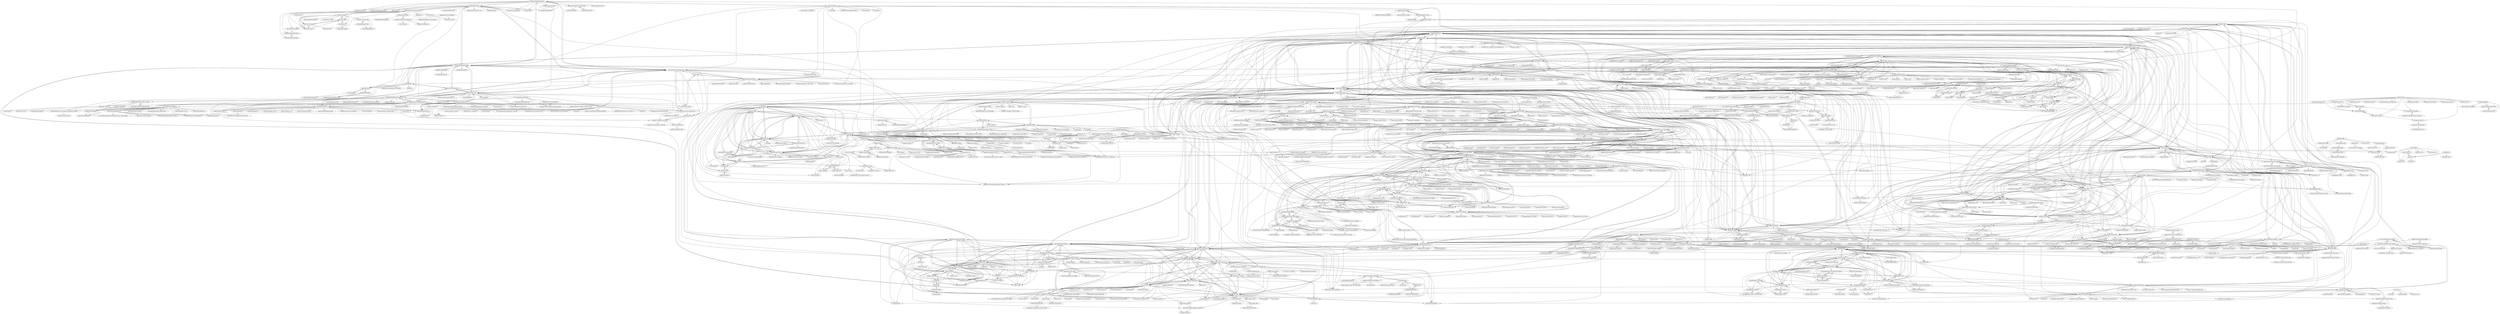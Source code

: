 digraph G {
"dingdang-robot/dingdang-robot" -> "wzpan/dingdang-robot"
"dingdang-robot/dingdang-robot" -> "wzpan/wukong-robot" ["e"=1]
"dingdang-robot/dingdang-robot" -> "dingdang-robot/dingdang-contrib"
"dingdang-robot/dingdang-robot" -> "Kitt-AI/snowboy" ["e"=1]
"dingdang-robot/dingdang-robot" -> "mcdona1d/RaspberryWechatPi"
"dingdang-robot/dingdang-robot" -> "wwj718/awesome-raspberry-pi-zh"
"dingdang-robot/dingdang-robot" -> "MyDuerOS/DuerOS-Python-Client"
"dingdang-robot/dingdang-robot" -> "jasperproject/jasper-client" ["e"=1]
"dingdang-robot/dingdang-robot" -> "musistudio/wukong-robot-install-script"
"dingdang-robot/dingdang-robot" -> "respeaker/seeed-voicecard" ["e"=1]
"dingdang-robot/dingdang-robot" -> "Timthony/self_drive"
"dingdang-robot/dingdang-robot" -> "liuwons/wxBot" ["e"=1]
"dingdang-robot/dingdang-robot" -> "nxez/pi-dashboard"
"dingdang-robot/dingdang-robot" -> "PetoiCamp/OpenCat-Old" ["e"=1]
"dingdang-robot/dingdang-robot" -> "cmusphinx/pocketsphinx" ["e"=1]
"nxez/pi-dashboard" -> "nanhantianyi/rpi-backup"
"nxez/pi-dashboard" -> "wwj718/awesome-raspberry-pi-zh"
"nxez/pi-dashboard" -> "openfans-community-offical/Debian-Pi-Aarch64" ["e"=1]
"nxez/pi-dashboard" -> "yaphone/RasWxNeteaseMusic"
"nxez/pi-dashboard" -> "dingdang-robot/dingdang-robot"
"nxez/pi-dashboard" -> "chenxuuu/24h-raspberry-live-on-bilibili" ["e"=1]
"nxez/pi-dashboard" -> "ecator/docker-pi-dashboard"
"nxez/pi-dashboard" -> "SuLingGG/OpenWrt-Rpi" ["e"=1]
"nxez/pi-dashboard" -> "bamarni/pi64"
"nxez/pi-dashboard" -> "mcdona1d/RaspberryWechatPi"
"nxez/pi-dashboard" -> "chainsx/cxcore"
"nxez/pi-dashboard" -> "Zo3i/frpMgr" ["e"=1]
"nxez/pi-dashboard" -> "YinHangCode/homebridge-mi-aqara" ["e"=1]
"nxez/pi-dashboard" -> "helloxz/imgurl" ["e"=1]
"nxez/pi-dashboard" -> "wzyy2/PiBox"
"abhiTronix/raspberry-pi-cross-compilers" -> "Pro/raspi-toolchain"
"abhiTronix/raspberry-pi-cross-compilers" -> "UvinduW/Cross-Compiling-Qt-for-Raspberry-Pi-4"
"abhiTronix/raspberry-pi-cross-compilers" -> "tttapa/docker-arm-cross-toolchain"
"abhiTronix/raspberry-pi-cross-compilers" -> "dockcross/dockcross" ["e"=1]
"abhiTronix/raspberry-pi-cross-compilers" -> "raspberrypi/tools"
"TommyZihao/raspberrypi-slam-ros-car" -> "YMAndroid/Autolabor_Delta_1A_SLAM"
"TommyZihao/raspberrypi-slam-ros-car" -> "Mingrui-Yu/RaspberryCar"
"TommyZihao/raspberrypi-slam-ros-car" -> "makelove/Pi_Self_Driving_Car"
"TommyZihao/raspberrypi-slam-ros-car" -> "chrismolony/stm32-ros" ["e"=1]
"TommyZihao/raspberrypi-slam-ros-car" -> "NishimiyaShoukou/ROS_DIFF" ["e"=1]
"TommyZihao/raspberrypi-slam-ros-car" -> "makingrobot/smartcar"
"TommyZihao/raspberrypi-slam-ros-car" -> "VendettaMask/AutoRun-Car"
"TommyZihao/raspberrypi-slam-ros-car" -> "guyuehome/multirobot_formation" ["e"=1]
"TommyZihao/raspberrypi-slam-ros-car" -> "TommyZihao/ZihaoTutorialOfRaspberryPi"
"TommyZihao/raspberrypi-slam-ros-car" -> "kmakise/AGV_little_C1"
"TommyZihao/raspberrypi-slam-ros-car" -> "ykevin/rikirobot_docs"
"raspberrypi/utils" -> "raspberrypi/gpioexpander"
"raspberrypi/utils" -> "raspberrypi/usbbootgui"
"raspberrypi/documentation" -> "raspberrypi/firmware"
"raspberrypi/documentation" -> "raspberrypi/linux"
"raspberrypi/documentation" -> "raspberrypi/tools"
"raspberrypi/documentation" -> "raspberrypi/noobs"
"raspberrypi/documentation" -> "raspberrypi/userland"
"raspberrypi/documentation" -> "thibmaek/awesome-raspberry-pi" ["e"=1]
"raspberrypi/documentation" -> "dwelch67/raspberrypi"
"raspberrypi/documentation" -> "RetroPie/RetroPie-Setup" ["e"=1]
"raspberrypi/documentation" -> "raspberrypi/usbboot"
"raspberrypi/documentation" -> "s-matyukevich/raspberry-pi-os" ["e"=1]
"raspberrypi/documentation" -> "gpiozero/gpiozero"
"raspberrypi/documentation" -> "arduino/Arduino" ["e"=1]
"raspberrypi/documentation" -> "samjabrahams/tensorflow-on-raspberry-pi" ["e"=1]
"raspberrypi/documentation" -> "raspberrypi/rpi-eeprom"
"raspberrypi/documentation" -> "adafruit/Adafruit-Raspberry-Pi-Python-Code" ["e"=1]
"eerotal/LibreSignage" -> "concerto/concerto"
"eerotal/LibreSignage" -> "fuel9/DisplayMonkey"
"eerotal/LibreSignage" -> "xibosignage/xibo"
"eerotal/LibreSignage" -> "wassgha/digital-signage"
"eerotal/LibreSignage" -> "colloqi/pisignage-server"
"eerotal/LibreSignage" -> "born2net/studio-lite"
"eerotal/LibreSignage" -> "Screenly/Anthias"
"eerotal/LibreSignage" -> "colloqi/piSignage"
"eerotal/LibreSignage" -> "xibosignage/xibo-cms"
"eerotal/LibreSignage" -> "LodestoneHQ/lodestone" ["e"=1]
"eerotal/LibreSignage" -> "michz/shinage-server"
"eerotal/LibreSignage" -> "Litescreen/litescreen"
"eerotal/LibreSignage" -> "isab5/API-HARRY-POTTER"
"eerotal/LibreSignage" -> "didiatworkz/screenly-ose-monitoring"
"eerotal/LibreSignage" -> "jf-guillou/lcds"
"joan2937/pigpio" -> "fivdi/pigpio"
"joan2937/pigpio" -> "WiringPi/WiringPi"
"joan2937/pigpio" -> "richardghirst/PiBits"
"joan2937/pigpio" -> "joan2937/piscope"
"joan2937/pigpio" -> "gpiozero/gpiozero"
"joan2937/pigpio" -> "joan2937/lg"
"joan2937/pigpio" -> "metachris/RPIO"
"joan2937/pigpio" -> "raspberrypi/firmware"
"joan2937/pigpio" -> "jgarff/rpi_ws281x" ["e"=1]
"joan2937/pigpio" -> "doceme/py-spidev"
"joan2937/pigpio" -> "sarfata/pi-blaster"
"joan2937/pigpio" -> "Wallacoloo/Raspberry-Pi-DMA-Example"
"joan2937/pigpio" -> "Drewsif/PiShrink"
"joan2937/pigpio" -> "hzeller/rpi-gpio-dma-demo"
"joan2937/pigpio" -> "waveform80/picamera"
"BrianSidebotham/arm-tutorial-rpi" -> "dwelch67/raspberrypi"
"BrianSidebotham/arm-tutorial-rpi" -> "PeterLemon/RaspberryPi"
"BrianSidebotham/arm-tutorial-rpi" -> "LdB-ECM/Raspberry-Pi"
"BrianSidebotham/arm-tutorial-rpi" -> "rsta2/circle"
"BrianSidebotham/arm-tutorial-rpi" -> "rsta2/uspi"
"BrianSidebotham/arm-tutorial-rpi" -> "Chadderz121/bakingpi-www"
"BrianSidebotham/arm-tutorial-rpi" -> "bztsrc/raspi3-tutorial"
"BrianSidebotham/arm-tutorial-rpi" -> "mrvn/raspbootin"
"BrianSidebotham/arm-tutorial-rpi" -> "brianwiddas/pi-baremetal"
"BrianSidebotham/arm-tutorial-rpi" -> "jncronin/rpi-boot"
"BrianSidebotham/arm-tutorial-rpi" -> "babbleberry/rpi4-osdev"
"BrianSidebotham/arm-tutorial-rpi" -> "hermanhermitage/videocoreiv"
"BrianSidebotham/arm-tutorial-rpi" -> "fbergama/pigfx" ["e"=1]
"BrianSidebotham/arm-tutorial-rpi" -> "Chadderz121/csud"
"BrianSidebotham/arm-tutorial-rpi" -> "boochow/micropython-raspberrypi"
"colloqi/piSignage" -> "colloqi/pisignage-server"
"colloqi/piSignage" -> "Screenly/Anthias"
"colloqi/piSignage" -> "xibosignage/xibo"
"colloqi/piSignage" -> "concerto/concerto"
"colloqi/piSignage" -> "xibosignage/xibo-cms"
"colloqi/piSignage" -> "eerotal/LibreSignage"
"colloqi/piSignage" -> "wassgha/digital-signage"
"colloqi/piSignage" -> "fuel9/DisplayMonkey"
"colloqi/piSignage" -> "KenT2/pipresents-gapless"
"colloqi/piSignage" -> "born2net/studio-lite"
"colloqi/piSignage" -> "KenT2/pipresents-next"
"Xiphoseer/htmlcars" -> "louh/lcars"
"FydeOS/chromium_os-raspberry_pi" -> "FydeOS/chromium_os-vm-vmware"
"FydeOS/chromium_os-raspberry_pi" -> "WOA-Project/WOA-Deployer-Rpi" ["e"=1]
"FydeOS/chromium_os-raspberry_pi" -> "Botspot/pi-apps"
"FydeOS/chromium_os-raspberry_pi" -> "imperador/chromefy" ["e"=1]
"FydeOS/chromium_os-raspberry_pi" -> "openfans-community-offical/Debian-Pi-Aarch64" ["e"=1]
"FydeOS/chromium_os-raspberry_pi" -> "jmcerrejon/PiKISS"
"FydeOS/chromium_os-raspberry_pi" -> "sakaki-/gentoo-on-rpi-64bit"
"FydeOS/chromium_os-raspberry_pi" -> "procount/pinn"
"FydeOS/chromium_os-raspberry_pi" -> "sebanc/brunch" ["e"=1]
"FydeOS/chromium_os-raspberry_pi" -> "raspberrypi/rpi-imager"
"FydeOS/chromium_os-raspberry_pi" -> "Botspot/wor-flasher"
"FydeOS/chromium_os-raspberry_pi" -> "maxnet/berryboot"
"FydeOS/chromium_os-raspberry_pi" -> "wimpysworld/desktopify"
"FydeOS/chromium_os-raspberry_pi" -> "FydeOS/fydeos.github.io"
"FydeOS/chromium_os-raspberry_pi" -> "ptitSeb/box86" ["e"=1]
"MyDuerOS/DuerOS-Python-Client" -> "dueros/dcs-sdk-java"
"MyDuerOS/DuerOS-Python-Client" -> "jokenwang/bot-sdk-python"
"MyDuerOS/DuerOS-Python-Client" -> "dueros/dcs-sdk-js"
"MyDuerOS/DuerOS-Python-Client" -> "respeaker/avs" ["e"=1]
"MyDuerOS/DuerOS-Python-Client" -> "dueros/bot-sdk"
"MyDuerOS/DuerOS-Python-Client" -> "dueros/bot-sdk-node.js"
"MyDuerOS/DuerOS-Python-Client" -> "dueros/bot-sdk-java"
"MyDuerOS/DuerOS-Python-Client" -> "zhkufish/homeassistant-dueros"
"MyDuerOS/DuerOS-Python-Client" -> "itcastWsy/xf_wx"
"MyDuerOS/DuerOS-Python-Client" -> "beckhz/duerOS"
"MyDuerOS/DuerOS-Python-Client" -> "wzpan/dingdang-robot"
"MyDuerOS/DuerOS-Python-Client" -> "Deschanel/DuerSmartHome"
"MyDuerOS/DuerOS-Python-Client" -> "JZHowe/HoweAssistant"
"MyDuerOS/DuerOS-Python-Client" -> "apanly/autohome"
"born2net/studio-lite" -> "born2net/Backbone-boilerplate-and-StackView"
"born2net/studio-lite" -> "born2net/mediaArduino"
"born2net/studio-lite" -> "born2net/BackSteroids"
"born2net/studio-lite" -> "fuel9/DisplayMonkey"
"born2net/studio-lite" -> "wassgha/digital-signage"
"born2net/studio-lite" -> "born2net/studioDashboard"
"born2net/studio-lite" -> "concerto/concerto"
"born2net/studio-lite" -> "michz/shinage-server"
"born2net/studio-lite" -> "xibosignage/xibo"
"born2net/studio-lite" -> "sagiadinos/garlic-player"
"born2net/studio-lite" -> "born2net/signageplayer-core"
"jsandler18/jsandler18.github.io" -> "jsandler18/raspi-kernel"
"jsandler18/raspi-kernel" -> "jsandler18/jsandler18.github.io"
"jsandler18/raspi-kernel" -> "Chadderz121/csud"
"jsandler18/raspi-kernel" -> "rsta2/uspi"
"jacksonliam/mjpg-streamer" -> "pikvm/ustreamer" ["e"=1]
"jacksonliam/mjpg-streamer" -> "mpromonet/v4l2rtspserver" ["e"=1]
"jacksonliam/mjpg-streamer" -> "silvanmelchior/RPi_Cam_Web_Interface"
"jacksonliam/mjpg-streamer" -> "Motion-Project/motion"
"jacksonliam/mjpg-streamer" -> "codewithpassion/mjpg-streamer"
"jacksonliam/mjpg-streamer" -> "OctoPrint/OctoPrint" ["e"=1]
"jacksonliam/mjpg-streamer" -> "waveform80/pistreaming"
"jacksonliam/mjpg-streamer" -> "cncjs/cncjs" ["e"=1]
"jacksonliam/mjpg-streamer" -> "motioneye-project/motioneyeos"
"jacksonliam/mjpg-streamer" -> "guysoft/OctoPi" ["e"=1]
"jacksonliam/mjpg-streamer" -> "raspberrypi/userland"
"jacksonliam/mjpg-streamer" -> "motioneye-project/motioneye"
"jacksonliam/mjpg-streamer" -> "kclyu/rpi-webrtc-streamer" ["e"=1]
"jacksonliam/mjpg-streamer" -> "nodemcu/nodemcu-firmware" ["e"=1]
"jacksonliam/mjpg-streamer" -> "mpromonet/webrtc-streamer" ["e"=1]
"bztsrc/raspi3-tutorial" -> "babbleberry/rpi4-osdev"
"bztsrc/raspi3-tutorial" -> "dwelch67/raspberrypi"
"bztsrc/raspi3-tutorial" -> "rsta2/circle"
"bztsrc/raspi3-tutorial" -> "s-matyukevich/raspberry-pi-os" ["e"=1]
"bztsrc/raspi3-tutorial" -> "LdB-ECM/Raspberry-Pi"
"bztsrc/raspi3-tutorial" -> "rust-embedded/rust-raspberrypi-OS-tutorials" ["e"=1]
"bztsrc/raspi3-tutorial" -> "BrianSidebotham/arm-tutorial-rpi"
"bztsrc/raspi3-tutorial" -> "PeterLemon/RaspberryPi"
"bztsrc/raspi3-tutorial" -> "raspberrypi/firmware"
"bztsrc/raspi3-tutorial" -> "jserv/mini-arm-os" ["e"=1]
"bztsrc/raspi3-tutorial" -> "rsta2/uspi"
"bztsrc/raspi3-tutorial" -> "cirosantilli/x86-bare-metal-examples" ["e"=1]
"bztsrc/raspi3-tutorial" -> "cirosantilli/linux-kernel-module-cheat" ["e"=1]
"bztsrc/raspi3-tutorial" -> "hermanhermitage/videocoreiv"
"bztsrc/raspi3-tutorial" -> "vvaltchev/tilck" ["e"=1]
"silvanmelchior/RPi_Cam_Web_Interface" -> "motioneye-project/motioneyeos"
"silvanmelchior/RPi_Cam_Web_Interface" -> "waveform80/picamera"
"silvanmelchior/RPi_Cam_Web_Interface" -> "jacksonliam/mjpg-streamer"
"silvanmelchior/RPi_Cam_Web_Interface" -> "motioneye-project/motioneye"
"silvanmelchior/RPi_Cam_Web_Interface" -> "waveform80/pistreaming"
"silvanmelchior/RPi_Cam_Web_Interface" -> "mpromonet/v4l2rtspserver" ["e"=1]
"silvanmelchior/RPi_Cam_Web_Interface" -> "pageauc/pi-timolo"
"silvanmelchior/RPi_Cam_Web_Interface" -> "BreeeZe/rpos" ["e"=1]
"silvanmelchior/RPi_Cam_Web_Interface" -> "Motion-Project/motion"
"silvanmelchior/RPi_Cam_Web_Interface" -> "RaspAP/raspap-webgui"
"silvanmelchior/RPi_Cam_Web_Interface" -> "roberttidey/userland"
"silvanmelchior/RPi_Cam_Web_Interface" -> "showmewebcam/showmewebcam" ["e"=1]
"silvanmelchior/RPi_Cam_Web_Interface" -> "raspberrypi/userland"
"silvanmelchior/RPi_Cam_Web_Interface" -> "ccrisan/motionpie"
"silvanmelchior/RPi_Cam_Web_Interface" -> "monkeymademe/CamUI" ["e"=1]
"SharpAI/DeepCamera" -> "roflcoopter/viseron"
"SharpAI/DeepCamera" -> "mkocabas/EpipolarPose" ["e"=1]
"SharpAI/DeepCamera" -> "BrandonJoffe/home_surveillance"
"SharpAI/DeepCamera" -> "mehmetgoren/feniks"
"SharpAI/DeepCamera" -> "seydx/camera.ui"
"SharpAI/DeepCamera" -> "ZoneMinder/zoneminder"
"SharpAI/DeepCamera" -> "ispysoftware/iSpy"
"SharpAI/DeepCamera" -> "moeiscool/Shinobi"
"SharpAI/DeepCamera" -> "huggingface/pytorch-pretrained-BigGAN" ["e"=1]
"SharpAI/DeepCamera" -> "blakeblackshear/frigate" ["e"=1]
"SharpAI/DeepCamera" -> "prajwollamichhane11/PDF-Handling-With-Python" ["e"=1]
"SharpAI/DeepCamera" -> "vladimircicovic/wifi_pass" ["e"=1]
"SharpAI/DeepCamera" -> "polarisZhao/awesome-face" ["e"=1]
"SharpAI/DeepCamera" -> "berylliumsec/nebula" ["e"=1]
"SharpAI/DeepCamera" -> "norkator/open-intelligence"
"TommyZihao/Zihao-Blog" -> "TommyZihao/ZihaoTutorialOfRaspberryPi"
"TommyZihao/Zihao-Blog" -> "TommyZihao/zihaoopencv"
"mxgxw/MFRC522-python" -> "lthiery/SPI-Py"
"mxgxw/MFRC522-python" -> "ondryaso/pi-rc522"
"mxgxw/MFRC522-python" -> "pimylifeup/MFRC522-python"
"mxgxw/MFRC522-python" -> "firsttris/mfrc522-rpi"
"mxgxw/MFRC522-python" -> "miguelbalboa/rfid" ["e"=1]
"mxgxw/MFRC522-python" -> "wendlers/micropython-mfrc522"
"mxgxw/MFRC522-python" -> "adafruit/Adafruit_Python_PN532" ["e"=1]
"mxgxw/MFRC522-python" -> "Jorgen-VikingGod/ESP8266-MFRC522" ["e"=1]
"raspberrypi/noobs" -> "raspberrypi/firmware"
"raspberrypi/noobs" -> "raspberrypi/documentation"
"raspberrypi/noobs" -> "raspberrypi/tools"
"raspberrypi/noobs" -> "raspberrypi/userland"
"raspberrypi/noobs" -> "procount/pinn"
"raspberrypi/noobs" -> "raspberrypi/linux"
"raspberrypi/noobs" -> "maxnet/berryboot"
"raspberrypi/noobs" -> "raspberrypi/usbboot"
"raspberrypi/noobs" -> "raspberrypi/rpi-imager"
"raspberrypi/noobs" -> "RetroPie/RetroPie-Setup" ["e"=1]
"raspberrypi/noobs" -> "recalbox/recalbox-os" ["e"=1]
"raspberrypi/noobs" -> "Hexxeh/rpi-update"
"raspberrypi/noobs" -> "raspberrypi/rpi-eeprom"
"raspberrypi/noobs" -> "Hexxeh/rpi-firmware"
"raspberrypi/noobs" -> "raspberrypi/hats"
"iizukanao/picam" -> "iizukanao/picam-streamer"
"iizukanao/picam" -> "thaytan/gst-rpicamsrc" ["e"=1]
"iizukanao/picam" -> "billw2/pikrellcam"
"iizukanao/picam" -> "ivadim/fruitnanny"
"iizukanao/picam" -> "kamranayub/picam-viewer"
"iizukanao/picam" -> "iizukanao/node-rtsp-rtmp-server" ["e"=1]
"iizukanao/picam" -> "jasaw/bbPiCam"
"iizukanao/picam" -> "waveform80/picamera"
"iizukanao/picam" -> "dans98/pi-h264-to-browser"
"momenso/node-dht-sensor" -> "jperkin/node-rpio"
"momenso/node-dht-sensor" -> "tomasholderness/PiThermServer"
"momenso/node-dht-sensor" -> "fivdi/onoff"
"momenso/node-dht-sensor" -> "JamesBarwell/rpi-gpio.js"
"Yours3lf/rpi-vk-driver" -> "hermanhermitage/videocoreiv"
"Yours3lf/rpi-vk-driver" -> "christinaa/rpi-open-firmware"
"Yours3lf/rpi-vk-driver" -> "doe300/VC4CL"
"Yours3lf/rpi-vk-driver" -> "LdB-ECM/Raspberry-Pi"
"Yours3lf/rpi-vk-driver" -> "NVIDIA/open-gpu-doc" ["e"=1]
"Yours3lf/rpi-vk-driver" -> "BinomialLLC/basis_universal" ["e"=1]
"Yours3lf/rpi-vk-driver" -> "ptitSeb/box86" ["e"=1]
"Yours3lf/rpi-vk-driver" -> "rsta2/circle"
"Yours3lf/rpi-vk-driver" -> "ptitSeb/gl4es" ["e"=1]
"Yours3lf/rpi-vk-driver" -> "librerpi/rpi-open-firmware"
"Yours3lf/rpi-vk-driver" -> "mn416/QPULib"
"Yours3lf/rpi-vk-driver" -> "matusnovak/rpi-opengl-without-x"
"Yours3lf/rpi-vk-driver" -> "disks86/VK9" ["e"=1]
"Yours3lf/rpi-vk-driver" -> "Yours3lf/vkQuake3"
"Yours3lf/rpi-vk-driver" -> "kondrak/vkQuake2" ["e"=1]
"TommyZihao/ZihaoTutorialOfRaspberryPi" -> "wwj718/awesome-raspberry-pi-zh"
"TommyZihao/ZihaoTutorialOfRaspberryPi" -> "zhaoolee/pi"
"TommyZihao/ZihaoTutorialOfRaspberryPi" -> "TommyZihao/raspberrypi-slam-ros-car"
"TommyZihao/ZihaoTutorialOfRaspberryPi" -> "TommyZihao/Zihao-Blog"
"TommyZihao/ZihaoTutorialOfRaspberryPi" -> "Timthony/self_drive"
"TommyZihao/ZihaoTutorialOfRaspberryPi" -> "TommyZihao/zihaopython"
"TommyZihao/ZihaoTutorialOfRaspberryPi" -> "openfans-community-offical/Debian-Pi-Aarch64" ["e"=1]
"TommyZihao/ZihaoTutorialOfRaspberryPi" -> "TommyZihao/MagPi_Chinese"
"TommyZihao/ZihaoTutorialOfRaspberryPi" -> "mcdona1d/RaspberryWechatPi"
"TommyZihao/ZihaoTutorialOfRaspberryPi" -> "1021683053/awesome-raspberry-pi-zh"
"TommyZihao/ZihaoTutorialOfRaspberryPi" -> "TommyZihao/Train_Custom_Dataset" ["e"=1]
"TommyZihao/ZihaoTutorialOfRaspberryPi" -> "ma6174/speak_raspi_ip"
"TommyZihao/ZihaoTutorialOfRaspberryPi" -> "TommyZihao/zihaoopencv"
"TommyZihao/ZihaoTutorialOfRaspberryPi" -> "hirohe/facerec-python"
"TommyZihao/ZihaoTutorialOfRaspberryPi" -> "zhongzhi107/raspberry-pi-tutorials"
"emlid/Navio" -> "emlid/ardupilot"
"emlid/Navio" -> "emlid/linux-rt-rpi"
"debian-pi/raspbian-ua-netinst" -> "FooDeas/raspberrypi-ua-netinst"
"debian-pi/raspbian-ua-netinst" -> "Hexxeh/rpi-update"
"debian-pi/raspbian-ua-netinst" -> "gamaral/rpi-buildroot"
"debian-pi/raspbian-ua-netinst" -> "andrius/build-raspbian-image"
"debian-pi/raspbian-ua-netinst" -> "RPi-Distro/pi-gen"
"debian-pi/raspbian-ua-netinst" -> "drtyhlpr/photo-shop"
"debian-pi/raspbian-ua-netinst" -> "asb/spindle"
"debian-pi/raspbian-ua-netinst" -> "asb/raspi-config"
"debian-pi/raspbian-ua-netinst" -> "Hexxeh/rpi-firmware"
"debian-pi/raspbian-ua-netinst" -> "davidferguson/pibakery"
"debian-pi/raspbian-ua-netinst" -> "umiddelb/armhf" ["e"=1]
"debian-pi/raspbian-ua-netinst" -> "dhruvvyas90/qemu-rpi-kernel"
"debian-pi/raspbian-ua-netinst" -> "hypriot/flash" ["e"=1]
"debian-pi/raspbian-ua-netinst" -> "esp8266/esp8266-wiki" ["e"=1]
"debian-pi/raspbian-ua-netinst" -> "freebsd/crochet" ["e"=1]
"TommyZihao/zihaopython" -> "TommyZihao/ZihaoTutorialOfRaspberryPi"
"TommyZihao/zihaopython" -> "TommyZihao/TommyZihao"
"TommyZihao/zihaopython" -> "TommyZihao/zihaoopencv"
"TommyZihao/zihaopython" -> "TommyZihao/zihao_course" ["e"=1]
"TommyZihao/zihaopython" -> "TommyZihao/zihaopytorch"
"TommyZihao/zihaopython" -> "TommyZihao/Train_Custom_Dataset" ["e"=1]
"TommyZihao/zihaopython" -> "TommyZihao/zihaowordcloud"
"TommyZihao/zihaopython" -> "TommyZihao/Zihao-Blog"
"TommyZihao/zihaopython" -> "shazhongcheng/machine_learing_study" ["e"=1]
"ZoneMinder/zmdockerfiles" -> "dlandon/zoneminder.machine.learning"
"ZoneMinder/zmdockerfiles" -> "zoneminder-containers/zoneminder-base"
"ZoneMinder/zmdockerfiles" -> "ZoneMinder/zoneminder"
"xinu-os/xinu" -> "jarrocha/XinuBBB"
"xinu-os/xinu" -> "rsta2/uspi"
"xinu-os/xinu" -> "jetcom/xinu-arm"
"xinu-os/xinu" -> "davxy/beeos" ["e"=1]
"Timthony/self_drive" -> "makelove/Pi_Self_Driving_Car"
"Timthony/self_drive" -> "Mingrui-Yu/RaspberryCar"
"Timthony/self_drive" -> "HadXu/auto-drive"
"Timthony/self_drive" -> "wwj718/awesome-raspberry-pi-zh"
"Timthony/self_drive" -> "mcdona1d/RaspberryWechatPi"
"Timthony/self_drive" -> "felipessalvatore/self_driving_pi_car" ["e"=1]
"Timthony/self_drive" -> "zhaoying9105/AutoRCCar"
"Timthony/self_drive" -> "autorope/donkeycar" ["e"=1]
"Timthony/self_drive" -> "yueritian/RaspberryPi_SmartCarV1"
"Timthony/self_drive" -> "TommyZihao/ZihaoTutorialOfRaspberryPi"
"Timthony/self_drive" -> "hirohe/facerec-python"
"Timthony/self_drive" -> "VendettaMask/AutoRun-Car"
"Timthony/self_drive" -> "TommyZihao/raspberrypi-slam-ros-car"
"Timthony/self_drive" -> "slam-code/apollo" ["e"=1]
"Timthony/self_drive" -> "hamuchiwa/AutoRCCar" ["e"=1]
"benleb/PyGlow" -> "Boeeerb/PiGlow"
"benleb/PyGlow" -> "seriousManual/node-piglow"
"garrows/browser-serialport" -> "monteslu/j5-chrome"
"zhmars/cjktty-patches" -> "Gentoo-zh/linux-cjktty"
"zhmars/cjktty-patches" -> "oldherl/syllazh"
"zhmars/cjktty-patches" -> "zhmars/univt-patches"
"zhmars/cjktty-patches" -> "microcai/gentoo-zh"
"waveform80/picamera" -> "waveform80/pistreaming"
"waveform80/picamera" -> "gpiozero/gpiozero"
"waveform80/picamera" -> "raspberrypi/userland"
"waveform80/picamera" -> "adafruit/Adafruit-Raspberry-Pi-Python-Code" ["e"=1]
"waveform80/picamera" -> "silvanmelchior/RPi_Cam_Web_Interface"
"waveform80/picamera" -> "Billwilliams1952/PiCameraApp"
"waveform80/picamera" -> "samjabrahams/tensorflow-on-raspberry-pi" ["e"=1]
"waveform80/picamera" -> "pageauc/pi-timolo"
"waveform80/picamera" -> "raspberrypi/picamera2" ["e"=1]
"waveform80/picamera" -> "raspberrypi/documentation"
"waveform80/picamera" -> "iizukanao/picam"
"waveform80/picamera" -> "adafruit/Adafruit_Python_GPIO" ["e"=1]
"waveform80/picamera" -> "adafruit/Adafruit_Python_DHT" ["e"=1]
"waveform80/picamera" -> "Idein/py-videocore"
"waveform80/picamera" -> "doe300/VC4CL"
"octoblu/meshblu" -> "octoblu/microblu_mqtt"
"octoblu/meshblu" -> "octoblu/octoblu"
"octoblu/meshblu" -> "alsm/freeboard-mqtt"
"octoblu/meshblu" -> "monteslu/pagenodes"
"octoblu/meshblu" -> "octoblu/gateblu"
"akmamun/live-stream-face-detection" -> "akmamun/multiple-camera-stream"
"guysoft/RealtimePi" -> "guysoft/CustomPiOS"
"ukmars/ukmarsbot" -> "ukmars/ukmarsbot-examples"
"ukmars/ukmarsbot" -> "ukmars/ukmarsbot-mazerunner"
"ukmars/ukmarsbot" -> "ukmars/mazerunner-core"
"gentoo/portage" -> "gentoo/gentoo"
"gentoo/portage" -> "gentoo/guru"
"gentoo/portage" -> "OpenRC/openrc" ["e"=1]
"gentoo/portage" -> "vaeth/eix"
"gentoo/portage" -> "gentoo/portage-utils"
"gentoo/portage" -> "InBetweenNames/gentooLTO"
"gentoo/portage" -> "pkgcore/pkgdev"
"gentoo/portage" -> "gentoo/api-gentoo-org"
"gentoo/portage" -> "gentoo/sci"
"gentoo/portage" -> "gentoo/kde"
"gentoo/portage" -> "gentoo-haskell/gentoo-haskell"
"gentoo/portage" -> "pentoo/pentoo-overlay"
"gentoo/portage" -> "gentoo/gentoolkit"
"gentoo/portage" -> "pkgcore/pkgcore"
"gentoo/portage" -> "gentoo-mirror/gentoo"
"doe300/VC4CL" -> "doe300/VC4C"
"doe300/VC4CL" -> "Idein/py-videocore"
"doe300/VC4CL" -> "mn416/QPULib"
"doe300/VC4CL" -> "Idein/py-videocore6"
"doe300/VC4CL" -> "doe300/VC4CLStdLib"
"doe300/VC4CL" -> "hermanhermitage/videocoreiv"
"doe300/VC4CL" -> "hermanhermitage/videocoreiv-qpu"
"doe300/VC4CL" -> "kpet/clvk" ["e"=1]
"doe300/VC4CL" -> "raspberrypi/userland"
"doe300/VC4CL" -> "wimrijnders/V3DLib"
"doe300/VC4CL" -> "pocl/pocl" ["e"=1]
"doe300/VC4CL" -> "peepo/openGL-RPi-tutorial"
"doe300/VC4CL" -> "thortex/rpi3-opencv"
"doe300/VC4CL" -> "Yours3lf/rpi-vk-driver"
"doe300/VC4CL" -> "google/clspv" ["e"=1]
"elorimer/rpi-playground" -> "jetpacapp/qpu-asm"
"elorimer/rpi-playground" -> "hermanhermitage/videocoreiv-qpu"
"pimoroni/piglow" -> "Boeeerb/PiGlow"
"pimoroni/piglow" -> "benleb/PyGlow"
"pimoroni/piglow" -> "seriousManual/node-piglow"
"Boeeerb/PiGlow" -> "benleb/PyGlow"
"Boeeerb/PiGlow" -> "pimoroni/piglow"
"Boeeerb/PiGlow" -> "seriousManual/node-piglow"
"Hemisphere-Project/HPlayer" -> "Hemisphere-Project/HPlayer2"
"joernweissenborn/lcars" -> "Aricwithana/LCARS-SDK"
"joernweissenborn/lcars" -> "louh/lcars"
"joernweissenborn/lcars" -> "tobykurien/rpi_lcars"
"joernweissenborn/lcars" -> "tmthrgd/LCARS"
"joernweissenborn/lcars" -> "Xiphoseer/htmlcars"
"joernweissenborn/lcars" -> "DieterKoblenz/LCARS"
"joernweissenborn/lcars" -> "mttaggart/lcars-css"
"joernweissenborn/lcars" -> "tbhockey/LCARS-UI"
"joernweissenborn/lcars" -> "th3jesta/ha-lcars"
"zhkufish/homeassistant-dueros" -> "Deschanel/DuerSmartHome"
"boochow/micropython-raspberrypi" -> "dwelch67/raspberrypi-zero"
"boochow/micropython-raspberrypi" -> "Carglglz/upydev" ["e"=1]
"dbhi/qus" -> "multiarch/qemu-user-static"
"peepo/openGL-RPi-tutorial" -> "benosteen/opengles-book-samples"
"peepo/openGL-RPi-tutorial" -> "matusnovak/rpi-opengl-without-x"
"peepo/openGL-RPi-tutorial" -> "AndrewFromMelbourne/raspidmx"
"zhaoying9105/GTAV-RewardHook" -> "zhaoying9105/Reinforcement-learning-in-GTAV"
"zhaoying9105/Reinforcement-learning-in-GTAV" -> "zhaoying9105/GTAV-RewardHook"
"makelove/Pi_Self_Driving_Car" -> "Timthony/self_drive"
"makelove/Pi_Self_Driving_Car" -> "apanly/piRobot"
"makelove/Pi_Self_Driving_Car" -> "HadXu/auto-drive"
"makelove/Pi_Self_Driving_Car" -> "TommyZihao/raspberrypi-slam-ros-car"
"makelove/Pi_Self_Driving_Car" -> "mcdona1d/RaspberryWechatPi"
"apanly/piRobot" -> "apanly/autohome"
"apanly/piRobot" -> "mcdona1d/RaspberryWechatPi"
"apanly/piRobot" -> "wwptrdo/Voice_Recognition_Control_Robot"
"apanly/piRobot" -> "jlinux/blog"
"apanly/piRobot" -> "makelove/Pi_Self_Driving_Car"
"ajfisher/node-pixel" -> "nodebots/nodebots-interchange"
"ajfisher/node-pixel" -> "beyondscreen/node-rpi-ws281x-native"
"ajfisher/node-pixel" -> "monteslu/j5-chrome"
"ajfisher/node-pixel" -> "nebrius/raspi-io"
"ajfisher/node-pixel" -> "nodebots/johnny-five.io"
"ajfisher/node-pixel" -> "makenai/robotnik"
"ajfisher/node-pixel" -> "nodejs/hardware"
"chainsx/cxcore" -> "UMRnInside/RPi-arm64"
"chainsx/cxcore" -> "bamarni/pi64"
"chainsx/cxcore" -> "openfans-community-offical/Debian-Pi-Aarch64" ["e"=1]
"chainsx/cxcore" -> "chainsx/centos64-rpi"
"chainsx/cxcore" -> "andreiw/RaspberryPiPkg" ["e"=1]
"chainsx/cxcore" -> "wwj718/awesome-raspberry-pi-zh"
"chainsx/cxcore" -> "sakaki-/gentoo-on-rpi-64bit"
"chainsx/cxcore" -> "yaphone/RasWxNeteaseMusic"
"chainsx/cxcore" -> "dingdang-robot/dingdang-robot"
"chainsx/cxcore" -> "nxez/pi-dashboard"
"chainsx/cxcore" -> "RPi-Distro/firmware-nonfree"
"chainsx/cxcore" -> "chainsx/firmware64-rpi"
"chainsx/cxcore" -> "ywb94/openwrt-ssr" ["e"=1]
"chainsx/cxcore" -> "HFO4/plus1s.live" ["e"=1]
"mackorone/mms" -> "mackorone/mms-c"
"mackorone/mms" -> "Isuru-Dissanayake/piccola"
"mackorone/mms" -> "Bulebots/bulebule"
"mackorone/mms" -> "kbumsik/WolfieMouse"
"mackorone/mms" -> "joshuaccl/Micromouse"
"mackorone/mms" -> "micromouseonline/mazefiles"
"mackorone/mms" -> "Craga89/Micromouse"
"mackorone/mms" -> "mackorone/mms-cpp"
"mackorone/mms" -> "jimenezjose/Micromouse_Simulator"
"mackorone/mms" -> "kmakise/Micromouse"
"mackorone/mms" -> "lime7git/micromouse"
"mackorone/mms" -> "mackorone/mms-python"
"mackorone/mms" -> "bblodget/MicromouseSim"
"mackorone/mms" -> "ukmars/ukmarsbot"
"mackorone/mms" -> "mackorone/mms-arduino"
"goruck/alexa-ip-cam" -> "sammachin/camerapi"
"goruck/alexa-ip-cam" -> "goruck/smart-zoneminder"
"jhcloos/jhcloos.github.io" -> "jhcloos/gentoo-haskell"
"jhcloos/jhcloos.github.io" -> "jhcloos/resiprocate"
"jhcloos/jhcloos.github.io" -> "jhcloos/xpdf"
"jhcloos/jhcloos.github.io" -> "jhcloos/Little-CMS"
"jhcloos/jhcloos.github.io" -> "jhcloos/pdns"
"jhcloos/jhcloos.github.io" -> "jhcloos/flashrom"
"jhcloos/jhcloos.github.io" -> "jhcloos/kamailio"
"pftf/RPi3" -> "pftf/RPi4"
"VendettaMask/AutoRun-Car" -> "zhmhhu/myPiCar"
"VendettaMask/AutoRun-Car" -> "Mingrui-Yu/RaspberryCar"
"VendettaMask/AutoRun-Car" -> "HadXu/auto-drive"
"VendettaMask/AutoRun-Car" -> "makingrobot/smartcar"
"InBetweenNames/gentooLTO" -> "gentoo/gentoo"
"InBetweenNames/gentooLTO" -> "anyc/steam-overlay"
"InBetweenNames/gentooLTO" -> "gentoo-mirror/gentoo"
"InBetweenNames/gentooLTO" -> "gentoo/portage"
"InBetweenNames/gentooLTO" -> "vaeth/eix"
"InBetweenNames/gentooLTO" -> "graysky2/kernel_compiler_patch" ["e"=1]
"InBetweenNames/gentooLTO" -> "gentoo/guru"
"InBetweenNames/gentooLTO" -> "PF4Public/gentoo-overlay"
"InBetweenNames/gentooLTO" -> "tildearrow/kwin-lowlatency" ["e"=1]
"InBetweenNames/gentooLTO" -> "clearlinux-pkgs/linux" ["e"=1]
"InBetweenNames/gentooLTO" -> "oddlama/gentoo-install"
"InBetweenNames/gentooLTO" -> "hamadmarri/cacule-cpu-scheduler" ["e"=1]
"InBetweenNames/gentooLTO" -> "gentoo/gentoo-docker-images"
"InBetweenNames/gentooLTO" -> "sakaki-/gentoo-on-rpi-64bit"
"InBetweenNames/gentooLTO" -> "sirlucjan/kernel-patches" ["e"=1]
"AndrewFromMelbourne/raspidmx" -> "AndrewFromMelbourne/raspi2png"
"AndrewFromMelbourne/raspidmx" -> "peepo/openGL-RPi-tutorial"
"AndrewFromMelbourne/raspidmx" -> "fernandorpardo/DispmanX"
"AndrewFromMelbourne/raspidmx" -> "ajstarks/openvg"
"AndrewFromMelbourne/raspidmx" -> "Apress/raspberry-pi-gpu-audio-video-prog"
"zhaoying9105/AutoRCCar" -> "hamuchiwa/AutoRCCar" ["e"=1]
"zhaoying9105/AutoRCCar" -> "zhaoying9105/Reinforcement-learning-in-GTAV"
"zhaoying9105/AutoRCCar" -> "zhaoying9105/GTAV-RewardHook"
"zhaoying9105/AutoRCCar" -> "HadXu/auto-drive"
"zhaoying9105/AutoRCCar" -> "sidroopdaska/SelfDrivingRCCar" ["e"=1]
"zhaoying9105/AutoRCCar" -> "VendettaMask/AutoRun-Car"
"microcai/gentoo-zh" -> "Universebenzene/benzene-overlay"
"microcai/gentoo-zh" -> "12101111/overlay"
"microcai/gentoo-zh" -> "zhmars/cjktty-patches"
"microcai/gentoo-zh" -> "zhtengw/deepin-overlay"
"microcai/gentoo-zh" -> "gentoo-mirror/gentoo"
"microcai/gentoo-zh" -> "HougeLangley/customkernel"
"microcai/gentoo-zh" -> "Gentoo-zh/linux-cjktty"
"microcai/gentoo-zh" -> "anyc/steam-overlay"
"microcai/gentoo-zh" -> "gentoo/guru"
"microcai/gentoo-zh" -> "gentoo/gentoo"
"PiStuffing/Quadcopter" -> "vjaunet/QUADCOPTER"
"PiStuffing/Quadcopter" -> "vjaunet/QUADCOPTER_V2"
"PiStuffing/Quadcopter" -> "dridri/bcflight"
"PiStuffing/Quadcopter" -> "matthew-t-watson/Picopter"
"PiStuffing/Quadcopter" -> "adam-lebon/Multiwii-raspberry-drone-server"
"PiStuffing/Quadcopter" -> "emlid/Navio2"
"PiStuffing/Quadcopter" -> "adam-lebon/quadcopterControl"
"pkgcore/pkgcore" -> "pkgcore/pkgcheck"
"pkgcore/pkgcore" -> "pkgcore/pkgdev"
"pkgcore/pkgcore" -> "pkgcore/snakeoil"
"pkgcore/pkgcore" -> "toralf/tinderbox"
"pkgcore/pkgcore" -> "projg2/mgorny-dev-scripts"
"nodebots/nodebotsday" -> "nodebots/nodebots.io"
"nodebots/nodebotsday" -> "nodebots/johnny-five.io"
"vsergeev/lua-periphery" -> "srdgame/librs232"
"vsergeev/lua-periphery" -> "javalikescript/luajls"
"wassgha/digital-signage" -> "born2net/studio-lite"
"wassgha/digital-signage" -> "jf-guillou/lcds"
"wassgha/digital-signage" -> "sagiadinos/garlic-player"
"wassgha/digital-signage" -> "bjverde/ludsce"
"wassgha/digital-signage" -> "michz/shinage-server"
"wassgha/digital-signage" -> "jr-k/obscreen"
"seriousManual/node-piglow" -> "benleb/PyGlow"
"pimylifeup/MFRC522-python" -> "ondryaso/pi-rc522"
"pimylifeup/MFRC522-python" -> "lthiery/SPI-Py"
"pimylifeup/MFRC522-python" -> "mxgxw/MFRC522-python"
"natevw/pi-spi" -> "russtheaerialist-retired-projects/node-spi"
"natevw/pi-spi" -> "dconstructing/rfm69"
"pliablepixels/zmMagik" -> "ZoneMinder/zmeventnotification"
"pliablepixels/zmMagik" -> "goruck/smart-zoneminder"
"pliablepixels/zmMagik" -> "pliablepixels/zmeventnotification"
"didiatworkz/screenly-ose-monitoring" -> "thefyfy/ScreenlyManager"
"didiatworkz/screenly-ose-monitoring" -> "michz/shinage-server"
"hermanhermitage/videocoreiv-qpu" -> "hermanhermitage/videocoreiv"
"hermanhermitage/videocoreiv-qpu" -> "mn416/QPULib"
"hermanhermitage/videocoreiv-qpu" -> "elorimer/rpi-playground"
"hermanhermitage/videocoreiv-qpu" -> "phire/hackdriver"
"hermanhermitage/videocoreiv-qpu" -> "wimrijnders/V3DLib"
"hermanhermitage/videocoreiv-qpu" -> "jetpacapp/qpu-asm"
"hermanhermitage/videocoreiv-qpu" -> "christinaa/LLVM-VideoCore4"
"hermanhermitage/videocoreiv-qpu" -> "itszor/vc4-toolchain"
"hermanhermitage/videocoreiv-qpu" -> "maazl/vc4asm"
"vaeth/eix" -> "vaeth/portage-bashrc-mv"
"vaeth/eix" -> "vaeth/mv-overlay"
"vaeth/eix" -> "pkgcore/pkgcore"
"vaeth/eix" -> "deu/palemoon-overlay"
"vaeth/eix" -> "projg2/smart-live-rebuild"
"vaeth/eix" -> "projg2/cpuid2cpuflags"
"vaeth/eix" -> "gentoo/gentoolkit"
"vaeth/eix" -> "projg2/eselect-repository"
"vaeth/eix" -> "gentoo/guru"
"vaeth/eix" -> "gentoo/portage-utils"
"vaeth/eix" -> "gentoo/portage"
"sparkfun/phant" -> "sparkfun/phant-arduino"
"sparkfun/phant" -> "particle-iot/spark-server" ["e"=1]
"goruck/smart-zoneminder" -> "ZoneMinder/zmeventnotification"
"goruck/smart-zoneminder" -> "goruck/alexa-ip-cam"
"goruck/smart-zoneminder" -> "pliablepixels/zmMagik"
"goruck/smart-zoneminder" -> "dlandon/zoneminder.machine.learning"
"legendmohe/LEHome" -> "legendmohe/LEHomeMobile_android"
"legendmohe/LEHome" -> "apanly/autohome"
"ma6174/speak_raspi_ip" -> "ma6174/fmpi"
"fiskeben/mcp3008.js" -> "fivdi/mcp-spi-adc"
"nanhantianyi/rpi-backup" -> "BigBubbleGum/RaspberryBackup"
"nanhantianyi/rpi-backup" -> "conanwhf/RaspberryPi-script"
"nanhantianyi/rpi-backup" -> "mghcool/Raspberry-backup"
"Debian/raspi3-image-spec" -> "larswirzenius/vmdb2"
"joshuaccl/Micromouse" -> "kbumsik/WolfieMouse"
"joshuaccl/Micromouse" -> "lime7git/micromouse"
"troyth/node-raspicam" -> "arvindr21/pi_livestreaming"
"vjaunet/QUADCOPTER" -> "vjaunet/QUADCOPTER_V2"
"vjaunet/QUADCOPTER" -> "vjaunet/QUADCOPTER_V3"
"wzpan/wukong-contrib" -> "musistudio/wukong-robot-install-script"
"ZoneMinder/mlapi" -> "themoosman/mlapi"
"jhcloos/openssh-chacha-poly1305" -> "jhcloos/ippusbxd-gpl3"
"jhcloos/openssh-chacha-poly1305" -> "jhcloos/pjproject"
"ileben/ShivaVG" -> "micahpearlman/MonkVG"
"AndrewFromMelbourne/raspi2png" -> "AndrewFromMelbourne/raspidmx"
"AndrewFromMelbourne/raspi2png" -> "info-beamer/tools"
"AndrewFromMelbourne/raspi2png" -> "Apress/raspberry-pi-gpu-audio-video-prog"
"noopkat/electric-io" -> "noopkat/avrgirl-arduino"
"noopkat/electric-io" -> "noopkat/comlink-websocket-chat-experiment"
"noopkat/electric-io" -> "noopkat/oled-js"
"noopkat/electric-io" -> "noopkat/twitch-dev-alerts-extension"
"Nature40/pimod" -> "aniongithub/pi-bootstrap"
"asarubbo/gentoo-stage4" -> "TheChymera/mkstage4"
"xu-ji/assembly_chess" -> "Tetris-Duel-Team/Tetris-Duel"
"Billwilliams1952/microVIEW" -> "jtpaquet/PiCamera-GUI"
"gentoo-haskell/gentoo-haskell" -> "gentoo-haskell/hackport"
"gentoo-haskell/gentoo-haskell" -> "pkgcore/pkgcore"
"gentoo-haskell/gentoo-haskell" -> "jhcloos/gentoo-haskell"
"dueros/bot-sdk-node.js" -> "dueros/bot-sdk"
"dueros/bot-sdk-node.js" -> "jokenwang/bot-sdk-python"
"dueros/bot-sdk-node.js" -> "dueros/dcs-sdk-js"
"dueros/bot-sdk-node.js" -> "dueros/bot-sdk-java"
"jokenwang/bot-sdk-python" -> "zhkufish/homeassistant-dueros"
"Deschanel/DuerSmartHome" -> "zhkufish/homeassistant-dueros"
"musistudio/wukong-robot-install-script" -> "wzpan/wukong-contrib"
"musistudio/wukong-robot-install-script" -> "wzpan/wukong-itchat"
"doe300/VC4C" -> "doe300/VC4CLStdLib"
"doe300/VC4C" -> "doe300/VC4CL"
"waveform-computing/compoundpi" -> "DeshmukhLab/PicameraPaper"
"doe300/VC4CLStdLib" -> "doe300/VC4C"
"michaelmiklis/docker-rpi-monitor" -> "XavierBerger/Docker-RPi-Monitor"
"kounch/argonone" -> "Elrondo46/argonone"
"pkgcore/pkgcheck" -> "pkgcore/pkgdev"
"born2net/Backbone-boilerplate-and-StackView" -> "born2net/BackSteroids"
"born2net/Backbone-boilerplate-and-StackView" -> "born2net/mediaArduino"
"flyher/shumeipai" -> "rpicn/DocumentationCN"
"flyher/shumeipai" -> "zhongzhi107/raspberry-pi-tutorials"
"micromouseonline/mazefiles" -> "micromouseonline/micromouse_maze_tool"
"akmamun/multiple-camera-stream" -> "akmamun/multi-threading-camera-stream"
"akmamun/multiple-camera-stream" -> "akmamun/live-stream-face-detection"
"TencentDingdang/tvs-tools" -> "TVSTeam/TVS-Device-SDK"
"TencentDingdang/tvs-tools" -> "TencentDingdang/dmsdk"
"jhcloos/pjproject" -> "jhcloos/ippusbxd-gpl3"
"jhcloos/pjproject" -> "jhcloos/pdns"
"dueros/bot-sdk-java" -> "dueros/dcs-sdk-java"
"dueros/bot-sdk-java" -> "dueros/bot-sdk-node.js"
"dueros/bot-sdk-java" -> "dueros/dcs-sdk-js"
"leonawicz/lcars" -> "leonawicz/trekcolors"
"leonawicz/lcars" -> "leonawicz/rtrek"
"projg2/mgorny-dev-scripts" -> "gentoo/riscv"
"javalikescript/luajls" -> "javalikescript/luaclibs"
"xibosignage/xibo-linux" -> "xibosignage/xibo-docker"
"xibosignage/xibo-linux" -> "xibosignage/xibo-cms"
"xibosignage/xibo-linux" -> "xibosignage/xibo-dotnetclient"
"leonawicz/rtrek" -> "leonawicz/lcars"
"Pinoccio/js-stk500" -> "jacobrosenthal/js-stk500v1"
"micromouseonline/micromouse_maze_tool" -> "micromouseonline/mazefiles"
"ZoneMinder/pyzm" -> "montagdude/zoneminder-notifier"
"TVSTeam/TVS-Device-SDK" -> "TencentDingdang/tvs-tools"
"TVSTeam/TVS-Device-SDK" -> "TencentDingdang/dmsdk"
"leonawicz/trekcolors" -> "leonawicz/lcars"
"leonawicz/trekcolors" -> "leonawicz/trekfont"
"novellus/Bare-Metal-Raspberry-Pi-Kernel" -> "ztane/rpi-barebones"
"jhcloos/test_images" -> "jhcloos/ippusbxd-gpl3"
"jhcloos/test_images" -> "jhcloos/pdns"
"noopkat/twitch-dev-alerts-action" -> "noopkat/twitch-dev-alerts-extension"
"projg2/smart-live-rebuild" -> "projg2/mgorny-dev-scripts"
"itcastWsy/xf_wx" -> "itcastWsy/wx_baidu"
"Idein/librpimemmgr" -> "pkoenig10/pimd"
"worproject/WoR-Imager-Translations" -> "worproject/RPi-UEFI-Arm32"
"worproject/WoR-Imager-Translations" -> "worproject/RPi-Bluetooth-Testing"
"jmcerrejon/PiKISS" -> "Botspot/pi-apps"
"jmcerrejon/PiKISS" -> "Jack477/CommanderPi"
"jmcerrejon/PiKISS" -> "ptitSeb/box86" ["e"=1]
"jmcerrejon/PiKISS" -> "procount/pinn"
"jmcerrejon/PiKISS" -> "Botspot/Pi-Power-Tools"
"jmcerrejon/PiKISS" -> "FydeOS/chromium_os-raspberry_pi"
"jmcerrejon/PiKISS" -> "Botspot/wor-flasher"
"jmcerrejon/PiKISS" -> "wimpysworld/desktopify"
"jmcerrejon/PiKISS" -> "blackout314/awesome-raspberry-pi" ["e"=1]
"jmcerrejon/PiKISS" -> "juckettd/RaspberryPiCM4Handheld7Inch" ["e"=1]
"jmcerrejon/PiKISS" -> "nschloe/stressberry"
"jmcerrejon/PiKISS" -> "BlitterStudio/amiberry" ["e"=1]
"jmcerrejon/PiKISS" -> "RichardMidnight/pi-safe"
"jmcerrejon/PiKISS" -> "gcgarner/IOTstack" ["e"=1]
"jmcerrejon/PiKISS" -> "XavierBerger/RPi-Monitor"
"Jack477/CommanderPi" -> "actionschnitzel/PiGro-Aid-"
"Jack477/CommanderPi" -> "Botspot/pi-apps-analytics"
"Jack477/CommanderPi" -> "Botspot/Pi-Power-Tools"
"raspberrypi/rpi-eeprom" -> "pftf/RPi4"
"raspberrypi/rpi-eeprom" -> "raspberrypi/firmware"
"raspberrypi/rpi-eeprom" -> "raspberrypi/usbboot"
"raspberrypi/rpi-eeprom" -> "raspberrypi/rpi-imager"
"raspberrypi/rpi-eeprom" -> "Hexxeh/rpi-firmware"
"raspberrypi/rpi-eeprom" -> "raspberrypi/Raspberry-Pi-OS-64bit"
"raspberrypi/rpi-eeprom" -> "tianocore/edk2-platforms" ["e"=1]
"raspberrypi/rpi-eeprom" -> "raspberrypi/utils"
"raspberrypi/rpi-eeprom" -> "raspberrypi/linux"
"raspberrypi/rpi-eeprom" -> "raspberrypi/documentation"
"raspberrypi/rpi-eeprom" -> "Hexxeh/rpi-update"
"raspberrypi/rpi-eeprom" -> "TheRemote/Ubuntu-Server-raspi4-unofficial"
"raspberrypi/rpi-eeprom" -> "procount/pinn"
"raspberrypi/rpi-eeprom" -> "raspberrypi/piserver"
"raspberrypi/rpi-eeprom" -> "raspberrypi/userland"
"jhcloos/flashrom" -> "jhcloos/Little-CMS"
"jhcloos/flashrom" -> "jhcloos/xpdf"
"jhcloos/flashrom" -> "jhcloos/resiprocate"
"jhcloos/flashrom" -> "jhcloos/gentoo-haskell"
"jhcloos/flashrom" -> "jhcloos/jhcloos.github.io"
"jhcloos/flashrom" -> "jhcloos/pdns"
"jhcloos/flashrom" -> "jhcloos/kamailio"
"jhcloos/flashrom" -> "jhcloos/ippusbxd-gpl3"
"jhcloos/flashrom" -> "jhcloos/sci"
"jhcloos/flashrom" -> "jhcloos/openssh-chacha-poly1305"
"jhcloos/flashrom" -> "jhcloos/aports"
"jhcloos/flashrom" -> "jhcloos/pjproject"
"jhcloos/flashrom" -> "eemailme/winget-pkgs"
"jhcloos/flashrom" -> "c3d/build"
"oneStarLR/faceReco" -> "hirohe/facerec-python"
"oneStarLR/faceReco" -> "ldz0/Python-Face-Recognition-Access-Control"
"miguelgrinberg/flask-video-streaming" -> "log0/video_streaming_with_flask_example"
"miguelgrinberg/flask-video-streaming" -> "LeonLok/Multi-Camera-Live-Object-Tracking" ["e"=1]
"miguelgrinberg/flask-video-streaming" -> "waveform80/pistreaming"
"miguelgrinberg/flask-video-streaming" -> "Kr1s77/flask-video-streaming-recorder"
"miguelgrinberg/flask-video-streaming" -> "jeffbass/imagezmq" ["e"=1]
"miguelgrinberg/flask-video-streaming" -> "Mjrovai/Video-Streaming-with-Flask"
"miguelgrinberg/flask-video-streaming" -> "burningion/poor-mans-deep-learning-camera"
"miguelgrinberg/flask-video-streaming" -> "miguelgrinberg/flask-celery-example" ["e"=1]
"miguelgrinberg/flask-video-streaming" -> "miguelgrinberg/Flask-SocketIO" ["e"=1]
"miguelgrinberg/flask-video-streaming" -> "PyImageSearch/imutils" ["e"=1]
"miguelgrinberg/flask-video-streaming" -> "miguelgrinberg/Flask-HTTPAuth" ["e"=1]
"miguelgrinberg/flask-video-streaming" -> "NakulLakhotia/Live-Streaming-using-OpenCV-Flask"
"miguelgrinberg/flask-video-streaming" -> "pageauc/speed-camera"
"miguelgrinberg/flask-video-streaming" -> "thtrieu/darkflow" ["e"=1]
"miguelgrinberg/flask-video-streaming" -> "silvanmelchior/RPi_Cam_Web_Interface"
"Botspot/pi-apps" -> "jmcerrejon/PiKISS"
"Botspot/pi-apps" -> "Botspot/wor-flasher"
"Botspot/pi-apps" -> "ptitSeb/box86" ["e"=1]
"Botspot/pi-apps" -> "procount/pinn"
"Botspot/pi-apps" -> "Botspot/Pi-Power-Tools"
"Botspot/pi-apps" -> "ptitSeb/box64" ["e"=1]
"Botspot/pi-apps" -> "FydeOS/chromium_os-raspberry_pi"
"Botspot/pi-apps" -> "raspberrypi/rpi-imager"
"Botspot/pi-apps" -> "thibmaek/awesome-raspberry-pi" ["e"=1]
"Botspot/pi-apps" -> "Jack477/CommanderPi"
"Botspot/pi-apps" -> "Botspot/vdesktop"
"Botspot/pi-apps" -> "RaspAP/raspap-webgui"
"Botspot/pi-apps" -> "Botspot/bvm"
"Botspot/pi-apps" -> "raspberrypi/documentation"
"Botspot/pi-apps" -> "RichardMidnight/pi-safe"
"Motion-Project/motion" -> "motioneye-project/motioneye"
"Motion-Project/motion" -> "motioneye-project/motioneyeos"
"Motion-Project/motion" -> "ZoneMinder/zoneminder"
"Motion-Project/motion" -> "Motion-Project/motionplus"
"Motion-Project/motion" -> "jacksonliam/mjpg-streamer"
"Motion-Project/motion" -> "mpromonet/v4l2rtspserver" ["e"=1]
"Motion-Project/motion" -> "moeiscool/Shinobi"
"Motion-Project/motion" -> "sackmotion/motion"
"Motion-Project/motion" -> "silvanmelchior/RPi_Cam_Web_Interface"
"Motion-Project/motion" -> "merbanan/rtl_433" ["e"=1]
"Motion-Project/motion" -> "scottlamb/moonfire-nvr"
"Motion-Project/motion" -> "raspberrypi/userland"
"Motion-Project/motion" -> "samtap/fang-hacks" ["e"=1]
"Motion-Project/motion" -> "EliasKotlyar/Xiaomi-Dafang-Hacks" ["e"=1]
"Motion-Project/motion" -> "OctoPrint/OctoPrint" ["e"=1]
"Aricwithana/LCARS-SDK" -> "joernweissenborn/lcars"
"Aricwithana/LCARS-SDK" -> "tobykurien/rpi_lcars"
"Aricwithana/LCARS-SDK" -> "tbhockey/LCARS-UI"
"Aricwithana/LCARS-SDK" -> "Xiphoseer/htmlcars"
"rsta2/circle" -> "bztsrc/raspi3-tutorial"
"rsta2/circle" -> "dwelch67/raspberrypi"
"rsta2/circle" -> "rsta2/uspi"
"rsta2/circle" -> "PeterLemon/RaspberryPi"
"rsta2/circle" -> "LdB-ECM/Raspberry-Pi"
"rsta2/circle" -> "BrianSidebotham/arm-tutorial-rpi"
"rsta2/circle" -> "babbleberry/rpi4-osdev"
"rsta2/circle" -> "probonopd/MiniDexed" ["e"=1]
"rsta2/circle" -> "rsta2/minisynth" ["e"=1]
"rsta2/circle" -> "smuehlst/circle-stdlib"
"rsta2/circle" -> "dwhinham/mt32-pi" ["e"=1]
"rsta2/circle" -> "hermanhermitage/videocoreiv"
"rsta2/circle" -> "fbergama/pigfx" ["e"=1]
"rsta2/circle" -> "Wren6991/PicoDVI" ["e"=1]
"rsta2/circle" -> "randyrossi/bmc64" ["e"=1]
"ccrisan/motionpie" -> "motioneye-project/motioneyeos"
"ccrisan/motionpie" -> "kerberos-io/web"
"ccrisan/motionpie" -> "kerberos-io/machinery"
"ccrisan/motionpie" -> "motioneye-project/motioneye"
"ccrisan/motionpie" -> "Hexxeh/rpi-update"
"ccrisan/motionpie" -> "silvanmelchior/RPi_Cam_Web_Interface"
"ccrisan/motionpie" -> "adafruit/Adafruit-Pi-Finder"
"nebrius/raspi-io" -> "nebrius/raspi"
"nebrius/raspi-io" -> "rwaldron/io-plugins"
"nebrius/raspi-io" -> "fivdi/i2c-bus"
"nebrius/raspi-io" -> "fivdi/pigpio"
"nebrius/raspi-io" -> "fivdi/onoff"
"nebrius/raspi-io" -> "ajfisher/node-pixel"
"nebrius/raspi-io" -> "WiringPi/WiringPi-Node"
"nebrius/raspi-io" -> "jperkin/node-rpio"
"nebrius/raspi-io" -> "noopkat/oled-js"
"nebrius/raspi-io" -> "rwaldron/johnny-five" ["e"=1]
"nebrius/raspi-io" -> "nebrius/raspi-i2c"
"nebrius/raspi-io" -> "troyth/node-raspicam"
"nebrius/raspi-io" -> "firmata/firmata.js" ["e"=1]
"nebrius/raspi-io" -> "firmata/ConfigurableFirmata" ["e"=1]
"nebrius/raspi-io" -> "makenai/robotnik"
"lukechilds/dockerpi" -> "dhruvvyas90/qemu-rpi-kernel"
"lukechilds/dockerpi" -> "hardillb/rpi-gadget-image-creator"
"lukechilds/dockerpi" -> "RPi-Distro/pi-gen"
"lukechilds/dockerpi" -> "carlosperate/docker-qemu-rpi-os"
"lukechilds/dockerpi" -> "Drewsif/PiShrink"
"lukechilds/dockerpi" -> "multiarch/qemu-user-static"
"lukechilds/dockerpi" -> "pikvm/ustreamer" ["e"=1]
"lukechilds/dockerpi" -> "gitbls/sdm"
"lukechilds/dockerpi" -> "ptrsr/pi-ci"
"lukechilds/dockerpi" -> "RaspAP/raspap-webgui"
"lukechilds/dockerpi" -> "solo-io/packer-plugin-arm-image" ["e"=1]
"lukechilds/dockerpi" -> "schollz/raspberry-pi-turnkey" ["e"=1]
"lukechilds/dockerpi" -> "gpiozero/gpiozero"
"lukechilds/dockerpi" -> "guysoft/CustomPiOS"
"lukechilds/dockerpi" -> "billw2/rpi-clone"
"kmakise/Micromouse" -> "kbumsik/WolfieMouse"
"kmakise/Micromouse" -> "Bulebots/bulebule"
"kmakise/Micromouse" -> "kmakise/STM32_VGA_Shell"
"kmakise/Micromouse" -> "kmakise/AGV_little_C1"
"meuter/argon-one-case-ubuntu-20.04" -> "wimpysworld/argon1-ubuntu"
"meuter/argon-one-case-ubuntu-20.04" -> "kounch/argonone"
"meuter/argon-one-case-ubuntu-20.04" -> "okunze/Argon40-ArgonOne-Script"
"babbleberry/rpi4-osdev" -> "bztsrc/raspi3-tutorial"
"babbleberry/rpi4-osdev" -> "s-matyukevich/raspberry-pi-os" ["e"=1]
"babbleberry/rpi4-osdev" -> "rsta2/circle"
"babbleberry/rpi4-osdev" -> "dwelch67/raspberrypi"
"babbleberry/rpi4-osdev" -> "rust-embedded/rust-raspberrypi-OS-tutorials" ["e"=1]
"babbleberry/rpi4-osdev" -> "BrianSidebotham/arm-tutorial-rpi"
"babbleberry/rpi4-osdev" -> "jubalh/awesome-os" ["e"=1]
"babbleberry/rpi4-osdev" -> "cpq/bare-metal-programming-guide" ["e"=1]
"babbleberry/rpi4-osdev" -> "LdB-ECM/Raspberry-Pi"
"babbleberry/rpi4-osdev" -> "rockytriton/LLD"
"babbleberry/rpi4-osdev" -> "klange/toaruos" ["e"=1]
"babbleberry/rpi4-osdev" -> "jserv/mini-arm-os" ["e"=1]
"babbleberry/rpi4-osdev" -> "skift-org/skift" ["e"=1]
"babbleberry/rpi4-osdev" -> "opuntiaOS-Project/opuntiaOS" ["e"=1]
"babbleberry/rpi4-osdev" -> "vvaltchev/tilck" ["e"=1]
"roflcoopter/viseron" -> "scottlamb/moonfire-nvr"
"roflcoopter/viseron" -> "jakowenko/double-take" ["e"=1]
"roflcoopter/viseron" -> "blakeblackshear/frigate" ["e"=1]
"roflcoopter/viseron" -> "SharpAI/DeepCamera"
"roflcoopter/viseron" -> "mehmetgoren/feniks"
"roflcoopter/viseron" -> "seydx/camera.ui"
"roflcoopter/viseron" -> "koush/scrypted" ["e"=1]
"roflcoopter/viseron" -> "AlexxIT/go2rtc" ["e"=1]
"roflcoopter/viseron" -> "blakeblackshear/frigate-hass-integration" ["e"=1]
"roflcoopter/viseron" -> "dermotduffy/advanced-camera-card" ["e"=1]
"roflcoopter/viseron" -> "robmarkcole/HASS-Deepstack-object" ["e"=1]
"roflcoopter/viseron" -> "SentryShot/sentryshot"
"roflcoopter/viseron" -> "AlexxIT/WebRTC" ["e"=1]
"roflcoopter/viseron" -> "OSNVR/OS-NVR"
"roflcoopter/viseron" -> "asosnovsky/Shortumation" ["e"=1]
"kerberos-io/web" -> "kerberos-io/machinery"
"kerberos-io/web" -> "kerberos-io/kios"
"kerberos-io/web" -> "kerberos-io/documentation"
"fivdi/i2c-bus" -> "kelly/node-i2c"
"fivdi/i2c-bus" -> "fivdi/spi-device"
"fivdi/i2c-bus" -> "fivdi/pigpio"
"fivdi/i2c-bus" -> "fivdi/onoff"
"fivdi/i2c-bus" -> "fivdi/mcp-spi-adc"
"fivdi/i2c-bus" -> "nebrius/raspi-i2c"
"fivdi/i2c-bus" -> "nebrius/raspi-io"
"fivdi/i2c-bus" -> "101100/pca9685"
"fivdi/i2c-bus" -> "jperkin/node-rpio"
"fivdi/i2c-bus" -> "baltazorr/oled-i2c-bus"
"fivdi/i2c-bus" -> "kaihenzler/node-mcp23017"
"TheRemote/Ubuntu-Server-raspi4-unofficial" -> "raspberrypi/rpi-eeprom"
"TheRemote/Ubuntu-Server-raspi4-unofficial" -> "satmandu/docker-rpi4-imagebuilder"
"TheRemote/Ubuntu-Server-raspi4-unofficial" -> "sakaki-/gentoo-on-rpi-64bit"
"TheRemote/Ubuntu-Server-raspi4-unofficial" -> "pftf/RPi4"
"xibosignage/xibo" -> "xibosignage/xibo-cms"
"xibosignage/xibo" -> "concerto/concerto"
"xibosignage/xibo" -> "xibosignage/xibo-dotnetclient"
"xibosignage/xibo" -> "colloqi/piSignage"
"xibosignage/xibo" -> "Screenly/Anthias"
"xibosignage/xibo" -> "born2net/studio-lite"
"xibosignage/xibo" -> "xibosignage/xibo-linux"
"xibosignage/xibo" -> "xibosignage/xibo-docker"
"xibosignage/xibo" -> "eerotal/LibreSignage"
"xibosignage/xibo" -> "colloqi/pisignage-server"
"xibosignage/xibo" -> "xibosignage/xibo-windows-client-watchdog"
"xibosignage/xibo" -> "xibosignage/xibo-manual"
"xibosignage/xibo" -> "wassgha/digital-signage"
"xibosignage/xibo" -> "fuel9/DisplayMonkey"
"xibosignage/xibo-cms" -> "xibosignage/xibo"
"xibosignage/xibo-cms" -> "xibosignage/xibo-dotnetclient"
"xibosignage/xibo-cms" -> "xibosignage/xibo-linux"
"xibosignage/xibo-cms" -> "xibosignage/xibo-docker"
"xibosignage/xibo-cms" -> "colloqi/piSignage"
"xibosignage/xibo-cms" -> "concerto/concerto"
"xibosignage/xibo-cms" -> "eerotal/LibreSignage"
"xibosignage/xibo-cms" -> "xibosignage/xibo-manual"
"xibosignage/xibo-manual" -> "xibosignage/xibo-windows-client-watchdog"
"YMAndroid/Autolabor_Delta_1A_SLAM" -> "TommyZihao/raspberrypi-slam-ros-car"
"YMAndroid/Autolabor_Delta_1A_SLAM" -> "JeremyZhao1998/IndoorRobotSimulation"
"YMAndroid/Autolabor_Delta_1A_SLAM" -> "kmakise/AGV_little_C1"
"YMAndroid/Autolabor_Delta_1A_SLAM" -> "GanAHE/TianqueROS"
"Mingrui-Yu/RaspberryCar" -> "TommyZihao/raspberrypi-slam-ros-car"
"Mingrui-Yu/RaspberryCar" -> "VendettaMask/AutoRun-Car"
"Mingrui-Yu/RaspberryCar" -> "Timthony/self_drive"
"Mingrui-Yu/RaspberryCar" -> "yueritian/RaspberryPi_SmartCarV1"
"Mingrui-Yu/RaspberryCar" -> "Mingrui-Yu/Tutorials"
"Mingrui-Yu/RaspberryCar" -> "YahboomTechnology/RaspberryPi-4WD-Car"
"Mingrui-Yu/RaspberryCar" -> "HadXu/auto-drive"
"Mingrui-Yu/RaspberryCar" -> "FengWei2000/Raspberry-Pi-smart-car"
"Mingrui-Yu/RaspberryCar" -> "zhmhhu/myPiCar"
"Mingrui-Yu/RaspberryCar" -> "dctian/DeepPiCar" ["e"=1]
"beyondscreen/node-rpi-ws281x-native" -> "luxdvie/WS2812Controller"
"beyondscreen/node-rpi-ws281x-native" -> "ajfisher/node-pixel"
"seamusdemora/RonR-RPi-image-utils" -> "scruss/RonR-RaspberryPi-image-utils"
"seamusdemora/RonR-RPi-image-utils" -> "framps/raspiBackup"
"seamusdemora/RonR-RPi-image-utils" -> "geerlingguy/rpi-clone"
"seamusdemora/RonR-RPi-image-utils" -> "RichardMidnight/pi-safe"
"seamusdemora/RonR-RPi-image-utils" -> "tom-2015/imgclone"
"hardillb/rpi-gadget-image-creator" -> "techcraftco/rpi-usb-gadget"
"KenT2/pipresents-gapless" -> "KenT2/pipresents-next"
"KenT2/pipresents-gapless" -> "KenT2/pipresents-beep"
"KenT2/pipresents-gapless" -> "KenT2/pipresents"
"raspberrypi/rpi-imager" -> "raspberrypi/rpi-eeprom"
"raspberrypi/rpi-imager" -> "raspberrypi/usbboot"
"raspberrypi/rpi-imager" -> "raspberrypi/firmware"
"raspberrypi/rpi-imager" -> "Botspot/pi-apps"
"raspberrypi/rpi-imager" -> "procount/pinn"
"raspberrypi/rpi-imager" -> "RPi-Distro/pi-gen"
"raspberrypi/rpi-imager" -> "raspberrypi/Raspberry-Pi-OS-64bit"
"raspberrypi/rpi-imager" -> "raspberrypi/noobs"
"raspberrypi/rpi-imager" -> "raspberrypi/linux"
"raspberrypi/rpi-imager" -> "raspberrypi/piserver"
"raspberrypi/rpi-imager" -> "raspberrypi/documentation"
"raspberrypi/rpi-imager" -> "FydeOS/chromium_os-raspberry_pi"
"raspberrypi/rpi-imager" -> "Botspot/wor-flasher"
"raspberrypi/rpi-imager" -> "pi-hole/FTL" ["e"=1]
"raspberrypi/rpi-imager" -> "sakaki-/gentoo-on-rpi-64bit"
"rsta2/uspi" -> "Chadderz121/csud"
"rsta2/uspi" -> "PeterLemon/RaspberryPi"
"rsta2/uspi" -> "LdB-ECM/Raspberry-Pi"
"rsta2/uspi" -> "jncronin/rpi-boot"
"rsta2/uspi" -> "rsta2/circle"
"rsta2/uspi" -> "mpod/raspi-bare-metal"
"rsta2/uspi" -> "rsta2/circle64"
"rsta2/uspi" -> "BrianSidebotham/arm-tutorial-rpi"
"rsta2/uspi" -> "novellus/Bare-Metal-Raspberry-Pi-Kernel"
"rsta2/uspi" -> "fbergama/pigfx" ["e"=1]
"rsta2/uspi" -> "dwelch67/raspberrypi"
"rsta2/uspi" -> "ICTeam28/PiFox"
"rsta2/uspi" -> "LizardLad/Raspi3-Kernel"
"rsta2/uspi" -> "msperl/rpi-registers"
"rsta2/uspi" -> "mrvn/raspbootin"
"oddlama/gentoo-install" -> "sergibarroso/gentoo_install"
"oddlama/gentoo-install" -> "oddlama/autokernel"
"oddlama/gentoo-install" -> "InBetweenNames/gentooLTO"
"oddlama/gentoo-install" -> "gentoo/portage"
"oddlama/gentoo-install" -> "OpenRC/openrc" ["e"=1]
"oddlama/gentoo-install" -> "gentoo/gentoo"
"oddlama/gentoo-install" -> "TheChymera/mkstage4"
"oddlama/gentoo-install" -> "sormy/gentoo-quick-installer"
"oddlama/gentoo-install" -> "nathanshearer/gentooinstall"
"oddlama/gentoo-install" -> "MentalOutlaw/deploygentoo"
"oddlama/gentoo-install" -> "archlinux/archiso" ["e"=1]
"oddlama/gentoo-install" -> "fatalhalt/gentoox"
"oddlama/gentoo-install" -> "chadmed/asahi-gentoosupport"
"oddlama/gentoo-install" -> "desultory/ugrd"
"emlid/linux-rt-rpi" -> "emlid/hardware"
"emlid/linux-rt-rpi" -> "emlid/ardupilot"
"emlid/linux-rt-rpi" -> "emlid/Navio"
"emlid/linux-rt-rpi" -> "emlid/Navio2"
"emlid/linux-rt-rpi" -> "emlid/rcio-dkms"
"waveform80/pistreaming" -> "waveform80/picamera"
"waveform80/pistreaming" -> "barry-ran/raspberry-webcam"
"waveform80/pistreaming" -> "kclyu/rpi-webrtc-streamer" ["e"=1]
"waveform80/pistreaming" -> "131/h264-live-player" ["e"=1]
"waveform80/pistreaming" -> "silvanmelchior/RPi_Cam_Web_Interface"
"waveform80/pistreaming" -> "jacksonliam/mjpg-streamer"
"waveform80/pistreaming" -> "miguelgrinberg/flask-video-streaming"
"waveform80/pistreaming" -> "phoboslab/jsmpeg" ["e"=1]
"waveform80/pistreaming" -> "samjabrahams/tensorflow-on-raspberry-pi" ["e"=1]
"waveform80/pistreaming" -> "waveform-computing/compoundpi"
"waveform80/pistreaming" -> "thaytan/gst-rpicamsrc" ["e"=1]
"waveform80/pistreaming" -> "pageauc/pi-timolo"
"waveform80/pistreaming" -> "patrickfuller/camp"
"waveform80/pistreaming" -> "jaredpetersen/raspilive"
"waveform80/pistreaming" -> "gpiozero/gpiozero"
"pageauc/pi-timolo" -> "geerlingguy/pi-timelapse"
"pageauc/pi-timolo" -> "pageauc/speed-camera"
"pageauc/pi-timolo" -> "billw2/pikrellcam"
"pageauc/pi-timolo" -> "waveform80/picamera"
"pageauc/pi-timolo" -> "sdenton4/pipic"
"pageauc/pi-timolo" -> "af001/pi-detector"
"pageauc/pi-timolo" -> "pageauc/picamera-motion"
"pageauc/pi-timolo" -> "schollz/raspberry-pi-turnkey" ["e"=1]
"pageauc/pi-timolo" -> "silvanmelchior/RPi_Cam_Web_Interface"
"pageauc/pi-timolo" -> "pimoroni/piglow"
"pageauc/pi-timolo" -> "adafruit/Adafruit-Pi-Finder"
"pageauc/pi-timolo" -> "pageauc/motion-track"
"pageauc/pi-timolo" -> "gregtinkers/carspeed.py"
"pageauc/pi-timolo" -> "blackout314/awesome-raspberry-pi" ["e"=1]
"edannenberg/kubler" -> "edannenberg/kubler-images"
"edannenberg/kubler" -> "edannenberg/kubler-overlay"
"edannenberg/kubler" -> "gentoo/gentoo-docker-images"
"ICTeam28/PiFox" -> "Tetris-Duel-Team/Tetris-Duel"
"ICTeam28/PiFox" -> "PeterLemon/RaspberryPi"
"ICTeam28/PiFox" -> "xu-ji/assembly_chess"
"ICTeam28/PiFox" -> "rsta2/uspi"
"ICTeam28/PiFox" -> "phire/hackdriver"
"ICTeam28/PiFox" -> "kcsongor/arm-doom"
"raspberrypi/hats" -> "devbisme/RPi_Hat_Template"
"raspberrypi/hats" -> "pinout-xyz/Pinout.xyz"
"raspberrypi/hats" -> "raspberrypi/utils"
"raspberrypi/hats" -> "SchrodingersGat/KiBoM" ["e"=1]
"raspberrypi/hats" -> "devbisme/kicad-3rd-party-tools" ["e"=1]
"raspberrypi/hats" -> "disk91/hat-design"
"raspberrypi/hats" -> "hildogjr/KiCost" ["e"=1]
"raspberrypi/hats" -> "jamesbowman/spidriver" ["e"=1]
"raspberrypi/hats" -> "Digi-Key/digikey-kicad-library" ["e"=1]
"raspberrypi/hats" -> "mikelawrence/RPi_Zero_pHat_Template"
"raspberrypi/hats" -> "raspberrypi/tools"
"worproject/RPi-Windows-Drivers" -> "raspberrypi/windows-drivers"
"worproject/RPi-Windows-Drivers" -> "pftf/RPi4"
"worproject/RPi-Windows-Drivers" -> "worproject/WoR-Imager-Translations"
"worproject/RPi-Windows-Drivers" -> "Botspot/wor-flasher"
"worproject/RPi-Windows-Drivers" -> "driver1998/PiMon"
"worproject/RPi-Windows-Drivers" -> "worproject/RPi-UEFI-Arm32"
"worproject/RPi-Windows-Drivers" -> "driver1998/bsp"
"worproject/RPi-Windows-Drivers" -> "ms-iot/rpi-iotcore" ["e"=1]
"kerberos-io/machinery" -> "kerberos-io/web"
"kerberos-io/machinery" -> "kerberos-io/kios"
"kerberos-io/machinery" -> "kerberos-io/documentation"
"pimoroni/displayotron" -> "pimoroni/piglow"
"pimoroni/displayotron" -> "pimoroni/unicorn-hat"
"octoblu/microblu_mqtt" -> "octoblu/gateblu"
"librerpi/rpi-open-firmware" -> "librerpi/lk-overlay"
"librerpi/rpi-open-firmware" -> "christinaa/rpi-open-firmware"
"librerpi/rpi-open-firmware" -> "itszor/vc4-toolchain"
"librerpi/rpi-open-firmware" -> "librerpi/lk"
"librerpi/rpi-open-firmware" -> "hermanhermitage/videocoreiv"
"librerpi/rpi-open-firmware" -> "msperl/rpi-registers"
"librerpi/rpi-open-firmware" -> "librerpi/rpi-tools"
"gentoo/gentoo-docker-images" -> "gentoo/gentoo-portage-rsync-mirror"
"gentoo/gentoo-docker-images" -> "edannenberg/kubler"
"gentoo/gentoo-docker-images" -> "gentoo-mirror/guru"
"gentoo/gentoo-docker-images" -> "gentoo-mirror/gentoo"
"gentoo/gentoo-portage-rsync-mirror" -> "gentoo/java-overlay"
"pftf/RPi4" -> "pftf/RPi3"
"pftf/RPi4" -> "worproject/RPi-Windows-Drivers"
"pftf/RPi4" -> "raspberrypi/rpi-eeprom"
"pftf/RPi4" -> "tianocore/edk2-platforms" ["e"=1]
"pftf/RPi4" -> "worproject/rpi5-uefi" ["e"=1]
"pftf/RPi4" -> "raspberrypi/firmware"
"pftf/RPi4" -> "raspberrypi/usbboot"
"pftf/RPi4" -> "raspberrypi/windows-drivers"
"pftf/RPi4" -> "procount/pinn"
"pftf/RPi4" -> "edk2-porting/edk2-rk3588" ["e"=1]
"pftf/RPi4" -> "andreiw/RaspberryPiPkg" ["e"=1]
"pftf/RPi4" -> "WOA-Project/WOA-Deployer-Rpi" ["e"=1]
"pftf/RPi4" -> "pbatard/EfiFs" ["e"=1]
"pftf/RPi4" -> "jiangcuo/pxvirt" ["e"=1]
"pftf/RPi4" -> "sakaki-/gentoo-on-rpi-64bit"
"pimoroni/unicorn-hat" -> "topshed/UnicornHatScroll"
"pimoroni/unicorn-hat" -> "pimoroni/blinkt"
"pimoroni/unicorn-hat" -> "pimoroni/unicorn-hat-hd"
"pimoroni/unicorn-hat" -> "pimoroni/displayotron"
"pimoroni/unicorn-hat" -> "pimoroni/scroll-phat"
"pimoroni/unicorn-hat" -> "jayniz/unicorn-hat-sim"
"pimoroni/unicorn-hat" -> "daniel-j/unicorn-fft"
"pimoroni/unicorn-hat" -> "pimoroni/scroll-phat-hd"
"pimoroni/unicorn-hat" -> "pimoroni/explorer-hat"
"pimoroni/unicorn-hat" -> "sconemad/unicorn-scroller"
"pimoroni/unicorn-hat" -> "pimoroni/piglow"
"pimoroni/unicorn-hat" -> "pimoroni/skywriter-hat"
"pimoroni/unicorn-hat" -> "njbbaer/unicorn-remote"
"nebrius/raspi" -> "nebrius/raspi-i2c"
"nebrius/raspi" -> "nebrius/raspi-gpio"
"nebrius/raspi" -> "nebrius/raspi-io"
"nebrius/raspi" -> "nebrius/raspi-serial"
"nebrius/raspi" -> "nebrius/raspi-pwm"
"FydeOS/chromium_os-vm-vmware" -> "FydeOS/fydeos.github.io"
"linkingvision/rapidvms" -> "linkingvision/rapidonvif" ["e"=1]
"linkingvision/rapidvms" -> "linkingvision/h5stream" ["e"=1]
"linkingvision/rapidvms" -> "consensyx/gsoap-onvif" ["e"=1]
"linkingvision/rapidvms" -> "mehmetgoren/feniks"
"linkingvision/rapidvms" -> "scottlamb/moonfire-nvr"
"linkingvision/rapidvms" -> "7956968/LibGb28181PsMux" ["e"=1]
"linkingvision/rapidvms" -> "mpromonet/v4l2onvif" ["e"=1]
"linkingvision/rapidvms" -> "debugger999/gb28181ToH264" ["e"=1]
"linkingvision/rapidvms" -> "KoynovStas/onvif_srvd" ["e"=1]
"linkingvision/rapidvms" -> "yuqingbin/GB28181-" ["e"=1]
"linkingvision/rapidvms" -> "hummatli/onvif-qt-server-client" ["e"=1]
"linkingvision/rapidvms" -> "moeiscool/Shinobi"
"linkingvision/rapidvms" -> "rus0000/node-nvr" ["e"=1]
"linkingvision/rapidvms" -> "sigrand/OpenNVR"
"linkingvision/rapidvms" -> "linkingvision/release"
"jetpacapp/qpu-asm" -> "elorimer/rpi-playground"
"jetpacapp/qpu-asm" -> "christinaa/LLVM-VideoCore4"
"jetpacapp/qpu-asm" -> "maazl/vc4asm"
"vjaunet/QUADCOPTER_V2" -> "vjaunet/QUADCOPTER"
"vjaunet/QUADCOPTER_V2" -> "vjaunet/QUADCOPTER_V3"
"trofi/nix-guix-gentoo" -> "gentoo/prefix"
"log0/video_streaming_with_flask_example" -> "miguelgrinberg/flask-video-streaming"
"log0/video_streaming_with_flask_example" -> "yushulx/web-camera-recorder"
"log0/video_streaming_with_flask_example" -> "theopolisme/webcam-streamer"
"okunze/Argon40-ArgonOne-Script" -> "Argon40Tech/Argon40case"
"okunze/Argon40-ArgonOne-Script" -> "JhnW/ArgonOne-Native-Fan-Controller"
"okunze/Argon40-ArgonOne-Script" -> "meuter/argon-one-case-ubuntu-20.04"
"okunze/Argon40-ArgonOne-Script" -> "spapadim/argon1"
"okunze/Argon40-ArgonOne-Script" -> "Misiu/argon40"
"okunze/Argon40-ArgonOne-Script" -> "Argon40Tech/Argon-ONE-i2c-Codes"
"JeremyZhao1998/IndoorRobotSimulation" -> "YMAndroid/Autolabor_Delta_1A_SLAM"
"raspberrypi/Raspberry-Pi-OS-64bit" -> "raspberrypi/rpi-eeprom"
"raspberrypi/Raspberry-Pi-OS-64bit" -> "raspberrypi/usbbootgui"
"raspberrypi/Raspberry-Pi-OS-64bit" -> "wimpysworld/desktopify"
"raspberrypi/Raspberry-Pi-OS-64bit" -> "Hexxeh/rpi-firmware"
"raspberrypi/Raspberry-Pi-OS-64bit" -> "raspberrypi/piserver"
"raspberrypi/Raspberry-Pi-OS-64bit" -> "raspberrypi/rpi-imager"
"raspberrypi/Raspberry-Pi-OS-64bit" -> "Jack477/CommanderPi"
"barry-ran/raspberry-webcam" -> "waveform80/pistreaming"
"MentalOutlaw/slstatus" -> "MentalOutlaw/dmenu"
"MentalOutlaw/slstatus" -> "MentalOutlaw/st"
"MentalOutlaw/slstatus" -> "MentalOutlaw/dwm"
"Wallacoloo/Raspberry-Pi-DMA-Example" -> "hzeller/rpi-gpio-dma-demo"
"Elrondo46/argonone" -> "kounch/argonone"
"Idein/qmkl6" -> "Idein/qmkl"
"QuantumObject/docker-zoneminder" -> "aptalca/docker-zoneminder"
"anholt/linux" -> "anholt/mesa"
"willprice/python-omxplayer-wrapper" -> "popcornmix/omxplayer"
"willprice/python-omxplayer-wrapper" -> "jbaiter/pyomxplayer"
"willprice/python-omxplayer-wrapper" -> "turingmachine/omxplayer-sync"
"willprice/python-omxplayer-wrapper" -> "Douglas6/omxcontrol"
"willprice/python-omxplayer-wrapper" -> "Hemisphere-Project/HPlayer"
"willprice/python-omxplayer-wrapper" -> "huceke/omxplayer"
"willprice/python-omxplayer-wrapper" -> "brainfoolong/omxwebgui-v2"
"willprice/python-omxplayer-wrapper" -> "adafruit/pi_video_looper"
"wimpysworld/desktopify" -> "wimpysworld/rolling-rhino" ["e"=1]
"wimpysworld/desktopify" -> "meuter/argon-one-case-ubuntu-20.04"
"wimpysworld/desktopify" -> "wimpysworld/retro-home" ["e"=1]
"wimpysworld/desktopify" -> "raspberrypi/Raspberry-Pi-OS-64bit"
"wimpysworld/desktopify" -> "Botspot/Pi-Power-Tools"
"wimpysworld/desktopify" -> "Jack477/CommanderPi"
"wimpysworld/desktopify" -> "jmcerrejon/PiKISS"
"wimpysworld/desktopify" -> "procount/pinn"
"wimpysworld/desktopify" -> "FydeOS/chromium_os-raspberry_pi"
"wimpysworld/desktopify" -> "wimpysworld/argon1-ubuntu"
"wimpysworld/desktopify" -> "Kingo71/BerryConverter"
"12101111/overlay" -> "Universebenzene/benzene-overlay"
"gentoo/guru" -> "gentoo/portage"
"gentoo/guru" -> "gentoo-mirror/guru"
"gentoo/guru" -> "pkgcore/pkgdev"
"gentoo/guru" -> "vaeth/eix"
"gentoo/guru" -> "gentoo/gentoo"
"gentoo/guru" -> "gentoo/cargo-ebuild"
"gentoo/guru" -> "pkgcore/pkgcore"
"gentoo/guru" -> "cardoe/cargo-ebuild"
"gentoo/guru" -> "gentoo/devmanual"
"gentoo/guru" -> "pentoo/pentoo-overlay"
"gentoo/guru" -> "gentoo/portage-utils"
"gentoo/guru" -> "gentoo/sci"
"gentoo/guru" -> "gentoo/kde"
"gentoo/guru" -> "PF4Public/gentoo-overlay"
"gentoo/guru" -> "projg2/installkernel-gentoo"
"noopkat/oled-js" -> "baltazorr/oled-i2c-bus"
"noopkat/oled-js" -> "juddflamm/oled-js-pi"
"noopkat/oled-js" -> "noopkat/avrgirl"
"noopkat/oled-js" -> "rwaldron/io-plugins"
"ozzmaker/BerryIMU" -> "richardstechnotes/RTIMULib2"
"born2net/mediaArduino" -> "born2net/Backbone-boilerplate-and-StackView"
"born2net/mediaArduino" -> "born2net/BackSteroids"
"louh/lcars" -> "Xiphoseer/htmlcars"
"louh/lcars" -> "joernweissenborn/lcars"
"louh/lcars" -> "leonawicz/lcars"
"louh/lcars" -> "prefect421/es-theme-lcars-p42"
"kerberos-io/agent" -> "kerberos-io/factory"
"kerberos-io/agent" -> "kerberos-io/hub"
"kerberos-io/agent" -> "kerberos-io/vault"
"kerberos-io/agent" -> "kerberos-io/camera-to-rtsp"
"kerberos-io/agent" -> "kerberos-io/machinery"
"kerberos-io/agent" -> "ispysoftware/iSpy"
"kerberos-io/agent" -> "seydx/camera.ui"
"kerberos-io/agent" -> "ZoneMinder/zoneminder"
"adafruit/Adafruit-Pi-Finder" -> "adafruit/Adafruit-Occidentalis"
"adafruit/Adafruit-Pi-Finder" -> "adafruit/Adafruit-Pi-Kernel-o-Matic"
"adafruit/Adafruit-Pi-Finder" -> "adafruit/Adafruit-Occi"
"adafruit/Adafruit-Pi-Finder" -> "adafruit/Adafruit-WebIDE"
"adafruit/Adafruit-Pi-Finder" -> "RayViljoen/Raspberry-PI-SD-Installer-OS-X"
"adafruit/Adafruit-Pi-Finder" -> "astro-pi/python-sense-hat"
"adafruit/Adafruit-Pi-Finder" -> "pageauc/pi-timolo"
"adafruit/Adafruit-Pi-Finder" -> "NicoHood/guestwlan"
"adafruit/Adafruit-Pi-Finder" -> "davidferguson/pibakery"
"adafruit/Adafruit-Pi-Finder" -> "sparkfun/phant"
"adafruit/Adafruit-Pi-Finder" -> "pwnieexpress/raspberry_pwn" ["e"=1]
"adafruit/Adafruit-Pi-Finder" -> "adafruit/Adafruit-Raspberry-Pi-Python-Code" ["e"=1]
"adafruit/Adafruit-Pi-Finder" -> "tobykurien/rpi_lcars"
"adafruit/Adafruit-Pi-Finder" -> "adafruit/pi_video_looper"
"adafruit/Adafruit-Pi-Finder" -> "davidsblog/rCPU"
"kmakise/AGV_little_C1" -> "hbzjt2012/PGV_AGV"
"kmakise/AGV_little_C1" -> "Logan-Shi/AGV"
"kmakise/AGV_little_C1" -> "OceanYv/gp_agv"
"pimoroni/explorer-hat" -> "Coretec-Robotics/Tiny_4wd"
"pimoroni/explorer-hat" -> "pimoroni/scroll-phat"
"pimoroni/explorer-hat" -> "alexellis/zumopi"
"xibosignage/xibo-dotnetclient" -> "xibosignage/xibo-manual"
"xibosignage/xibo-dotnetclient" -> "xibosignage/xibo-cms"
"xibosignage/xibo-dotnetclient" -> "xibosignage/xibo-windows-client-watchdog"
"MentalOutlaw/dwm" -> "MentalOutlaw/dmenu"
"MentalOutlaw/dwm" -> "MentalOutlaw/st"
"MentalOutlaw/dwm" -> "MentalOutlaw/slstatus"
"lifuguan/autonomus_transport_industrial_system" -> "Logan-Shi/AGV"
"chzhewl/baozhai" -> "luojie1024/SmartCommunity"
"chzhewl/baozhai" -> "apanly/autohome"
"gitbls/sdm" -> "gitbls/RPiVNCHowTo"
"gitbls/sdm" -> "gitbls/ndm"
"gitbls/sdm" -> "RPi-Distro/raspi-config"
"gitbls/sdm" -> "RPi-Distro/pi-gen"
"gitbls/sdm" -> "raspberrypi/rpi-image-gen"
"gitbls/sdm" -> "seamusdemora/RonR-RPi-image-utils"
"gitbls/sdm" -> "billw2/rpi-clone"
"gitbls/sdm" -> "Botspot/Pi-Power-Tools"
"gitbls/sdm" -> "ptrsr/pi-ci"
"gitbls/sdm" -> "Nature40/pimod"
"jeskesen/i2c_imu" -> "romainreignier/rtimulib_ros"
"PF4Public/gentoo-overlay" -> "gentoo-mirror/guru"
"PF4Public/gentoo-overlay" -> "vincentdephily/emlop"
"Pro/raspi-toolchain" -> "abhiTronix/raspberry-pi-cross-compilers"
"HougeLangley/customkernel" -> "Universebenzene/benzene-overlay"
"MentalOutlaw/deploygentoo" -> "MentalOutlaw/dwm"
"MentalOutlaw/deploygentoo" -> "MentalOutlaw/gentootestscript"
"sakaki-/sakaki-tools" -> "sakaki-/genup"
"sakaki-/sakaki-tools" -> "sakaki-/buildkernel"
"sakaki-/sakaki-tools" -> "sakaki-/efi-install-guide-source"
"sakaki-/sakaki-tools" -> "sakaki-/showem"
"tttapa/RPi-Cpp-Toolchain" -> "tttapa/RPi-Cross-Cpp-Development"
"Idein/py-videocore6" -> "Idein/py-videocore"
"Idein/py-videocore6" -> "Idein/qmkl"
"Idein/py-videocore6" -> "wimrijnders/V3DLib"
"Idein/py-videocore6" -> "Idein/qmkl6"
"Idein/py-videocore6" -> "doe300/VC4CL"
"Idein/py-videocore6" -> "mn416/QPULib"
"Kingo71/BerryConverter" -> "agoldcheidt/Universal-Image-Generator-for-Berryboot"
"alsm/freeboard-mqtt" -> "jritsema/freeboard-jqplot"
"jritsema/freeboard-jqplot" -> "leon-vd/freeboard-table"
"jritsema/freeboard-jqplot" -> "jritsema/freeboard-handlebars"
"Botspot/Pi-Power-Tools" -> "Botspot/vdesktop"
"Botspot/Pi-Power-Tools" -> "Botspot/TwistUP"
"Botspot/Pi-Power-Tools" -> "Botspot/pi-apps-analytics"
"Botspot/Pi-Power-Tools" -> "agoldcheidt/Universal-Image-Generator-for-Berryboot"
"Botspot/Pi-Power-Tools" -> "Botspot/youtubuddy"
"Botspot/Pi-Power-Tools" -> "Botspot/Raspbian-X"
"Botspot/Pi-Power-Tools" -> "Botspot/box86-updater"
"Botspot/Pi-Power-Tools" -> "Botspot/cloudbuddy"
"scruss/RonR-RaspberryPi-image-utils" -> "seamusdemora/RonR-RPi-image-utils"
"wimpysworld/argon1-ubuntu" -> "meuter/argon-one-case-ubuntu-20.04"
"MentalOutlaw/dmenu" -> "MentalOutlaw/st"
"MentalOutlaw/st" -> "MentalOutlaw/dmenu"
"MentalOutlaw/st" -> "MentalOutlaw/slstatus"
"MentalOutlaw/st" -> "MentalOutlaw/dwm"
"born2net/BackSteroids" -> "born2net/Backbone-boilerplate-and-StackView"
"born2net/BackSteroids" -> "born2net/mediaArduino"
"kerberos-io/factory" -> "kerberos-io/vault"
"kerberos-io/factory" -> "kerberos-io/hub"
"Argon40Tech/Argon-ONE-i2c-Codes" -> "Argon40Tech/Argon40case"
"xibosignage/xibo-windows-client-watchdog" -> "xibosignage/xibo-manual"
"jacobrosenthal/js-stk500v1" -> "Pinoccio/js-stk500"
"tessel/t2-firmware" -> "tessel/t2-cli"
"tessel/t2-firmware" -> "tessel/t2-docs"
"topshed/UnicornHatScroll" -> "SeanCline/Gif2UnicornHat"
"topshed/UnicornHatScroll" -> "sconemad/unicorn-scroller"
"sakaki-/genup" -> "sakaki-/buildkernel"
"sakaki-/genup" -> "sakaki-/sakaki-tools"
"leon-vd/freeboard-table" -> "jritsema/freeboard-handlebars"
"leon-vd/freeboard-table" -> "jritsema/freeboard-jqplot"
"Botspot/vdesktop" -> "Botspot/Pi-Power-Tools"
"Botspot/vdesktop" -> "Botspot/TwistUP"
"Botspot/vdesktop" -> "Botspot/Windows-10"
"Botspot/vdesktop" -> "Botspot/Boxy-SVG-RPi"
"Botspot/vdesktop" -> "actionschnitzel/PiGro-Aid-"
"Botspot/vdesktop" -> "Botspot/box86-updater"
"Botspot/vdesktop" -> "Pi-Apps-Recreates/pi-apps-x86"
"Botspot/vdesktop" -> "Botspot/pi-apps-analytics"
"nebrius/raspi-i2c" -> "nebrius/raspi-gpio"
"nebrius/raspi-i2c" -> "nebrius/raspi-serial"
"jhcloos/ippusbxd-gpl3" -> "jhcloos/aports"
"jhcloos/ippusbxd-gpl3" -> "jhcloos/pdns"
"nebrius/raspi-gpio" -> "nebrius/raspi-i2c"
"nebrius/raspi-gpio" -> "nebrius/raspi-pwm"
"sakaki-/buildkernel" -> "sakaki-/genup"
"sakaki-/buildkernel" -> "sakaki-/sakaki-tools"
"phoenixbyrd/TwisterOS" -> "Botspot/Boxy-SVG-RPi"
"phoenixbyrd/TwisterOS" -> "Botspot/box86-updater"
"phoenixbyrd/TwisterOS" -> "phoenixbyrd/webapps"
"phoenixbyrd/TwisterOS" -> "Botspot/TwistUP"
"driver1998/PiMon" -> "worproject/RPi-Bluetooth-Testing"
"pimoroni/skywriter-hat" -> "bengineer19/skywriter-leonardo"
"monteslu/j5-chrome" -> "Chadtech/Himesama"
"raspberrypi/linux" -> "raspberrypi/firmware"
"raspberrypi/linux" -> "raspberrypi/documentation"
"raspberrypi/linux" -> "raspberrypi/tools"
"raspberrypi/linux" -> "raspberrypi/userland"
"raspberrypi/linux" -> "u-boot/u-boot" ["e"=1]
"raspberrypi/linux" -> "s-matyukevich/raspberry-pi-os" ["e"=1]
"raspberrypi/linux" -> "raspberrypi/noobs"
"raspberrypi/linux" -> "arduino/Arduino" ["e"=1]
"raspberrypi/linux" -> "torvalds/linux" ["e"=1]
"raspberrypi/linux" -> "RT-Thread/rt-thread" ["e"=1]
"raspberrypi/linux" -> "zephyrproject-rtos/zephyr" ["e"=1]
"raspberrypi/linux" -> "dwelch67/raspberrypi"
"raspberrypi/linux" -> "FreeRTOS/FreeRTOS" ["e"=1]
"raspberrypi/linux" -> "systemd/systemd" ["e"=1]
"raspberrypi/linux" -> "qemu/qemu" ["e"=1]
"adafruit/pi_video_looper" -> "timatron/videolooper-raspbian"
"adafruit/pi_video_looper" -> "StevenHickson/RPiVideoLooper"
"adafruit/pi_video_looper" -> "willprice/python-omxplayer-wrapper"
"adafruit/pi_video_looper" -> "popcornmix/omxplayer"
"adafruit/pi_video_looper" -> "turingmachine/omxplayer-sync"
"adafruit/pi_video_looper" -> "KenT2/pipresents-next"
"adafruit/pi_video_looper" -> "KenT2/pipresents-gapless"
"adafruit/pi_video_looper" -> "colloqi/piSignage"
"adafruit/pi_video_looper" -> "adafruit/pi_hello_video"
"raspberrypi/firmware" -> "raspberrypi/linux"
"raspberrypi/firmware" -> "raspberrypi/documentation"
"raspberrypi/firmware" -> "raspberrypi/userland"
"raspberrypi/firmware" -> "raspberrypi/tools"
"raspberrypi/firmware" -> "raspberrypi/rpi-eeprom"
"raspberrypi/firmware" -> "dwelch67/raspberrypi"
"raspberrypi/firmware" -> "raspberrypi/noobs"
"raspberrypi/firmware" -> "Hexxeh/rpi-firmware"
"raspberrypi/firmware" -> "Hexxeh/rpi-update"
"raspberrypi/firmware" -> "raspberrypi/usbboot"
"raspberrypi/firmware" -> "pftf/RPi4"
"raspberrypi/firmware" -> "raspberrypi/rpi-imager"
"raspberrypi/firmware" -> "bztsrc/raspi3-tutorial"
"raspberrypi/firmware" -> "RPi-Distro/pi-gen"
"raspberrypi/firmware" -> "BrianSidebotham/arm-tutorial-rpi"
"TImada/raspi4_freertos" -> "TImada/raspi4_freertos_rpmsg"
"TImada/raspi4_freertos" -> "eggman/FreeRTOS-raspi3"
"colloqi/pisignage-server" -> "colloqi/piSignage"
"colloqi/pisignage-server" -> "concerto/concerto"
"colloqi/pisignage-server" -> "Screenly/Anthias"
"colloqi/pisignage-server" -> "eerotal/LibreSignage"
"colloqi/pisignage-server" -> "xibosignage/xibo"
"dhruvvyas90/qemu-rpi-kernel" -> "lukechilds/dockerpi"
"dhruvvyas90/qemu-rpi-kernel" -> "RPi-Distro/pi-gen"
"dhruvvyas90/qemu-rpi-kernel" -> "multiarch/qemu-user-static"
"dhruvvyas90/qemu-rpi-kernel" -> "wimvanderbauwhede/limited-systems"
"dhruvvyas90/qemu-rpi-kernel" -> "raspberrypi/firmware"
"dhruvvyas90/qemu-rpi-kernel" -> "bztsrc/raspi3-tutorial"
"dhruvvyas90/qemu-rpi-kernel" -> "hugsy/gef" ["e"=1]
"dhruvvyas90/qemu-rpi-kernel" -> "raspberrypi/tools"
"dhruvvyas90/qemu-rpi-kernel" -> "dwelch67/raspberrypi"
"dhruvvyas90/qemu-rpi-kernel" -> "qemu/qemu" ["e"=1]
"dhruvvyas90/qemu-rpi-kernel" -> "Drewsif/PiShrink"
"dhruvvyas90/qemu-rpi-kernel" -> "raspberrypi/linux"
"dhruvvyas90/qemu-rpi-kernel" -> "nachoparker/qemu-raspbian-network"
"dhruvvyas90/qemu-rpi-kernel" -> "crosstool-ng/crosstool-ng" ["e"=1]
"dhruvvyas90/qemu-rpi-kernel" -> "google/syzkaller" ["e"=1]
"raspberrypilearning/astro-pi-guide" -> "astro-pi/apollo-soyuz"
"rockytriton/LLD" -> "rhythm16/rpi4-bare-metal"
"rockytriton/LLD" -> "rockytriton/LLD_linux_dist"
"TomHumphries/simple-nvr" -> "marcus-j-davies/nvr-js"
"TomHumphries/simple-nvr" -> "OSNVR/OS-NVR"
"TomHumphries/simple-nvr" -> "petersondmg/vigilantpi"
"TomHumphries/simple-nvr" -> "mehmetgoren/feniks"
"raspberrypi/tools" -> "raspberrypi/userland"
"raspberrypi/tools" -> "raspberrypi/firmware"
"raspberrypi/tools" -> "raspberrypi/documentation"
"raspberrypi/tools" -> "raspberrypi/linux"
"raspberrypi/tools" -> "raspberrypi/noobs"
"raspberrypi/tools" -> "raspberrypi/usbboot"
"raspberrypi/tools" -> "Hexxeh/rpi-firmware"
"raspberrypi/tools" -> "WiringPi/WiringPi"
"raspberrypi/tools" -> "Hexxeh/rpi-update"
"raspberrypi/tools" -> "dwelch67/raspberrypi"
"raspberrypi/tools" -> "raspberrypi/hats"
"raspberrypi/tools" -> "raspberrypi/utils"
"raspberrypi/tools" -> "crosstool-ng/crosstool-ng" ["e"=1]
"raspberrypi/tools" -> "abhiTronix/raspberry-pi-cross-compilers"
"raspberrypi/tools" -> "hermanhermitage/videocoreiv"
"Chadderz121/bakingpi-www" -> "BrianSidebotham/arm-tutorial-rpi"
"Chadderz121/bakingpi-www" -> "dwelch67/raspberrypi"
"Chadderz121/bakingpi-www" -> "PeterLemon/RaspberryPi"
"Chadderz121/bakingpi-www" -> "ICTeam28/PiFox"
"Chadderz121/bakingpi-www" -> "Chadderz121/csud"
"Chadderz121/bakingpi-www" -> "brianwiddas/pi-baremetal"
"Chadderz121/bakingpi-www" -> "rsta2/uspi"
"Chadderz121/bakingpi-www" -> "jncronin/rpi-boot"
"Chadderz121/bakingpi-www" -> "cs107e/cs107e.github.io"
"Chadderz121/bakingpi-www" -> "ZeroKelvinKeyboard/TachyonOS" ["e"=1]
"Chadderz121/bakingpi-www" -> "jsandler18/raspi-kernel"
"ptrsr/pi-ci" -> "AndreCox/PIBaker"
"ptrsr/pi-ci" -> "raspberrypi/rpi-image-gen"
"ptrsr/pi-ci" -> "pifi-org/pifi-openwrt-raspberry-pi" ["e"=1]
"ptrsr/pi-ci" -> "mcknly/breadboard-os" ["e"=1]
"ptrsr/pi-ci" -> "mattsroufe/esp32_rc_cars" ["e"=1]
"ptrsr/pi-ci" -> "wasdwasd0105/PicoW-usb2bt-audio"
"ptrsr/pi-ci" -> "jfedor2/hid-remapper" ["e"=1]
"ptrsr/pi-ci" -> "garyexplains/piccolo_os_v1" ["e"=1]
"ptrsr/pi-ci" -> "gitbls/sdm"
"RPi-Distro/raspi-config" -> "asb/raspi-config"
"RPi-Distro/raspi-config" -> "RPi-Distro/pi-gen"
"RPi-Distro/raspi-config" -> "RPi-Distro/repo"
"RPi-Distro/raspi-config" -> "raspberrypi-ui/rc_gui"
"RPi-Distro/raspi-config" -> "RPi-Distro/raspi-gpio"
"RPi-Distro/raspi-config" -> "gitbls/sdm"
"RPi-Distro/raspi-config" -> "RPi-Distro/rpi-source"
"RPi-Distro/raspi-config" -> "Hexxeh/rpi-update"
"RPi-Distro/raspi-config" -> "raspberrypi/piserver"
"RPi-Distro/raspi-config" -> "raspberrypi/userland"
"RPi-Distro/raspi-config" -> "RPi-Distro/firmware-nonfree"
"NakulLakhotia/Live-Streaming-using-OpenCV-Flask" -> "akmamun/multiple-camera-stream"
"ukmars/ukmarsbot-mazerunner" -> "ukmars/mazerunner-core"
"librerpi/lk-overlay" -> "librerpi/rpi-open-firmware"
"Motion-Project/motionplus" -> "Motion-Project/motion"
"RaspAP/raspap-webgui" -> "Drewsif/PiShrink"
"RaspAP/raspap-webgui" -> "thibmaek/awesome-raspberry-pi" ["e"=1]
"RaspAP/raspap-webgui" -> "pivpn/pivpn" ["e"=1]
"RaspAP/raspap-webgui" -> "oblique/create_ap" ["e"=1]
"RaspAP/raspap-webgui" -> "jasbur/RaspiWiFi" ["e"=1]
"RaspAP/raspap-webgui" -> "motioneye-project/motioneyeos"
"RaspAP/raspap-webgui" -> "dtcooper/raspotify" ["e"=1]
"RaspAP/raspap-webgui" -> "evilsocket/pwnagotchi" ["e"=1]
"RaspAP/raspap-webgui" -> "RoganDawes/P4wnP1" ["e"=1]
"RaspAP/raspap-webgui" -> "RPi-Distro/pi-gen"
"RaspAP/raspap-webgui" -> "MichaIng/DietPi" ["e"=1]
"RaspAP/raspap-webgui" -> "billw2/rpi-clone"
"RaspAP/raspap-webgui" -> "RoganDawes/P4wnP1_aloa" ["e"=1]
"RaspAP/raspap-webgui" -> "balena-os/wifi-connect" ["e"=1]
"RaspAP/raspap-webgui" -> "pikvm/pikvm" ["e"=1]
"RPi-Distro/firmware-nonfree" -> "RPi-Distro/bluez-firmware"
"lindemer/baldr" -> "AeroPython/PyFME" ["e"=1]
"GanAHE/TianqueROS" -> "donghaiwang/NewEagles"
"astro-pi/python-sense-hat" -> "bennuttall/sense-hat-examples"
"astro-pi/python-sense-hat" -> "raspberrypi/rpi-sense"
"astro-pi/python-sense-hat" -> "RPi-Distro/RTIMULib"
"astro-pi/python-sense-hat" -> "topshed/RPi_8x8GridDraw"
"astro-pi/python-sense-hat" -> "astro-pi/python-sense-emu"
"astro-pi/python-sense-hat" -> "initialstate/wunderground-sensehat"
"astro-pi/python-sense-hat" -> "raspberrypilearning/astro-pi-guide"
"astro-pi/python-sense-hat" -> "raspberrypilearning/3d-printed-astro-pi-flight-case"
"astro-pi/python-sense-hat" -> "astro-pi/apollo-soyuz"
"astro-pi/python-sense-hat" -> "emmellsoft/RPi.SenseHat"
"astro-pi/python-sense-hat" -> "pimoroni/unicorn-hat-hd"
"astro-pi/python-sense-hat" -> "adafruit/Adafruit-Pi-Finder"
"astro-pi/python-sense-hat" -> "johnwargo/pi-weather-station"
"astro-pi/python-sense-hat" -> "gpiozero/gpiozero"
"astro-pi/python-sense-hat" -> "pinout-xyz/Pinout.xyz"
"vsergeev/python-periphery" -> "vsergeev/c-periphery" ["e"=1]
"vsergeev/python-periphery" -> "vsergeev/lua-periphery"
"vsergeev/python-periphery" -> "kplindegaard/smbus2"
"vsergeev/python-periphery" -> "doceme/py-spidev"
"vsergeev/python-periphery" -> "rm-hull/OPi.GPIO" ["e"=1]
"vsergeev/python-periphery" -> "lindemer/baldr"
"vsergeev/python-periphery" -> "vitiral/gpio"
"vsergeev/python-periphery" -> "brgl/libgpiod" ["e"=1]
"doceme/py-spidev" -> "lthiery/SPI-Py"
"doceme/py-spidev" -> "kplindegaard/smbus2"
"doceme/py-spidev" -> "ondryaso/pi-rc522"
"doceme/py-spidev" -> "vsergeev/python-periphery"
"doceme/py-spidev" -> "tomstokes/python-spi"
"doceme/py-spidev" -> "pyvisa/pyvisa-py" ["e"=1]
"doceme/py-spidev" -> "pyhys/minimalmodbus" ["e"=1]
"doceme/py-spidev" -> "adafruit/Adafruit_Python_GPIO" ["e"=1]
"ZoneMinder/zmNinja" -> "ZoneMinder/zmeventnotification"
"ZoneMinder/zmNinja" -> "ZoneMinder/zoneminder"
"ZoneMinder/zmNinja" -> "moeiscool/Shinobi"
"ZoneMinder/zmNinja" -> "pliablepixels/zmMagik"
"ZoneMinder/zmNinja" -> "dlandon/zoneminder.machine.learning"
"ZoneMinder/zmNinja" -> "goruck/smart-zoneminder"
"ZoneMinder/zmNinja" -> "ShinobiCCTV/Shinobi"
"ZoneMinder/zmNinja" -> "QuantumObject/docker-zoneminder"
"ZoneMinder/zmNinja" -> "ZoneMinder/zmdockerfiles"
"ZoneMinder/zmNinja" -> "zoneminder-containers/zoneminder-base"
"ZoneMinder/zmNinja" -> "ozonesecurity/ozonebase"
"ZoneMinder/zmNinja" -> "ispysoftware/iSpy"
"ZoneMinder/zmNinja" -> "scottlamb/moonfire-nvr"
"ZoneMinder/zmNinja" -> "linkingvision/rapidvms"
"ZoneMinder/zmNinja" -> "mopub/mopub-ios-mediation" ["e"=1]
"raspberrypi/windows-drivers" -> "worproject/RPi-Windows-Drivers"
"raspberrypi/windows-drivers" -> "worproject/cywbtserialbus"
"fuel9/DisplayMonkey" -> "born2net/studio-lite"
"fuel9/DisplayMonkey" -> "concerto/concerto"
"Kinto/kinto.js" -> "Kinto/kinto-http.js"
"Kinto/kinto.js" -> "tessel/t2-cli"
"pinout-xyz/Pinout.xyz" -> "Gadgetoid/Pinout"
"pinout-xyz/Pinout.xyz" -> "raspberrypi/hats"
"pinout-xyz/Pinout.xyz" -> "pimoroni/blinkt"
"pinout-xyz/Pinout.xyz" -> "RPi-Distro/raspi-config"
"huceke/omxplayer" -> "popcornmix/omxplayer"
"huceke/omxplayer" -> "jvcleave/ofxOMXPlayer" ["e"=1]
"mcdona1d/RaspberryWechatPi" -> "wwj718/awesome-raspberry-pi-zh"
"mcdona1d/RaspberryWechatPi" -> "apanly/autohome"
"mcdona1d/RaspberryWechatPi" -> "apanly/piRobot"
"mcdona1d/RaspberryWechatPi" -> "wzpan/dingdang-robot"
"mcdona1d/RaspberryWechatPi" -> "Timthony/self_drive"
"mcdona1d/RaspberryWechatPi" -> "yaphone/RasWxNeteaseMusic"
"mcdona1d/RaspberryWechatPi" -> "windstormeye/watchDog"
"mcdona1d/RaspberryWechatPi" -> "luyishisi/Raspberry_face_recognition_attendance_machine"
"mcdona1d/RaspberryWechatPi" -> "dingdang-robot/dingdang-robot"
"mcdona1d/RaspberryWechatPi" -> "hirohe/facerec-python"
"mcdona1d/RaspberryWechatPi" -> "makelove/Pi_Self_Driving_Car"
"mcdona1d/RaspberryWechatPi" -> "ma6174/speak_raspi_ip"
"mcdona1d/RaspberryWechatPi" -> "zaqzaq/zaqSmartHome"
"mcdona1d/RaspberryWechatPi" -> "yfgeek/rpi-TempRuntime"
"mcdona1d/RaspberryWechatPi" -> "samjabrahams/tensorflow-on-raspberry-pi" ["e"=1]
"adafruit/Adafruit-Occidentalis" -> "adafruit/Adafruit-Pi-Finder"
"gentoo/portage-utils" -> "gentoo/devmanual"
"jhcloos/gentoo-haskell" -> "jhcloos/resiprocate"
"jhcloos/gentoo-haskell" -> "jhcloos/Little-CMS"
"jhcloos/gentoo-haskell" -> "jhcloos/jhcloos.github.io"
"jhcloos/gentoo-haskell" -> "jhcloos/xpdf"
"jhcloos/gentoo-haskell" -> "jhcloos/ippusbxd-gpl3"
"jhcloos/gentoo-haskell" -> "jhcloos/kamailio"
"jhcloos/gentoo-haskell" -> "jhcloos/pjproject"
"gentoo-mirror/gentoo" -> "gentoo/gentoo-portage-rsync-mirror"
"gentoo-mirror/gentoo" -> "gentoo-mirror/guru"
"gentoo-mirror/gentoo" -> "hasufell/portage-gentoo-git-config"
"gentoo-mirror/gentoo" -> "gentoo/gentoo-docker-images"
"gentoo-mirror/gentoo" -> "PF4Public/gentoo-overlay"
"gentoo-mirror/gentoo" -> "anyc/steam-overlay"
"gentoo-mirror/gentoo" -> "projg2/cpuid2cpuflags"
"gentoo-mirror/gentoo" -> "microcai/gentoo-zh"
"gentoo-mirror/gentoo" -> "deu/palemoon-overlay"
"noopkat/avrgirl" -> "noopkat/avrgirl-arduino"
"noopkat/avrgirl" -> "noopkat/avrgirl-ispmkii"
"noopkat/avrgirl" -> "noopkat/avrgirl-chips-json"
"noopkat/avrgirl" -> "noopkat/avr-pizza"
"zoneminder-containers/zoneminder-base" -> "zoneminder-containers/eventserver-base"
"n0bel/PiClock" -> "n0bel/PiClock3"
"n0bel/PiClock" -> "userexec/Pi-Kitchen-Dashboard"
"n0bel/PiClock" -> "elewin/pi-weather-station" ["e"=1]
"n0bel/PiClock" -> "initialstate/pi-process-dashboard"
"n0bel/PiClock" -> "tobykurien/rpi_lcars"
"n0bel/PiClock" -> "caternuson/rpi-weather"
"n0bel/PiClock" -> "rothman857/chronometer"
"n0bel/PiClock" -> "SerBrynden/PiClock"
"n0bel/PiClock" -> "alexa-pi/AlexaPi" ["e"=1]
"ondryaso/pi-rc522" -> "mxgxw/MFRC522-python"
"ondryaso/pi-rc522" -> "lthiery/SPI-Py"
"ondryaso/pi-rc522" -> "pimylifeup/MFRC522-python"
"ondryaso/pi-rc522" -> "luigifcruz/Raspberry-Pi-RFID"
"ondryaso/pi-rc522" -> "firsttris/mfrc522-rpi"
"ondryaso/pi-rc522" -> "doceme/py-spidev"
"ondryaso/pi-rc522" -> "sbrinkmann/rc522-rfid"
"ondryaso/pi-rc522" -> "miguelbalboa/rfid" ["e"=1]
"ondryaso/pi-rc522" -> "adafruit/Adafruit_Python_PN532" ["e"=1]
"apanly/autohome" -> "apanly/piRobot"
"apanly/autohome" -> "legendmohe/LEHome"
"apanly/autohome" -> "chzhewl/baozhai"
"RichardMidnight/pi-safe" -> "The-Exterminator/PiShrink-to-Crontab"
"RichardMidnight/pi-safe" -> "UnconnectedBedna/shrink-backup"
"micahpearlman/MonkVG" -> "ileben/ShivaVG"
"micahpearlman/MonkVG" -> "micahpearlman/MonkSVG"
"micahpearlman/MonkVG" -> "Mazatech/amanithvg-sdk"
"micahpearlman/MonkVG" -> "ajstarks/openvg"
"RPi-Distro/RTIMULib" -> "smukkejohan/RTIMULib"
"RPi-Distro/RTIMULib" -> "astro-pi/python-sense-hat"
"RPi-Distro/RTIMULib" -> "richardstechnotes/RTIMULib2"
"tessel/project" -> "tessel/t2-docs"
"tessel/project" -> "tessel/t2-firmware"
"tessel/project" -> "tessel/tessel-rust"
"tessel/project" -> "tessel/t2-cli"
"tessel/project" -> "rwaldron/tessel-io"
"tessel/project" -> "nodejs/hardware"
"noopkat/avrgirl-arduino" -> "noopkat/avrgirl"
"noopkat/avrgirl-arduino" -> "jacobrosenthal/js-stk500v1"
"noopkat/avrgirl-arduino" -> "noopkat/electric-io"
"noopkat/avrgirl-arduino" -> "noopkat/avr-pizza"
"noopkat/avrgirl-arduino" -> "noopkat/oled-js"
"noopkat/avrgirl-arduino" -> "Pinoccio/js-stk500"
"noopkat/avrgirl-arduino" -> "BlocklyDuino/BlocklyDuino" ["e"=1]
"noopkat/avrgirl-arduino" -> "webusb/arduino" ["e"=1]
"noopkat/avrgirl-arduino" -> "tmpvar/chip.avr.avr109"
"noopkat/avrgirl-arduino" -> "noopkat/avrgirl-chrome-app"
"adamoutler/HassOSArgonOneAddon" -> "adamoutler/HassOSConfigurator"
"adamoutler/HassOSArgonOneAddon" -> "Misiu/argon40"
"adamoutler/HassOSConfigurator" -> "adamoutler/HassOSArgonOneAddon"
"richards-tech/RTIMULib" -> "richardstechnotes/RTIMULib2"
"tessel/t2-cli" -> "tessel/t2-vm"
"tessel/t2-cli" -> "tessel/t2-firmware"
"tessel/t2-cli" -> "tessel/t2-docs"
"romainreignier/rtimulib_ros" -> "jeskesen/i2c_imu"
"pkgcraft/pkgcraft" -> "gentoo/riscv"
"wimrijnders/V3DLib" -> "mn416/QPULib"
"wimrijnders/V3DLib" -> "Idein/py-videocore6"
"wimrijnders/V3DLib" -> "hermanhermitage/videocoreiv-qpu"
"devbisme/RPi_Hat_Template" -> "mikelawrence/RPi_Zero_pHat_Template"
"devbisme/RPi_Hat_Template" -> "raspberrypi/hats"
"hzeller/rpi-gpio-dma-demo" -> "Wallacoloo/Raspberry-Pi-DMA-Example"
"hzeller/rpi-gpio-dma-demo" -> "fandahao17/Raspberry-Pi-DMA-Tutorial" ["e"=1]
"actionschnitzel/PiGro-Aid-" -> "Pi-Apps-Recreates/pi-apps-x86"
"carlosperate/docker-qemu-rpi-os" -> "carlosperate/docker-microbit-toolchain"
"basdegroot/raspberry-pi-kiosk" -> "MobilityLab/TransitScreen"
"pkgcore/pkgdev" -> "pkgcore/pkgcheck"
"pkgcore/pkgdev" -> "toralf/tinderbox"
"gentoo/sci" -> "cschwan/sage-on-gentoo"
"gentoo/sci" -> "gentoo/qt"
"cschwan/sage-on-gentoo" -> "vaeth/portage-postsyncd-mv"
"kerberos-io/hub" -> "kerberos-io/vault"
"kerberos-io/hub" -> "kerberos-io/factory"
"Botspot/cloudbuddy" -> "Botspot/box86-updater"
"Botspot/cloudbuddy" -> "Botspot/TwistUP"
"kerberos-io/vault" -> "kerberos-io/factory"
"kerberos-io/vault" -> "kerberos-io/hub"
"rhythm16/rpi4-bare-metal" -> "Random06457/rpi4-gpu-bare-metal-examples"
"legendmohe/LEHomeMobile_android" -> "legendmohe/LEHome"
"jhcloos/aports" -> "jhcloos/ippusbxd-gpl3"
"jhcloos/pdns" -> "jhcloos/ippusbxd-gpl3"
"jhcloos/pdns" -> "jhcloos/kamailio"
"jhcloos/pdns" -> "jhcloos/pjproject"
"jhcloos/pdns" -> "jhcloos/aports"
"Botspot/youtubuddy" -> "Botspot/TwistUP"
"Botspot/youtubuddy" -> "Botspot/pi-apps-analytics"
"Botspot/youtubuddy" -> "Botspot/box86-updater"
"gentoo/prefix" -> "pkgcore/pkgdev"
"gentoo/cargo-ebuild" -> "gentoo/tatt"
"Botspot/TwistUP" -> "Botspot/box86-updater"
"Botspot/TwistUP" -> "Botspot/Boxy-SVG-RPi"
"noopkat/avrgirl-ispmkii" -> "noopkat/avrgirl-chips-json"
"Itai-Nelken/Ubuntu-on-rpi-fixes" -> "Botspot/Boxy-SVG-RPi"
"Botspot/box86-updater" -> "Botspot/Boxy-SVG-RPi"
"Botspot/box86-updater" -> "Botspot/TwistUP"
"motioneye-project/motioneyeos" -> "motioneye-project/motioneye"
"motioneye-project/motioneyeos" -> "Motion-Project/motion"
"motioneye-project/motioneyeos" -> "ccrisan/motionpie"
"motioneye-project/motioneyeos" -> "ZoneMinder/zoneminder"
"motioneye-project/motioneyeos" -> "silvanmelchior/RPi_Cam_Web_Interface"
"motioneye-project/motioneyeos" -> "pivpn/pivpn" ["e"=1]
"motioneye-project/motioneyeos" -> "EliasKotlyar/Xiaomi-Dafang-Hacks" ["e"=1]
"motioneye-project/motioneyeos" -> "arendst/Tasmota" ["e"=1]
"motioneye-project/motioneyeos" -> "RetroPie/RetroPie-Setup" ["e"=1]
"motioneye-project/motioneyeos" -> "wled/WLED" ["e"=1]
"motioneye-project/motioneyeos" -> "MagicMirrorOrg/MagicMirror" ["e"=1]
"motioneye-project/motioneyeos" -> "OctoPrint/OctoPrint" ["e"=1]
"motioneye-project/motioneyeos" -> "merbanan/rtl_433" ["e"=1]
"motioneye-project/motioneyeos" -> "blakeblackshear/frigate" ["e"=1]
"motioneye-project/motioneyeos" -> "RaspAP/raspap-webgui"
"zhaoolee/pi" -> "wwj718/awesome-raspberry-pi-zh"
"zhaoolee/pi" -> "zhaoolee/ins" ["e"=1]
"zhaoolee/pi" -> "TommyZihao/ZihaoTutorialOfRaspberryPi"
"zhaoolee/pi" -> "alaskasquirrel/Email-newsletter-RSS" ["e"=1]
"zhaoolee/pi" -> "wxlscm/raspberry_tutorial" ["e"=1]
"zhaoolee/pi" -> "xioacd99/study-is-wonderful" ["e"=1]
"zhaoolee/pi" -> "foxsen/archbase" ["e"=1]
"zhaoolee/pi" -> "USTC-Hackergame/hackergame2021-writeups" ["e"=1]
"zhaoolee/pi" -> "eastlakeside/awesome-productivity-cn" ["e"=1]
"zhaoolee/pi" -> "1021683053/awesome-raspberry-pi-zh"
"zhaoolee/pi" -> "YatSenOS/YatSenOS-Tutorial-Volume-1" ["e"=1]
"zhaoolee/pi" -> "Timthony/self_drive"
"zhaoolee/pi" -> "aimuch/iAI" ["e"=1]
"zhaoolee/pi" -> "Skykai521/AndroidDeveloperAdvancedManual" ["e"=1]
"zhaoolee/pi" -> "guanguans/design-patterns-for-humans-cn" ["e"=1]
"dwelch67/raspberrypi" -> "bztsrc/raspi3-tutorial"
"dwelch67/raspberrypi" -> "BrianSidebotham/arm-tutorial-rpi"
"dwelch67/raspberrypi" -> "PeterLemon/RaspberryPi"
"dwelch67/raspberrypi" -> "rsta2/circle"
"dwelch67/raspberrypi" -> "raspberrypi/firmware"
"dwelch67/raspberrypi" -> "hermanhermitage/videocoreiv"
"dwelch67/raspberrypi" -> "LdB-ECM/Raspberry-Pi"
"dwelch67/raspberrypi" -> "Chadderz121/bakingpi-www"
"dwelch67/raspberrypi" -> "rsta2/uspi"
"dwelch67/raspberrypi" -> "s-matyukevich/raspberry-pi-os" ["e"=1]
"dwelch67/raspberrypi" -> "babbleberry/rpi4-osdev"
"dwelch67/raspberrypi" -> "christinaa/rpi-open-firmware"
"dwelch67/raspberrypi" -> "brianwiddas/pi-baremetal"
"dwelch67/raspberrypi" -> "raspberrypi/documentation"
"dwelch67/raspberrypi" -> "Chadderz121/csud"
"chadmed/asahi-gentoosupport" -> "chadmed/asahi-overlay"
"multiarch/qemu-user-static" -> "tonistiigi/binfmt" ["e"=1]
"multiarch/qemu-user-static" -> "dbhi/qus"
"multiarch/qemu-user-static" -> "dhruvvyas90/qemu-rpi-kernel"
"multiarch/qemu-user-static" -> "docker/buildx" ["e"=1]
"multiarch/qemu-user-static" -> "multiarch/crossbuild" ["e"=1]
"multiarch/qemu-user-static" -> "dockcross/dockcross" ["e"=1]
"multiarch/qemu-user-static" -> "lukechilds/dockerpi"
"multiarch/qemu-user-static" -> "qemu/qemu" ["e"=1]
"multiarch/qemu-user-static" -> "estesp/manifest-tool" ["e"=1]
"multiarch/qemu-user-static" -> "containers/skopeo" ["e"=1]
"multiarch/qemu-user-static" -> "NixOS/patchelf" ["e"=1]
"multiarch/qemu-user-static" -> "containerd/nerdctl" ["e"=1]
"multiarch/qemu-user-static" -> "sgerrand/alpine-pkg-glibc" ["e"=1]
"multiarch/qemu-user-static" -> "mviereck/x11docker" ["e"=1]
"multiarch/qemu-user-static" -> "richfelker/musl-cross-make" ["e"=1]
"motioneye-project/motioneye" -> "motioneye-project/motioneyeos"
"motioneye-project/motioneye" -> "Motion-Project/motion"
"motioneye-project/motioneye" -> "ZoneMinder/zoneminder"
"motioneye-project/motioneye" -> "EliasKotlyar/Xiaomi-Dafang-Hacks" ["e"=1]
"motioneye-project/motioneye" -> "blakeblackshear/frigate" ["e"=1]
"motioneye-project/motioneye" -> "silvanmelchior/RPi_Cam_Web_Interface"
"motioneye-project/motioneye" -> "moeiscool/Shinobi"
"motioneye-project/motioneye" -> "1technophile/OpenMQTTGateway" ["e"=1]
"motioneye-project/motioneye" -> "pivpn/pivpn" ["e"=1]
"motioneye-project/motioneye" -> "arendst/Tasmota" ["e"=1]
"motioneye-project/motioneye" -> "OctoPrint/OctoPrint" ["e"=1]
"motioneye-project/motioneye" -> "ct-Open-Source/tuya-convert" ["e"=1]
"motioneye-project/motioneye" -> "merbanan/rtl_433" ["e"=1]
"motioneye-project/motioneye" -> "roflcoopter/viseron"
"motioneye-project/motioneye" -> "pikvm/pikvm" ["e"=1]
"drtyhlpr/photo-shop" -> "michaelfranzl/rpi23-gen-image"
"drtyhlpr/photo-shop" -> "Debian/raspi3-image-spec"
"audstanley/NodeJs-Raspberry-Pi" -> "sdesalas/node-pi-zero"
"TommyZihao/TommyZihao" -> "0117cscgt/https-github.com-TommyZihao-Train_Custom_Dataset"
"TommyZihao/TommyZihao" -> "TommyZihao/Train_Custom_Dataset" ["e"=1]
"TommyZihao/TommyZihao" -> "TommyZihao/Label2Everything" ["e"=1]
"TommyZihao/TommyZihao" -> "TommyZihao/zihaopython"
"TommyZihao/TommyZihao" -> "TommyZihao/MMSegmentation_Tutorials" ["e"=1]
"scottlamb/moonfire-nvr" -> "scottlamb/retina" ["e"=1]
"scottlamb/moonfire-nvr" -> "roflcoopter/viseron"
"scottlamb/moonfire-nvr" -> "seydx/camera.ui"
"scottlamb/moonfire-nvr" -> "moeiscool/Shinobi"
"scottlamb/moonfire-nvr" -> "OSNVR/OS-NVR"
"scottlamb/moonfire-nvr" -> "linkingvision/rapidvms"
"scottlamb/moonfire-nvr" -> "SentryShot/sentryshot"
"scottlamb/moonfire-nvr" -> "mehmetgoren/feniks"
"scottlamb/moonfire-nvr" -> "ZoneMinder/zoneminder"
"scottlamb/moonfire-nvr" -> "TomHumphries/simple-nvr"
"scottlamb/moonfire-nvr" -> "sgodwincs/rtsp-rs" ["e"=1]
"scottlamb/moonfire-nvr" -> "langmansh/AKStreamNVR" ["e"=1]
"scottlamb/moonfire-nvr" -> "chatop2020/AKStream" ["e"=1]
"scottlamb/moonfire-nvr" -> "marcus-j-davies/nvr-js"
"scottlamb/moonfire-nvr" -> "blakeblackshear/frigate" ["e"=1]
"gpiozero/gpiozero" -> "waveform80/picamera"
"gpiozero/gpiozero" -> "joan2937/pigpio"
"gpiozero/gpiozero" -> "WiringPi/WiringPi"
"gpiozero/gpiozero" -> "raspberrypi/documentation"
"gpiozero/gpiozero" -> "astro-pi/python-sense-hat"
"gpiozero/gpiozero" -> "WiringPi/WiringPi-Python"
"gpiozero/gpiozero" -> "adafruit/circuitpython" ["e"=1]
"gpiozero/gpiozero" -> "pinout-xyz/Pinout.xyz"
"gpiozero/gpiozero" -> "adafruit/Adafruit-Raspberry-Pi-Python-Code" ["e"=1]
"gpiozero/gpiozero" -> "metachris/RPIO"
"gpiozero/gpiozero" -> "raspberrypi/firmware"
"gpiozero/gpiozero" -> "dhylands/rshell" ["e"=1]
"gpiozero/gpiozero" -> "pyserial/pyserial" ["e"=1]
"gpiozero/gpiozero" -> "doceme/py-spidev"
"gpiozero/gpiozero" -> "adafruit/Adafruit_Python_DHT" ["e"=1]
"Hexxeh/rpi-update" -> "Hexxeh/rpi-firmware"
"Hexxeh/rpi-update" -> "raspberrypi/firmware"
"Hexxeh/rpi-update" -> "debian-pi/raspbian-ua-netinst"
"Hexxeh/rpi-update" -> "raspberrypi/userland"
"Hexxeh/rpi-update" -> "raspberrypi/rpi-update"
"Hexxeh/rpi-update" -> "notro/rpi-source"
"Hexxeh/rpi-update" -> "RPi-Distro/raspi-config"
"Hexxeh/rpi-update" -> "raspberrypi/tools"
"Hexxeh/rpi-update" -> "raspberrypi/rpi-eeprom"
"Hexxeh/rpi-update" -> "raspberrypi/documentation"
"Hexxeh/rpi-update" -> "popcornmix/omxplayer"
"Hexxeh/rpi-update" -> "novaspirit/rpi_zram" ["e"=1]
"Hexxeh/rpi-update" -> "maxnet/berryboot"
"Hexxeh/rpi-update" -> "raspberrypi-ui/piclone"
"Hexxeh/rpi-update" -> "raspberrypi/rpi-firmware"
"Hexxeh/rpi-firmware" -> "Hexxeh/rpi-update"
"Hexxeh/rpi-firmware" -> "raspberrypi/firmware"
"Hexxeh/rpi-firmware" -> "raspberrypi/rpi-firmware"
"Hexxeh/rpi-firmware" -> "raspberrypi/rpi-eeprom"
"Hexxeh/rpi-firmware" -> "raspberrypi/userland"
"Hexxeh/rpi-firmware" -> "raspberrypi/tools"
"Hexxeh/rpi-firmware" -> "notro/rpi-source"
"Hexxeh/rpi-firmware" -> "raspberrypi/Raspberry-Pi-OS-64bit"
"Hexxeh/rpi-firmware" -> "MilhouseVH/bcmstat"
"Hexxeh/rpi-firmware" -> "popcornmix/omxplayer"
"Hexxeh/rpi-firmware" -> "RPi-Distro/raspi-config"
"Hexxeh/rpi-firmware" -> "XavierBerger/RPi-Monitor-deb"
"Hexxeh/rpi-firmware" -> "XavierBerger/RPi-Monitor"
"romilly/quick2wire-gpio-admin" -> "rakeshpai/pi-gpio"
"EnotionZ/gpio" -> "rakeshpai/pi-gpio"
"JamesBarwell/rpi-gpio.js" -> "rakeshpai/pi-gpio"
"JamesBarwell/rpi-gpio.js" -> "fivdi/onoff"
"JamesBarwell/rpi-gpio.js" -> "jperkin/node-rpio"
"JamesBarwell/rpi-gpio.js" -> "fivdi/pigpio"
"JamesBarwell/rpi-gpio.js" -> "WiringPi/WiringPi-Node"
"JamesBarwell/rpi-gpio.js" -> "EnotionZ/gpio"
"JamesBarwell/rpi-gpio.js" -> "nebrius/raspi"
"JamesBarwell/rpi-gpio.js" -> "momenso/node-dht-sensor"
"JamesBarwell/rpi-gpio.js" -> "romilly/quick2wire-gpio-admin"
"JamesBarwell/rpi-gpio.js" -> "fivdi/i2c-bus"
"JamesBarwell/rpi-gpio.js" -> "kelly/node-i2c"
"asb/raspi-config" -> "RPi-Distro/raspi-config"
"guysoft/FullPageOS" -> "jareware/chilipie-kiosk"
"guysoft/FullPageOS" -> "guysoft/CustomPiOS"
"guysoft/FullPageOS" -> "Screenly/Anthias"
"guysoft/FullPageOS" -> "alexa/alexa-avs-sample-app" ["e"=1]
"guysoft/FullPageOS" -> "motioneye-project/motioneyeos"
"guysoft/FullPageOS" -> "schollz/find" ["e"=1]
"guysoft/FullPageOS" -> "googlecreativelab/anypixel" ["e"=1]
"guysoft/FullPageOS" -> "guysoft/OctoPi" ["e"=1]
"guysoft/FullPageOS" -> "the-paperless-project/paperless" ["e"=1]
"guysoft/FullPageOS" -> "elalemanyo/raspberry-pi-kiosk-screen"
"guysoft/FullPageOS" -> "amitdar/FullPageDashboard"
"guysoft/FullPageOS" -> "MagicMirrorOrg/MagicMirror" ["e"=1]
"guysoft/FullPageOS" -> "jayfk/statuspage" ["e"=1]
"guysoft/FullPageOS" -> "colloqi/piSignage"
"guysoft/FullPageOS" -> "hortinstein/node-dash-button" ["e"=1]
"gentoo/gentoo" -> "gentoo/portage"
"gentoo/gentoo" -> "OpenRC/openrc" ["e"=1]
"gentoo/gentoo" -> "gentoo/guru"
"gentoo/gentoo" -> "InBetweenNames/gentooLTO"
"gentoo/gentoo" -> "gentoo-mirror/gentoo"
"gentoo/gentoo" -> "gentoo/gentoo-docker-images"
"gentoo/gentoo" -> "anyc/steam-overlay"
"gentoo/gentoo" -> "vaeth/eix"
"gentoo/gentoo" -> "microcai/gentoo-zh"
"gentoo/gentoo" -> "sakaki-/gentoo-on-rpi-64bit"
"gentoo/gentoo" -> "gentoo/kde"
"gentoo/gentoo" -> "pentoo/pentoo-overlay"
"gentoo/gentoo" -> "gentoo/gentoo-portage-rsync-mirror"
"gentoo/gentoo" -> "freebsd/freebsd-ports" ["e"=1]
"gentoo/gentoo" -> "oddlama/gentoo-install"
"pimoroni/scroll-phat" -> "pimoroni/scroll-phat-hd"
"pimoroni/scroll-phat" -> "pimoroni/blinkt"
"pimoroni/scroll-phat" -> "pimoroni/enviro-phat"
"pimoroni/scroll-phat" -> "pimoroni/explorer-hat"
"WiringPi/WiringPi" -> "WiringPi/WiringPi-Python"
"WiringPi/WiringPi" -> "joan2937/pigpio"
"WiringPi/WiringPi" -> "gpiozero/gpiozero"
"WiringPi/WiringPi" -> "raspberrypi/tools"
"WiringPi/WiringPi" -> "raspberrypi/pico-sdk" ["e"=1]
"WiringPi/WiringPi" -> "raspberrypi/linux"
"WiringPi/WiringPi" -> "ninjablocks/433Utils" ["e"=1]
"WiringPi/WiringPi" -> "raspberrypi/firmware"
"WiringPi/WiringPi" -> "Pi4J/pi4j-v1" ["e"=1]
"WiringPi/WiringPi" -> "raspberrypi/pico-examples" ["e"=1]
"WiringPi/WiringPi" -> "raspberrypi/documentation"
"WiringPi/WiringPi" -> "WiringPi/WiringPi-Node"
"WiringPi/WiringPi" -> "brgl/libgpiod" ["e"=1]
"WiringPi/WiringPi" -> "raspberrypi/userland"
"WiringPi/WiringPi" -> "adafruit/Adafruit-Raspberry-Pi-Python-Code" ["e"=1]
"fivdi/pigpio" -> "fivdi/onoff"
"fivdi/pigpio" -> "fivdi/i2c-bus"
"fivdi/pigpio" -> "jperkin/node-rpio"
"fivdi/pigpio" -> "JamesBarwell/rpi-gpio.js"
"fivdi/pigpio" -> "joan2937/pigpio"
"fivdi/pigpio" -> "nebrius/raspi-io"
"fivdi/pigpio" -> "WiringPi/WiringPi-Node"
"fivdi/pigpio" -> "fivdi/spi-device"
"fivdi/pigpio" -> "rakeshpai/pi-gpio"
"fivdi/pigpio" -> "nebrius/raspi"
"fivdi/pigpio" -> "fivdi/mcp-spi-adc"
"fivdi/pigpio" -> "101100/pca9685"
"fivdi/pigpio" -> "nebrius/raspi-i2c"
"fivdi/pigpio" -> "nebrius/raspi-pwm"
"fivdi/pigpio" -> "troyth/node-raspicam"
"jhcloos/Little-CMS" -> "jhcloos/gentoo-haskell"
"jhcloos/Little-CMS" -> "jhcloos/xpdf"
"jhcloos/Little-CMS" -> "jhcloos/flashrom"
"jhcloos/Little-CMS" -> "jhcloos/resiprocate"
"jhcloos/Little-CMS" -> "jhcloos/sci"
"jhcloos/Little-CMS" -> "jhcloos/jhcloos.github.io"
"jhcloos/Little-CMS" -> "jhcloos/pjproject"
"jhcloos/Little-CMS" -> "jhcloos/openssh-chacha-poly1305"
"jhcloos/Little-CMS" -> "jhcloos/pdns"
"jhcloos/Little-CMS" -> "jhcloos/ippusbxd-gpl3"
"jhcloos/Little-CMS" -> "jhcloos/kamailio"
"jhcloos/Little-CMS" -> "jhcloos/aports"
"jhcloos/Little-CMS" -> "c3d/build"
"Botspot/wor-flasher" -> "worproject/RPi-Windows-Drivers"
"Botspot/wor-flasher" -> "Botspot/pi-apps"
"Botspot/wor-flasher" -> "Botspot/vdesktop"
"Botspot/wor-flasher" -> "Botspot/Pi-Power-Tools"
"Botspot/wor-flasher" -> "procount/pinn"
"Botspot/wor-flasher" -> "jmcerrejon/PiKISS"
"Botspot/wor-flasher" -> "raspberrypi/windows-drivers"
"Botspot/wor-flasher" -> "Botspot/pi-apps-analytics"
"Botspot/wor-flasher" -> "Botspot/Windows-10"
"Botspot/wor-flasher" -> "Botspot/cloudbuddy"
"Botspot/wor-flasher" -> "pftf/RPi4"
"Botspot/wor-flasher" -> "FydeOS/chromium_os-raspberry_pi"
"Botspot/wor-flasher" -> "Botspot/TwistUP"
"Botspot/wor-flasher" -> "raspberrypi/rpi-imager"
"Botspot/wor-flasher" -> "System64fumo/WoR-ControlPanel"
"pyannote/pyannote-video" -> "aybassiouny/OpenFaceCpp"
"pyannote/pyannote-video" -> "pyannote/pyannote-core" ["e"=1]
"pyannote/pyannote-video" -> "Linzaer/Face-Track-Detect-Extract" ["e"=1]
"pyannote/pyannote-video" -> "BrandonJoffe/home_surveillance"
"pyannote/pyannote-video" -> "yl-1993/learn-to-cluster" ["e"=1]
"pyannote/pyannote-video" -> "ITCoders/Human-detection-and-Tracking" ["e"=1]
"pyannote/pyannote-video" -> "happynear/FaceVerification" ["e"=1]
"ktrofimov/omxplayer-udpsync" -> "heisters/node-omxplayer-sync"
"davidferguson/pibakery-blocks" -> "davidferguson/pibakery-raspbian"
"davidferguson/pibakery-blocks" -> "davidferguson/pibakery"
"elalemanyo/raspberry-pi-kiosk-screen" -> "basdegroot/raspberry-pi-kiosk"
"elalemanyo/raspberry-pi-kiosk-screen" -> "jareware/chilipie-kiosk"
"elalemanyo/raspberry-pi-kiosk-screen" -> "MobilityLab/TransitScreen"
"Idein/py-videocore" -> "mn416/QPULib"
"Idein/py-videocore" -> "Idein/py-videocore6"
"Idein/py-videocore" -> "doe300/VC4CL"
"Idein/py-videocore" -> "Idein/qmkl"
"Idein/py-videocore" -> "hermanhermitage/videocoreiv"
"Idein/py-videocore" -> "hermanhermitage/videocoreiv-qpu"
"Idein/py-videocore" -> "doe300/VC4C"
"Idein/py-videocore" -> "jetpacapp/qpu-asm"
"Idein/py-videocore" -> "Idein/qmkl6"
"Idein/py-videocore" -> "jetpacapp/pi-gemm"
"Idein/py-videocore" -> "elorimer/rpi-playground"
"Idein/py-videocore" -> "christinaa/LLVM-VideoCore4"
"Idein/py-videocore" -> "wimrijnders/V3DLib"
"Idein/py-videocore" -> "maazl/vc4asm"
"Idein/py-videocore" -> "Idein/rpi-vcsm"
"ColinWaddell/CurrantPi" -> "kRew94/Who-s-Home"
"ispysoftware/iSpy" -> "ZoneMinder/zoneminder"
"ispysoftware/iSpy" -> "moeiscool/Shinobi"
"ispysoftware/iSpy" -> "ngraziano/SharpRTSP" ["e"=1]
"ispysoftware/iSpy" -> "linkingvision/rapidvms"
"ispysoftware/iSpy" -> "ZoneMinder/zmNinja"
"ispysoftware/iSpy" -> "ShinobiCCTV/Shinobi"
"ispysoftware/iSpy" -> "kerberos-io/agent"
"ispysoftware/iSpy" -> "BreeeZe/rpos" ["e"=1]
"ispysoftware/iSpy" -> "scottlamb/moonfire-nvr"
"ispysoftware/iSpy" -> "BogdanovKirill/RtspClientSharp" ["e"=1]
"ispysoftware/iSpy" -> "Ruslan-B/FFmpeg.AutoGen" ["e"=1]
"ispysoftware/iSpy" -> "gaochundong/Gimela" ["e"=1]
"ispysoftware/iSpy" -> "tsingsee/EasyIPCamera" ["e"=1]
"ispysoftware/iSpy" -> "SharpAI/DeepCamera"
"ispysoftware/iSpy" -> "fyhertz/spydroid-ipcamera" ["e"=1]
"seydx/camera.ui" -> "seydx/homebridge-camera-ui" ["e"=1]
"seydx/camera.ui" -> "OSNVR/OS-NVR"
"seydx/camera.ui" -> "mehmetgoren/feniks"
"seydx/camera.ui" -> "scottlamb/moonfire-nvr"
"seydx/camera.ui" -> "TomHumphries/simple-nvr"
"seydx/camera.ui" -> "SentryShot/sentryshot"
"seydx/camera.ui" -> "roflcoopter/viseron"
"seydx/camera.ui" -> "khowling/open-source-nvr"
"seydx/camera.ui" -> "koush/scrypted" ["e"=1]
"seydx/camera.ui" -> "kerberos-io/agent"
"seydx/camera.ui" -> "linkingvision/rapidvms"
"seydx/camera.ui" -> "homebridge-plugins/homebridge-camera-ffmpeg" ["e"=1]
"seydx/camera.ui" -> "SharpAI/DeepCamera"
"emlid/Navio2" -> "emlid/navio2-docs"
"emlid/Navio2" -> "emlid/ardupilot"
"emlid/Navio2" -> "emlid/hardware"
"emlid/Navio2" -> "emlid/linux-rt-rpi"
"emlid/Navio2" -> "emlid/Navio"
"emlid/Navio2" -> "emlid/emlid-docs"
"raspberrypi/rpi-update" -> "raspberrypi/rpi-firmware"
"hermanhermitage/videocoreiv" -> "hermanhermitage/videocoreiv-qpu"
"hermanhermitage/videocoreiv" -> "christinaa/rpi-open-firmware"
"hermanhermitage/videocoreiv" -> "mn416/QPULib"
"hermanhermitage/videocoreiv" -> "itszor/vc4-toolchain"
"hermanhermitage/videocoreiv" -> "Idein/py-videocore"
"hermanhermitage/videocoreiv" -> "PeterLemon/RaspberryPi"
"hermanhermitage/videocoreiv" -> "dwelch67/raspberrypi"
"hermanhermitage/videocoreiv" -> "doe300/VC4CL"
"hermanhermitage/videocoreiv" -> "christinaa/LLVM-VideoCore4"
"hermanhermitage/videocoreiv" -> "dwelch67/rpigpu"
"hermanhermitage/videocoreiv" -> "librerpi/rpi-open-firmware"
"hermanhermitage/videocoreiv" -> "LdB-ECM/Raspberry-Pi"
"hermanhermitage/videocoreiv" -> "raspberrypi/userland"
"hermanhermitage/videocoreiv" -> "jetpacapp/qpu-asm"
"hermanhermitage/videocoreiv" -> "maazl/vc4asm"
"benosteen/opengles-book-samples" -> "peepo/openGL-RPi-tutorial"
"chadmed/asahi-overlay" -> "chadmed/asahi-gentoosupport"
"aybassiouny/OpenFaceCpp" -> "pyannote/pyannote-video"
"initialstate/wunderground-sensehat" -> "bennuttall/sense-hat-examples"
"initialstate/wunderground-sensehat" -> "topshed/RPi_8x8GridDraw"
"initialstate/wunderground-sensehat" -> "astro-pi/python-sense-hat"
"initialstate/wunderground-sensehat" -> "initialstate/beerfridge"
"initialstate/wunderground-sensehat" -> "johnwargo/pi-weather-station"
"initialstate/wunderground-sensehat" -> "initialstate/pi-process-dashboard"
"monteslu/pagenodes" -> "monteslu/j5-chrome"
"monteslu/pagenodes" -> "monteslu/mqtt-serial"
"monteslu/pagenodes" -> "cronofy/cronofy-node"
"richardstechnotes/RTIMULib2" -> "richards-tech/RTIMULib"
"richardstechnotes/RTIMULib2" -> "richardstechnotes/RTIMULib-Arduino"
"richardstechnotes/RTIMULib2" -> "RPi-Distro/RTIMULib"
"richardstechnotes/RTIMULib2" -> "romainreignier/rtimulib_ros"
"pentoo/pentoo-overlay" -> "pentoo/pentoo-livecd"
"pentoo/pentoo-overlay" -> "gentoo/guru"
"pentoo/pentoo-overlay" -> "gentoo/portage"
"pentoo/pentoo-overlay" -> "cschwan/sage-on-gentoo"
"pentoo/pentoo-overlay" -> "vaeth/eix"
"ZoneMinder/zmeventnotification" -> "pliablepixels/zmMagik"
"ZoneMinder/zmeventnotification" -> "ZoneMinder/zmNinja"
"ZoneMinder/zmeventnotification" -> "goruck/smart-zoneminder"
"ZoneMinder/zmeventnotification" -> "dlandon/zoneminder.machine.learning"
"ZoneMinder/zmeventnotification" -> "ZoneMinder/mlapi"
"ZoneMinder/zmeventnotification" -> "ZoneMinder/zoneminder"
"ZoneMinder/zmeventnotification" -> "zoneminder-containers/zoneminder-base"
"ZoneMinder/zmeventnotification" -> "ZoneMinder/pyzm"
"ZoneMinder/zmeventnotification" -> "ZoneMinder/zmdockerfiles"
"ZoneMinder/zmeventnotification" -> "pliablepixels/zmeventnotification"
"ZoneMinder/zmeventnotification" -> "ozonesecurity/ozonebase"
"ZoneMinder/zmeventnotification" -> "zoneminder-containers/eventserver-base"
"ZoneMinder/zmeventnotification" -> "robmarkcole/HASS-Deepstack-object" ["e"=1]
"techcraftco/rpi-usb-gadget" -> "hardillb/rpi-gadget-image-creator"
"lime7git/micromouse" -> "gautam-dev-maker/mushak"
"sagiadinos/garlic-player" -> "sagiadinos/garlic-launcher"
"anholt/mesa" -> "anholt/linux"
"anholt/mesa" -> "phire/hackdriver"
"anholt/mesa" -> "anholt/vc4-gpu-tools"
"raspberrypi/rpi-firmware" -> "raspberrypi/rpi-update"
"asb/spindle" -> "andrius/build-raspbian-image"
"rpicn/DocumentationCN" -> "geektown/raspberry-xunfei"
"heisters/node-omxplayer-sync" -> "ktrofimov/omxplayer-udpsync"
"noopkat/avrgirl-chips-json" -> "noopkat/avrgirl-usbtinyisp"
"noopkat/avrgirl-chips-json" -> "noopkat/avrgirl-ispmkii"
"noopkat/avrgirl-usbtinyisp" -> "noopkat/avrgirl-chips-json"
"Billwilliams1952/PiCameraApp" -> "Billwilliams1952/microVIEW"
"Billwilliams1952/PiCameraApp" -> "local-vision/Pi-Vision"
"Billwilliams1952/PiCameraApp" -> "waveform80/picamera"
"kbumsik/WolfieMouse" -> "Bulebots/bulebule"
"kbumsik/WolfieMouse" -> "joshuaccl/Micromouse"
"OSNVR/OS-NVR" -> "SentryShot/sentryshot"
"OSNVR/OS-NVR" -> "mehmetgoren/feniks"
"OSNVR/OS-NVR" -> "TomHumphries/simple-nvr"
"OSNVR/OS-NVR" -> "petersondmg/vigilantpi"
"adam-lebon/Multiwii-raspberry-drone-server" -> "adam-lebon/quadcopterControl"
"adam-lebon/quadcopterControl" -> "adam-lebon/Multiwii-raspberry-drone-server"
"emlid/navio2-docs" -> "emlid/Navio2"
"tttapa/docker-arm-cross-toolchain" -> "tttapa/RPi-Cross-Cpp-Development"
"richardghirst/Panalyzer" -> "superzerg/logic-analyzer"
"richardghirst/Panalyzer" -> "tuxyme/metal-pi"
"Argon40Tech/Argon40case" -> "Argon40Tech/Argon-ONE-i2c-Codes"
"conanwhf/RaspberryPi-script" -> "elespec/rpi-backup"
"conanwhf/RaspberryPi-script" -> "raspberrypi-ui/piclone"
"conanwhf/RaspberryPi-script" -> "nanhantianyi/rpi-backup"
"cronofy/cronofy-node" -> "Chadtech/Himesama"
"cronofy/cronofy-node" -> "monteslu/j5-chrome"
"gregtinkers/carspeed.py" -> "pageauc/speed-camera"
"gregtinkers/carspeed.py" -> "pageauc/motion-track"
"popcornmix/omxplayer" -> "huceke/omxplayer"
"popcornmix/omxplayer" -> "willprice/python-omxplayer-wrapper"
"popcornmix/omxplayer" -> "AndrewFromMelbourne/raspidmx"
"popcornmix/omxplayer" -> "AndrewFromMelbourne/raspi2png"
"popcornmix/omxplayer" -> "adafruit/pi_video_looper"
"popcornmix/omxplayer" -> "KenT2/tboplayer"
"popcornmix/omxplayer" -> "jbaiter/pyomxplayer"
"popcornmix/omxplayer" -> "turingmachine/omxplayer-sync"
"popcornmix/omxplayer" -> "jvcleave/ofxOMXPlayer" ["e"=1]
"popcornmix/omxplayer" -> "raspberrypi/userland"
"popcornmix/omxplayer" -> "subogero/omxd"
"popcornmix/omxplayer" -> "tasanakorn/rpi-fbcp" ["e"=1]
"popcornmix/omxplayer" -> "RPi-Distro/vlc"
"popcornmix/omxplayer" -> "hermanhermitage/videocoreiv"
"popcornmix/omxplayer" -> "bmoren/node-omxplayer-sync"
"RPi-Distro/pi-gen" -> "Drewsif/PiShrink"
"RPi-Distro/pi-gen" -> "raspberrypi/rpi-image-gen"
"RPi-Distro/pi-gen" -> "RPi-Distro/raspi-config"
"RPi-Distro/pi-gen" -> "dhruvvyas90/qemu-rpi-kernel"
"RPi-Distro/pi-gen" -> "guysoft/CustomPiOS"
"RPi-Distro/pi-gen" -> "raspberrypi/firmware"
"RPi-Distro/pi-gen" -> "gitbls/sdm"
"RPi-Distro/pi-gen" -> "RaspAP/raspap-webgui"
"RPi-Distro/pi-gen" -> "raspberrypi/rpi-imager"
"RPi-Distro/pi-gen" -> "raspberrypi/linux"
"RPi-Distro/pi-gen" -> "drtyhlpr/photo-shop"
"RPi-Distro/pi-gen" -> "davidferguson/pibakery"
"RPi-Distro/pi-gen" -> "debian-pi/raspbian-ua-netinst"
"RPi-Distro/pi-gen" -> "lukechilds/dockerpi"
"RPi-Distro/pi-gen" -> "raspberrypi/rpi-eeprom"
"Screenly/Anthias" -> "colloqi/piSignage"
"Screenly/Anthias" -> "xibosignage/xibo"
"Screenly/Anthias" -> "colloqi/pisignage-server"
"Screenly/Anthias" -> "concerto/concerto"
"Screenly/Anthias" -> "eerotal/LibreSignage"
"Screenly/Anthias" -> "guysoft/FullPageOS"
"Screenly/Anthias" -> "jareware/chilipie-kiosk"
"Screenly/Anthias" -> "didiatworkz/screenly-ose-monitoring"
"Screenly/Anthias" -> "born2net/studio-lite"
"Screenly/Anthias" -> "wassgha/digital-signage"
"Screenly/Anthias" -> "xibosignage/xibo-cms"
"Screenly/Anthias" -> "thefyfy/ScreenlyManager"
"Screenly/Anthias" -> "adafruit/pi_video_looper"
"Screenly/Anthias" -> "TOLDOTECHNIK/buildroot-webkit" ["e"=1]
"Screenly/Anthias" -> "MagicMirrorOrg/MagicMirror" ["e"=1]
"beta-tester/RPi-PXE-Server" -> "raspberrypi/piserver"
"beta-tester/RPi-PXE-Server" -> "pimterry/rpi-pxe-server"
"maxnet/berryboot" -> "procount/pinn"
"maxnet/berryboot" -> "Kingo71/BerryConverter"
"maxnet/berryboot" -> "maxnet/berryterminal"
"maxnet/berryboot" -> "raspberrypi/noobs"
"maxnet/berryboot" -> "agoldcheidt/Universal-Image-Generator-for-Berryboot"
"maxnet/berryboot" -> "raspberrypi/usbboot"
"maxnet/berryboot" -> "Hexxeh/rpi-update"
"maxnet/berryboot" -> "sakaki-/gentoo-on-rpi-64bit"
"maxnet/berryboot" -> "raspberrypi-ui/piclone"
"maxnet/berryboot" -> "bamarni/pi64"
"maxnet/berryboot" -> "FydeOS/chromium_os-raspberry_pi"
"maxnet/berryboot" -> "android-rpi/device_brcm_rpi3" ["e"=1]
"Drewsif/PiShrink" -> "billw2/rpi-clone"
"Drewsif/PiShrink" -> "RPi-Distro/pi-gen"
"Drewsif/PiShrink" -> "RaspAP/raspap-webgui"
"Drewsif/PiShrink" -> "framps/raspiBackup"
"Drewsif/PiShrink" -> "qrti/shrink"
"Drewsif/PiShrink" -> "azlux/log2ram" ["e"=1]
"Drewsif/PiShrink" -> "pivpn/pivpn" ["e"=1]
"Drewsif/PiShrink" -> "raspberrypi/firmware"
"Drewsif/PiShrink" -> "motioneye-project/motioneyeos"
"Drewsif/PiShrink" -> "MichaIng/DietPi" ["e"=1]
"Drewsif/PiShrink" -> "motioneye-project/motioneye"
"Drewsif/PiShrink" -> "lukechilds/dockerpi"
"Drewsif/PiShrink" -> "thibmaek/awesome-raspberry-pi" ["e"=1]
"Drewsif/PiShrink" -> "lisanet/PiShrink-macOS"
"Drewsif/PiShrink" -> "RetroPie/RetroPie-Setup" ["e"=1]
"christinaa/rpi-open-firmware" -> "hermanhermitage/videocoreiv"
"christinaa/rpi-open-firmware" -> "itszor/vc4-toolchain"
"christinaa/rpi-open-firmware" -> "librerpi/rpi-open-firmware"
"christinaa/rpi-open-firmware" -> "christinaa/LLVM-VideoCore4"
"christinaa/rpi-open-firmware" -> "dwelch67/raspberrypi"
"christinaa/rpi-open-firmware" -> "hermanhermitage/videocoreiv-qpu"
"christinaa/rpi-open-firmware" -> "LdB-ECM/Raspberry-Pi"
"christinaa/rpi-open-firmware" -> "PeterLemon/RaspberryPi"
"christinaa/rpi-open-firmware" -> "Yours3lf/rpi-vk-driver"
"christinaa/rpi-open-firmware" -> "librerpi/lk-overlay"
"christinaa/rpi-open-firmware" -> "raspberrypi/userland"
"christinaa/rpi-open-firmware" -> "rsta2/circle"
"christinaa/rpi-open-firmware" -> "anholt/linux"
"christinaa/rpi-open-firmware" -> "Idein/py-videocore"
"christinaa/rpi-open-firmware" -> "doe300/VC4CL"
"fivdi/mcp-spi-adc" -> "fivdi/spi-device"
"fivdi/mcp-spi-adc" -> "fiskeben/mcp3008.js"
"concerto/concerto" -> "xibosignage/xibo"
"concerto/concerto" -> "fuel9/DisplayMonkey"
"concerto/concerto" -> "colloqi/piSignage"
"concerto/concerto" -> "born2net/studio-lite"
"concerto/concerto" -> "eerotal/LibreSignage"
"concerto/concerto" -> "colloqi/pisignage-server"
"concerto/concerto" -> "xibosignage/xibo-cms"
"concerto/concerto" -> "Screenly/Anthias"
"concerto/concerto" -> "flamewave000/concerto_rpi"
"concerto/concerto" -> "didiatworkz/screenly-ose-monitoring"
"richardghirst/PiBits" -> "sarfata/pi-blaster"
"richardghirst/PiBits" -> "metachris/RPIO"
"richardghirst/PiBits" -> "joan2937/pigpio"
"richardghirst/PiBits" -> "rpicopter/MotionSensorExample" ["e"=1]
"richardghirst/PiBits" -> "richardghirst/Panalyzer"
"richardghirst/PiBits" -> "mitchtech/py_servo_facetracker"
"richardghirst/PiBits" -> "WiringPi/WiringPi-Python"
"richardghirst/PiBits" -> "vjaunet/QUADCOPTER"
"richardghirst/PiBits" -> "matthew-t-watson/Picopter"
"richardghirst/PiBits" -> "ha7ilm/qtcsdr" ["e"=1]
"richardghirst/PiBits" -> "PiStuffing/Quadcopter"
"richardghirst/PiBits" -> "doceme/py-spidev"
"richardghirst/PiBits" -> "rm-hull/pifm" ["e"=1]
"xibosignage/xibo-docker" -> "xibosignage/xibo-linux"
"rakeshpai/pi-gpio" -> "JamesBarwell/rpi-gpio.js"
"rakeshpai/pi-gpio" -> "romilly/quick2wire-gpio-admin"
"rakeshpai/pi-gpio" -> "EnotionZ/gpio"
"rakeshpai/pi-gpio" -> "fivdi/onoff"
"rakeshpai/pi-gpio" -> "jperkin/node-rpio"
"rakeshpai/pi-gpio" -> "WiringPi/WiringPi-Node"
"rakeshpai/pi-gpio" -> "fivdi/pigpio"
"rakeshpai/pi-gpio" -> "akira-cn/rpio2"
"rakeshpai/pi-gpio" -> "sarfata/pi-blaster.js"
"rakeshpai/pi-gpio" -> "fivdi/i2c-bus"
"rakeshpai/pi-gpio" -> "troyth/node-raspicam"
"fivdi/spi-device" -> "fivdi/mcp-spi-adc"
"fivdi/spi-device" -> "fivdi/i2c-bus"
"fivdi/spi-device" -> "natevw/pi-spi"
"davidferguson/pibakery-raspbian" -> "davidferguson/pibakery-blocks"
"mn416/QPULib" -> "hermanhermitage/videocoreiv"
"mn416/QPULib" -> "hermanhermitage/videocoreiv-qpu"
"mn416/QPULib" -> "Idein/py-videocore"
"mn416/QPULib" -> "wimrijnders/V3DLib"
"mn416/QPULib" -> "doe300/VC4CL"
"mn416/QPULib" -> "Idein/py-videocore6"
"mn416/QPULib" -> "doe300/VC4C"
"mn416/QPULib" -> "maazl/vc4asm"
"mn416/QPULib" -> "jetpacapp/qpu-asm"
"mn416/QPULib" -> "jetpacapp/pi-gemm"
"mn416/QPULib" -> "christinaa/LLVM-VideoCore4"
"mn416/QPULib" -> "itszor/vc4-toolchain"
"mn416/QPULib" -> "raspberrypi/userland"
"mn416/QPULib" -> "peepo/openGL-RPi-tutorial"
"mn416/QPULib" -> "elorimer/rpi-playground"
"procount/pinn" -> "maxnet/berryboot"
"procount/pinn" -> "raspberrypi/noobs"
"procount/pinn" -> "Botspot/pi-apps"
"procount/pinn" -> "procount/pinn-os"
"procount/pinn" -> "jmcerrejon/PiKISS"
"procount/pinn" -> "pftf/RPi4"
"procount/pinn" -> "raspberrypi/rpi-imager"
"procount/pinn" -> "sakaki-/gentoo-on-rpi-64bit"
"procount/pinn" -> "Botspot/Pi-Power-Tools"
"procount/pinn" -> "Botspot/wor-flasher"
"procount/pinn" -> "FydeOS/chromium_os-raspberry_pi"
"procount/pinn" -> "raspberrypi/rpi-eeprom"
"procount/pinn" -> "raspberrypi/usbboot"
"procount/pinn" -> "Jack477/CommanderPi"
"procount/pinn" -> "worproject/RPi-Windows-Drivers"
"bmoren/node-omxplayer-sync" -> "thomashollier/triptych"
"bmoren/node-omxplayer-sync" -> "turingmachine/omxplayer-sync"
"tobykurien/rpi_lcars" -> "joernweissenborn/lcars"
"tobykurien/rpi_lcars" -> "Aricwithana/LCARS-SDK"
"tobykurien/rpi_lcars" -> "louh/lcars"
"tobykurien/rpi_lcars" -> "th3jesta/ha-lcars"
"tobykurien/rpi_lcars" -> "mlsoft/Trycorder5"
"tobykurien/rpi_lcars" -> "kanflo/aaduino"
"tobykurien/rpi_lcars" -> "adafruit/Adafruit-Pi-Finder"
"tobykurien/rpi_lcars" -> "n0bel/PiClock"
"tobykurien/rpi_lcars" -> "jayrobinson/LCARS-Guide"
"kanflo/aaduino" -> "kanflo/aaduino-zero"
"kanflo/aaduino" -> "tobykurien/rpi_lcars"
"kanflo/aaduino" -> "tobbelobb/hangprinter" ["e"=1]
"kanflo/aaduino" -> "kanflo/espism"
"kanflo/aaduino" -> "oxidane/tmuxomatic" ["e"=1]
"kanflo/aaduino" -> "electronut/ElectronutLabs-snapVCC"
"geerlingguy/rpi-clone" -> "billw2/rpi-clone"
"geerlingguy/rpi-clone" -> "framps/raspiBackup"
"geerlingguy/rpi-clone" -> "seamusdemora/RonR-RPi-image-utils"
"geerlingguy/rpi-clone" -> "framps/rpi-clone"
"geerlingguy/rpi-clone" -> "geerlingguy/pi-cluster" ["e"=1]
"geerlingguy/rpi-clone" -> "geerlingguy/pi-nvr"
"jareware/chilipie-kiosk" -> "guysoft/FullPageOS"
"jareware/chilipie-kiosk" -> "elalemanyo/raspberry-pi-kiosk-screen"
"jareware/chilipie-kiosk" -> "Screenly/Anthias"
"jareware/chilipie-kiosk" -> "balena-labs-projects/balena-dash" ["e"=1]
"jareware/chilipie-kiosk" -> "guysoft/CustomPiOS"
"jareware/chilipie-kiosk" -> "colloqi/piSignage"
"jareware/chilipie-kiosk" -> "colloqi/pisignage-server"
"jareware/chilipie-kiosk" -> "RaspAP/raspap-webgui"
"jareware/chilipie-kiosk" -> "Drewsif/PiShrink"
"jareware/chilipie-kiosk" -> "eerotal/LibreSignage"
"jareware/chilipie-kiosk" -> "shivasiddharth/GassistPi" ["e"=1]
"jareware/chilipie-kiosk" -> "amitdar/FullPageDashboard"
"jareware/chilipie-kiosk" -> "balena-io-experimental/balena-electronjs" ["e"=1]
"jareware/chilipie-kiosk" -> "thibmaek/awesome-raspberry-pi" ["e"=1]
"jareware/chilipie-kiosk" -> "balena-io-experimental/balena-wpe" ["e"=1]
"born2net/studioDashboard" -> "born2net/ng-skeleton"
"Forty-Tw0/RaspberryPi-FreeRTOS" -> "jameswalmsley/RaspberryPi-FreeRTOS"
"Forty-Tw0/RaspberryPi-FreeRTOS" -> "varghes/Raspberry_Pi3_FreeRTOS"
"Forty-Tw0/RaspberryPi-FreeRTOS" -> "jameswalmsley/bitthunder"
"Forty-Tw0/RaspberryPi-FreeRTOS" -> "brianwiddas/pi-baremetal"
"timatron/videolooper-raspbian" -> "mokafolio/Slooper"
"christinaa/LLVM-VideoCore4" -> "itszor/vc4-toolchain"
"christinaa/LLVM-VideoCore4" -> "jetpacapp/qpu-asm"
"christinaa/LLVM-VideoCore4" -> "maazl/vc4asm"
"jhcloos/xpdf" -> "jhcloos/resiprocate"
"jhcloos/xpdf" -> "jhcloos/gentoo-haskell"
"jhcloos/xpdf" -> "jhcloos/Little-CMS"
"jhcloos/xpdf" -> "jhcloos/flashrom"
"jhcloos/xpdf" -> "jhcloos/jhcloos.github.io"
"jhcloos/xpdf" -> "jhcloos/openssh-chacha-poly1305"
"jhcloos/xpdf" -> "jhcloos/pdns"
"jhcloos/xpdf" -> "jhcloos/kamailio"
"jhcloos/xpdf" -> "jhcloos/aports"
"jhcloos/xpdf" -> "jhcloos/ippusbxd-gpl3"
"bjverde/ludsce" -> "Thiritin/open-signage"
"ajstarks/openvg" -> "AndrewFromMelbourne/raspidmx"
"ajstarks/openvg" -> "micahpearlman/MonkVG"
"ajstarks/openvg" -> "ajstarks/deck"
"ajstarks/openvg" -> "ileben/ShivaVG"
"ajstarks/openvg" -> "eendeego/node-openvg-canvas"
"th3jesta/ha-lcars" -> "snootched/cb-lcars"
"th3jesta/ha-lcars" -> "thomasloven/lovelace-card-mod" ["e"=1]
"th3jesta/ha-lcars" -> "louh/lcars"
"th3jesta/ha-lcars" -> "joernweissenborn/lcars"
"th3jesta/ha-lcars" -> "artem-sedykh/mini-climate-card" ["e"=1]
"th3jesta/ha-lcars" -> "AnthonMS/my-cards" ["e"=1]
"itszor/vc4-toolchain" -> "christinaa/LLVM-VideoCore4"
"itszor/vc4-toolchain" -> "hermanhermitage/videocoreiv"
"itszor/vc4-toolchain" -> "christinaa/rpi-open-firmware"
"itszor/vc4-toolchain" -> "maazl/vc4asm"
"brianwiddas/pi-baremetal" -> "mrvn/raspbootin"
"kerberos-io/kios" -> "kerberos-io/web"
"kerberos-io/kios" -> "kerberos-io/machinery"
"raspberrypi-ui/piclone" -> "conanwhf/RaspberryPi-script"
"raspberrypi-ui/piclone" -> "raspberrypi-ui/rc_gui"
"raspberrypi-ui/piclone" -> "Botspot/Pi-Power-Tools"
"raspberrypi-ui/piclone" -> "billw2/rpi-clone"
"mehmetgoren/feniks" -> "OSNVR/OS-NVR"
"mehmetgoren/feniks" -> "khowling/open-source-nvr"
"mehmetgoren/feniks" -> "TomHumphries/simple-nvr"
"mehmetgoren/feniks" -> "SentryShot/sentryshot"
"mehmetgoren/feniks" -> "petersondmg/vigilantpi"
"mehmetgoren/feniks" -> "seydx/camera.ui"
"kplindegaard/smbus2" -> "doceme/py-spidev"
"kplindegaard/smbus2" -> "bivab/smbus-cffi"
"kplindegaard/smbus2" -> "bjornt/pysmbus"
"ukmars/mazerunner-core" -> "ukmars/ukmarsbot-mazerunner"
"Chadderz121/csud" -> "rsta2/uspi"
"Chadderz121/csud" -> "mrvn/raspbootin"
"Chadderz121/csud" -> "LdB-ECM/Raspberry-Pi"
"Chadderz121/csud" -> "LizardLad/Raspi3-Kernel"
"nebrius/raspi-serial" -> "nebrius/raspi-i2c"
"gautam-dev-maker/mushak" -> "SRA-VJTI/Dimensions-v1.0" ["e"=1]
"toralf/tinderbox" -> "pkgcore/pkgdev"
"anyc/steam-overlay" -> "fosero/flatpak-overlay"
"anyc/steam-overlay" -> "PF4Public/gentoo-overlay"
"hirohe/facerec-python" -> "oneStarLR/faceReco"
"hirohe/facerec-python" -> "luyishisi/Raspberry_face_recognition_attendance_machine"
"hirohe/facerec-python" -> "yinchuandong/opencv-face"
"hirohe/facerec-python" -> "AidenLin/raspberry_pi"
"hirohe/facerec-python" -> "wbwj/2018-graduation-project" ["e"=1]
"hirohe/facerec-python" -> "VendettaMask/AutoRun-Car"
"hirohe/facerec-python" -> "windstormeye/watchDog"
"hirohe/facerec-python" -> "inspurer/WorkAttendanceSystem" ["e"=1]
"hirohe/facerec-python" -> "zhanghexie/opencv-face-recognition"
"hirohe/facerec-python" -> "mcdona1d/RaspberryWechatPi"
"hirohe/facerec-python" -> "Yaoshicn/decaptcha" ["e"=1]
"hirohe/facerec-python" -> "hualuoo/dormitory_menage_system" ["e"=1]
"hirohe/facerec-python" -> "zhongzhi107/raspberry-pi-tutorials"
"hirohe/facerec-python" -> "xg-zhang/faceRegister" ["e"=1]
"initialstate/pi-sensor-free-presence-detector" -> "initialstate/pi-process-dashboard"
"initialstate/pi-sensor-free-presence-detector" -> "eliddell1/Project-Blue-Fist"
"pimoroni/enviro-phat" -> "pimoroni/scroll-phat"
"jameswalmsley/RaspberryPi-FreeRTOS" -> "jameswalmsley/bitthunder"
"jameswalmsley/RaspberryPi-FreeRTOS" -> "Forty-Tw0/RaspberryPi-FreeRTOS"
"jameswalmsley/RaspberryPi-FreeRTOS" -> "varghes/Raspberry_Pi3_FreeRTOS"
"jameswalmsley/RaspberryPi-FreeRTOS" -> "greiman/FreeRTOS-Arduino" ["e"=1]
"jameswalmsley/RaspberryPi-FreeRTOS" -> "PeterLemon/RaspberryPi"
"jameswalmsley/RaspberryPi-FreeRTOS" -> "TImada/raspi4_freertos"
"jameswalmsley/RaspberryPi-FreeRTOS" -> "BrianSidebotham/arm-tutorial-rpi"
"jameswalmsley/RaspberryPi-FreeRTOS" -> "dwelch67/raspberrypi"
"jameswalmsley/RaspberryPi-FreeRTOS" -> "steve-bate/ChibiOS-RPi"
"fivdi/onoff" -> "fivdi/pigpio"
"fivdi/onoff" -> "JamesBarwell/rpi-gpio.js"
"fivdi/onoff" -> "fivdi/i2c-bus"
"fivdi/onoff" -> "jperkin/node-rpio"
"fivdi/onoff" -> "rakeshpai/pi-gpio"
"fivdi/onoff" -> "nebrius/raspi-io"
"fivdi/onoff" -> "fivdi/spi-device"
"fivdi/onoff" -> "WiringPi/WiringPi-Node"
"fivdi/onoff" -> "nebrius/raspi"
"fivdi/onoff" -> "serialport/node-serialport" ["e"=1]
"fivdi/onoff" -> "momenso/node-dht-sensor"
"fivdi/onoff" -> "EnotionZ/gpio"
"fivdi/onoff" -> "fivdi/mcp-spi-adc"
"fivdi/onoff" -> "beyondscreen/node-rpi-ws281x-native"
"fivdi/onoff" -> "fivdi/epoll"
"raspberrypi/usbboot" -> "raspberrypi/rpi-eeprom"
"raspberrypi/usbboot" -> "raspberrypi/rpi-imager"
"raspberrypi/usbboot" -> "raspberrypi/firmware"
"raspberrypi/usbboot" -> "raspberrypi/usbbootgui"
"raspberrypi/usbboot" -> "raspberrypi/utils"
"raspberrypi/usbboot" -> "raspberrypi/tools"
"raspberrypi/usbboot" -> "pftf/RPi4"
"raspberrypi/usbboot" -> "raspberrypi/noobs"
"raspberrypi/usbboot" -> "raspberrypi/piserver"
"raspberrypi/usbboot" -> "raspberrypi/documentation"
"raspberrypi/usbboot" -> "raspberrypi/userland"
"raspberrypi/usbboot" -> "raspberrypi/gpioexpander"
"raspberrypi/usbboot" -> "RPi-Distro/firmware-nonfree"
"raspberrypi/usbboot" -> "procount/pinn"
"raspberrypi/usbboot" -> "raspberrypi/picotool" ["e"=1]
"sdesalas/node-pi-zero" -> "audstanley/NodeJs-Raspberry-Pi"
"sdesalas/node-pi-zero" -> "Grayda/node-pi-zero"
"sdesalas/node-pi-zero" -> "jperkin/node-rpio"
"davidferguson/pibakery" -> "davidferguson/pibakery-blocks"
"davidferguson/pibakery" -> "davidferguson/pibakery-raspbian"
"davidferguson/pibakery" -> "XavierBerger/RPi-Monitor"
"davidferguson/pibakery" -> "RPi-Distro/pi-gen"
"davidferguson/pibakery" -> "secgroundzero/warberry" ["e"=1]
"davidferguson/pibakery" -> "adafruit/Adafruit-Pi-Finder"
"davidferguson/pibakery" -> "hypriot/image-builder-rpi" ["e"=1]
"davidferguson/pibakery" -> "Hexxeh/rpi-update"
"davidferguson/pibakery" -> "tristancalderbank/excel-messenger"
"davidferguson/pibakery" -> "RaspAP/raspap-webgui"
"davidferguson/pibakery" -> "billw2/rpi-clone"
"davidferguson/pibakery" -> "debian-pi/raspbian-ua-netinst"
"davidferguson/pibakery" -> "alexa/alexa-avs-sample-app" ["e"=1]
"davidferguson/pibakery" -> "vincelwt/RaspberryCast" ["e"=1]
"davidferguson/pibakery" -> "lanceseidman/PiCAST" ["e"=1]
"raspberrypi/userland" -> "raspberrypi/tools"
"raspberrypi/userland" -> "raspberrypi/firmware"
"raspberrypi/userland" -> "raspberrypi/noobs"
"raspberrypi/userland" -> "raspberrypi/documentation"
"raspberrypi/userland" -> "hermanhermitage/videocoreiv"
"raspberrypi/userland" -> "raspberrypi/linux"
"raspberrypi/userland" -> "mn416/QPULib"
"raspberrypi/userland" -> "waveform80/picamera"
"raspberrypi/userland" -> "Hexxeh/rpi-update"
"raspberrypi/userland" -> "doe300/VC4CL"
"raspberrypi/userland" -> "hermanhermitage/videocoreiv-qpu"
"raspberrypi/userland" -> "christinaa/rpi-open-firmware"
"raspberrypi/userland" -> "Hexxeh/rpi-firmware"
"raspberrypi/userland" -> "Idein/py-videocore"
"raspberrypi/userland" -> "dwelch67/raspberrypi"
"jperkin/node-rpio" -> "JamesBarwell/rpi-gpio.js"
"jperkin/node-rpio" -> "fivdi/pigpio"
"jperkin/node-rpio" -> "fivdi/onoff"
"jperkin/node-rpio" -> "akira-cn/rpio2"
"jperkin/node-rpio" -> "rakeshpai/pi-gpio"
"jperkin/node-rpio" -> "WiringPi/WiringPi-Node"
"jperkin/node-rpio" -> "fivdi/i2c-bus"
"jperkin/node-rpio" -> "momenso/node-dht-sensor"
"jperkin/node-rpio" -> "nebrius/raspi-io"
"jperkin/node-rpio" -> "fivdi/spi-device"
"jperkin/node-rpio" -> "natevw/pi-spi"
"jperkin/node-rpio" -> "troyth/node-raspicam"
"jperkin/node-rpio" -> "nebrius/raspi"
"jperkin/node-rpio" -> "sdesalas/node-pi-zero"
"jperkin/node-rpio" -> "metachris/RPIO"
"wendlers/micropython-mfrc522" -> "Tasm-Devil/micropython-mfrc522-esp32"
"wendlers/micropython-mfrc522" -> "adamjezek98/MPU6050-ESP8266-MicroPython" ["e"=1]
"BrandonJoffe/home_surveillance" -> "pyannote/pyannote-video"
"BrandonJoffe/home_surveillance" -> "cmusatyalab/openface" ["e"=1]
"BrandonJoffe/home_surveillance" -> "moeiscool/Shinobi"
"BrandonJoffe/home_surveillance" -> "aybassiouny/OpenFaceCpp"
"BrandonJoffe/home_surveillance" -> "shanren7/real_time_face_recognition" ["e"=1]
"BrandonJoffe/home_surveillance" -> "AKSHAYUBHAT/DeepVideoAnalytics" ["e"=1]
"BrandonJoffe/home_surveillance" -> "SharpAI/DeepCamera"
"BrandonJoffe/home_surveillance" -> "ITCoders/Human-detection-and-Tracking" ["e"=1]
"BrandonJoffe/home_surveillance" -> "obendidi/Tracking-with-darkflow" ["e"=1]
"BrandonJoffe/home_surveillance" -> "ydwen/caffe-face" ["e"=1]
"BrandonJoffe/home_surveillance" -> "tabvn/face-recognition-service"
"BrandonJoffe/home_surveillance" -> "davidsandberg/facenet" ["e"=1]
"BrandonJoffe/home_surveillance" -> "jeffbass/imagezmq" ["e"=1]
"BrandonJoffe/home_surveillance" -> "christopher5106/FastAnnotationTool" ["e"=1]
"BrandonJoffe/home_surveillance" -> "biometrics/openbr" ["e"=1]
"FooDeas/raspberrypi-ua-netinst" -> "debian-pi/raspbian-ua-netinst"
"thomashollier/triptych" -> "bmoren/node-omxplayer-sync"
"gamaral/rpi-buildroot" -> "jumpnow/buildroot"
"gamaral/rpi-buildroot" -> "nezticle/RaspberryPi-BuildRoot"
"gamaral/rpi-buildroot" -> "debian-pi/raspbian-ua-netinst"
"gamaral/rpi-buildroot" -> "pbouda/buildroot-qt-dev"
"gamaral/rpi-buildroot" -> "PeterLemon/RaspberryPi"
"gamaral/rpi-buildroot" -> "furkantokac/buildroot"
"gamaral/rpi-buildroot" -> "danielnilsson9/buildroot-rpi3"
"gamaral/rpi-buildroot" -> "skarbat/pilove"
"gamaral/rpi-buildroot" -> "notro/rpi-source"
"pimoroni/blinkt" -> "pimoroni/scroll-phat"
"pimoroni/blinkt" -> "pimoroni/scroll-phat-hd"
"pimoroni/blinkt" -> "pimoroni/unicorn-hat"
"pimoroni/blinkt" -> "Irrelon/node-blinkt"
"pimoroni/blinkt" -> "pimoroni/enviro-phat"
"pimoroni/blinkt" -> "pimoroni/displayotron"
"pimoroni/blinkt" -> "alexellis/blinkt_go"
"pimoroni/blinkt" -> "pimoroni/phat-beat"
"pimoroni/blinkt" -> "pimoroni/explorer-hat"
"pimoroni/blinkt" -> "pimoroni/clean-shutdown" ["e"=1]
"pimoroni/blinkt" -> "alexellis/blinkt_go_examples"
"pimoroni/blinkt" -> "pimoroni/unicorn-hat-hd"
"pimoroni/blinkt" -> "pimoroni/mote"
"wasdwasd0105/PicoW-usb2bt-audio" -> "wasdwasd0105/PicoW-usb2bt-audio-pro"
"eemailme/winget-pkgs" -> "eemailme/test"
"eemailme/winget-pkgs" -> "eemailme/about"
"RayViljoen/Raspberry-PI-SD-Installer-OS-X" -> "Kuniz/alfdaumsearch"
"yfgeek/rpi-TempRuntime" -> "zyzypy/raspberrypi_air"
"KenT2/pipresents" -> "KenT2/pipresents-next"
"cardoe/cargo-ebuild" -> "gentoo/cargo-ebuild"
"eemailme/test" -> "eemailme/winget-pkgs"
"baltazorr/oled-i2c-bus" -> "perjg/oled_ssd1306_i2c"
"baltazorr/oled-i2c-bus" -> "juddflamm/oled-js-pi"
"baltazorr/oled-i2c-bus" -> "normen/rpi-oled"
"perjg/oled_ssd1306_i2c" -> "baltazorr/oled-i2c-bus"
"initialstate/pi-process-dashboard" -> "initialstate/pi-sensor-free-presence-detector"
"initialstate/pi-process-dashboard" -> "initialstate/pi-health-dashboard"
"billw2/rpi-clone" -> "framps/raspiBackup"
"billw2/rpi-clone" -> "Drewsif/PiShrink"
"billw2/rpi-clone" -> "geerlingguy/rpi-clone"
"billw2/rpi-clone" -> "azlux/log2ram" ["e"=1]
"billw2/rpi-clone" -> "raspberrypi-ui/piclone"
"billw2/rpi-clone" -> "pivpn/pivpn" ["e"=1]
"billw2/rpi-clone" -> "RaspAP/raspap-webgui"
"billw2/rpi-clone" -> "vmstan/gravity-sync" ["e"=1]
"billw2/rpi-clone" -> "XavierBerger/RPi-Monitor"
"billw2/rpi-clone" -> "seamusdemora/RonR-RPi-image-utils"
"billw2/rpi-clone" -> "lzkelley/bkup_rpimage"
"billw2/rpi-clone" -> "gitbls/sdm"
"billw2/rpi-clone" -> "SensorsIot/IOTstack" ["e"=1]
"billw2/rpi-clone" -> "geerlingguy/internet-pi" ["e"=1]
"billw2/rpi-clone" -> "1technophile/OpenMQTTGateway" ["e"=1]
"wwj718/awesome-raspberry-pi-zh" -> "mcdona1d/RaspberryWechatPi"
"wwj718/awesome-raspberry-pi-zh" -> "zhaoolee/pi"
"wwj718/awesome-raspberry-pi-zh" -> "TommyZihao/ZihaoTutorialOfRaspberryPi"
"wwj718/awesome-raspberry-pi-zh" -> "1021683053/awesome-raspberry-pi-zh"
"wwj718/awesome-raspberry-pi-zh" -> "Timthony/self_drive"
"wwj718/awesome-raspberry-pi-zh" -> "thibmaek/awesome-raspberry-pi" ["e"=1]
"wwj718/awesome-raspberry-pi-zh" -> "wzpan/dingdang-robot"
"wwj718/awesome-raspberry-pi-zh" -> "openfans-community-offical/Debian-Pi-Aarch64" ["e"=1]
"wwj718/awesome-raspberry-pi-zh" -> "flyher/shumeipai"
"wwj718/awesome-raspberry-pi-zh" -> "ma6174/fmpi"
"wwj718/awesome-raspberry-pi-zh" -> "samjabrahams/tensorflow-on-raspberry-pi" ["e"=1]
"wwj718/awesome-raspberry-pi-zh" -> "yaphone/RasWxNeteaseMusic"
"wwj718/awesome-raspberry-pi-zh" -> "dingdang-robot/dingdang-robot"
"wwj718/awesome-raspberry-pi-zh" -> "ma6174/speak_raspi_ip"
"wwj718/awesome-raspberry-pi-zh" -> "SuLingGG/OpenWrt-Rpi" ["e"=1]
"soarez/node-wiring-pi" -> "WiringPi/WiringPi-Node"
"framps/raspiBackup" -> "billw2/rpi-clone"
"framps/raspiBackup" -> "geerlingguy/rpi-clone"
"framps/raspiBackup" -> "seamusdemora/RonR-RPi-image-utils"
"framps/raspiBackup" -> "Drewsif/PiShrink"
"framps/raspiBackup" -> "framps/raspberryTools"
"framps/raspiBackup" -> "XavierBerger/RPi-Monitor"
"framps/raspiBackup" -> "azlux/log2ram" ["e"=1]
"framps/raspiBackup" -> "raspberrypi-ui/piclone"
"framps/raspiBackup" -> "RichardMidnight/pi-safe"
"framps/raspiBackup" -> "lzkelley/bkup_rpimage"
"framps/raspiBackup" -> "openhab/openhabian" ["e"=1]
"framps/raspiBackup" -> "stevejenkins/pihole-cloudsync" ["e"=1]
"framps/raspiBackup" -> "UnconnectedBedna/shrink-backup"
"framps/raspiBackup" -> "vmstan/gravity-sync" ["e"=1]
"framps/raspiBackup" -> "wiedehopf/graphs1090" ["e"=1]
"lthiery/SPI-Py" -> "mxgxw/MFRC522-python"
"lthiery/SPI-Py" -> "ondryaso/pi-rc522"
"lthiery/SPI-Py" -> "pimylifeup/MFRC522-python"
"lthiery/SPI-Py" -> "doceme/py-spidev"
"mrvn/raspbootin" -> "Chadderz121/csud"
"mrvn/raspbootin" -> "robey/c3r3s"
"mrvn/raspbootin" -> "brianwiddas/pi-baremetal"
"pageauc/speed-camera" -> "gregtinkers/carspeed.py"
"pageauc/speed-camera" -> "pageauc/pi-timolo"
"pageauc/speed-camera" -> "kraten/vehicle-speed-check" ["e"=1]
"pageauc/speed-camera" -> "pfr/VideoSpeedTracker"
"pageauc/speed-camera" -> "ronitsinha/speed-detector" ["e"=1]
"pageauc/speed-camera" -> "pageauc/motion-track"
"pageauc/speed-camera" -> "miguelgrinberg/flask-video-streaming"
"pageauc/speed-camera" -> "ahmetozlu/vehicle_counting_tensorflow" ["e"=1]
"pageauc/speed-camera" -> "samjabrahams/tensorflow-on-raspberry-pi" ["e"=1]
"pageauc/speed-camera" -> "waveform80/picamera"
"pageauc/speed-camera" -> "WatershedArts/Footfall" ["e"=1]
"pageauc/speed-camera" -> "matthewearl/deep-anpr" ["e"=1]
"pageauc/speed-camera" -> "jthomas/ai-speed-camera"
"pageauc/speed-camera" -> "rmcqueen/traffic-monitor"
"moeiscool/Shinobi" -> "ShinobiCCTV/Shinobi"
"moeiscool/Shinobi" -> "ZoneMinder/zmNinja"
"moeiscool/Shinobi" -> "ZoneMinder/zoneminder"
"moeiscool/Shinobi" -> "scottlamb/moonfire-nvr"
"moeiscool/Shinobi" -> "ispysoftware/iSpy"
"moeiscool/Shinobi" -> "linkingvision/rapidvms"
"moeiscool/Shinobi" -> "kerberos-io/machinery"
"moeiscool/Shinobi" -> "kerberos-io/web"
"moeiscool/Shinobi" -> "agsh/onvif" ["e"=1]
"moeiscool/Shinobi" -> "motioneye-project/motioneye"
"moeiscool/Shinobi" -> "BrandonJoffe/home_surveillance"
"moeiscool/Shinobi" -> "GuilhermeC18/node-onvif" ["e"=1]
"moeiscool/Shinobi" -> "Motion-Project/motion"
"moeiscool/Shinobi" -> "ozonesecurity/ozonebase"
"moeiscool/Shinobi" -> "kerberos-io/kios"
"vaeth/mv-overlay" -> "vaeth/portage-postsyncd-mv"
"vaeth/mv-overlay" -> "vaeth/portage-env-mv"
"billhsu/jUART" -> "garrows/browser-serialport"
"ShinobiCCTV/Shinobi" -> "moeiscool/Shinobi"
"ShinobiCCTV/Shinobi" -> "hassio-addons/addon-shinobi"
"ShinobiCCTV/Shinobi" -> "ZoneMinder/zmNinja"
"ShinobiCCTV/Shinobi" -> "ZoneMinder/zoneminder"
"ShinobiCCTV/Shinobi" -> "linkingvision/rapidvms"
"ShinobiCCTV/Shinobi" -> "felixsteghofer/homeassistant_custom_components"
"ShinobiCCTV/Shinobi" -> "scottlamb/moonfire-nvr"
"ShinobiCCTV/Shinobi" -> "ozonesecurity/ozonebase"
"dueros/dumi_doc" -> "dueros/dcs-sdk-js"
"dueros/dumi_doc" -> "wwwppp0801/winphp"
"brainfoolong/omxwebgui-v2" -> "brainfoolong/omxwebgui"
"SentryShot/sentryshot" -> "OSNVR/OS-NVR"
"SentryShot/sentryshot" -> "mehmetgoren/feniks"
"luyishisi/Raspberry_face_recognition_attendance_machine" -> "luyishisi/The_python_code"
"vaeth/portage-env-mv" -> "vaeth/portage-postsyncd-mv"
"jr-k/obscreen" -> "obscreen/obscreen"
"michz/shinage-server" -> "jf-guillou/lcds"
"ma6174/fmpi" -> "ma6174/speak_raspi_ip"
"ma6174/fmpi" -> "yaphone/RasWxNeteaseMusic"
"ma6174/fmpi" -> "flyher/shumeipai"
"zhongzhi107/raspberry-pi-tutorials" -> "flyher/shumeipai"
"zhongzhi107/raspberry-pi-tutorials" -> "rpicn/DocumentationCN"
"zhongzhi107/raspberry-pi-tutorials" -> "zhongzhi107/universal-react-starter-kit" ["e"=1]
"sakaki-/gentoo-on-rpi-64bit" -> "bamarni/pi64"
"sakaki-/gentoo-on-rpi-64bit" -> "gentoo/gentoo"
"sakaki-/gentoo-on-rpi-64bit" -> "GenPi64/gentoo-on-rpi-64bit"
"sakaki-/gentoo-on-rpi-64bit" -> "sakaki-/raspbian-nspawn-64"
"sakaki-/gentoo-on-rpi-64bit" -> "InBetweenNames/gentooLTO"
"sakaki-/gentoo-on-rpi-64bit" -> "gentoo/portage"
"sakaki-/gentoo-on-rpi-64bit" -> "sakaki-/genpi64-overlay"
"sakaki-/gentoo-on-rpi-64bit" -> "pentoo/pentoo-overlay"
"sakaki-/gentoo-on-rpi-64bit" -> "gentoo/gentoo-docker-images"
"sakaki-/gentoo-on-rpi-64bit" -> "FydeOS/chromium_os-raspberry_pi"
"sakaki-/gentoo-on-rpi-64bit" -> "procount/pinn"
"sakaki-/gentoo-on-rpi-64bit" -> "vaeth/eix"
"sakaki-/gentoo-on-rpi-64bit" -> "pftf/RPi4"
"sakaki-/gentoo-on-rpi-64bit" -> "maxnet/berryboot"
"sakaki-/gentoo-on-rpi-64bit" -> "sakaki-/genup"
"sarfata/pi-blaster" -> "sarfata/pi-blaster.js"
"sarfata/pi-blaster" -> "richardghirst/PiBits"
"sarfata/pi-blaster" -> "kidoman/embd" ["e"=1]
"sarfata/pi-blaster" -> "google/periph" ["e"=1]
"sarfata/pi-blaster" -> "metachris/RPIO"
"sarfata/pi-blaster" -> "stianeikeland/go-rpio" ["e"=1]
"sarfata/pi-blaster" -> "fivdi/pigpio"
"sarfata/pi-blaster" -> "nebrius/raspi-io"
"sarfata/pi-blaster" -> "joan2937/pigpio"
"geerlingguy/pi-timelapse" -> "alexellis/phototimer"
"bamarni/pi64" -> "chainsx/cxcore"
"bamarni/pi64" -> "sakaki-/gentoo-on-rpi-64bit"
"bamarni/pi64" -> "UMRnInside/RPi-arm64"
"bamarni/pi64" -> "Crazyhead90/pi64"
"bamarni/pi64" -> "RPi-Distro/firmware-nonfree"
"bamarni/pi64" -> "maxnet/berryboot"
"bamarni/pi64" -> "andreiw/RaspberryPiPkg" ["e"=1]
"bamarni/pi64" -> "DieterReuter/image-builder-rpi64" ["e"=1]
"bamarni/pi64" -> "Hexxeh/rpi-firmware"
"bamarni/pi64" -> "openfans-community-offical/Debian-Pi-Aarch64" ["e"=1]
"bamarni/pi64" -> "Hexxeh/rpi-update"
"bamarni/pi64" -> "12qusd/raspberrypimining"
"JZHowe/HoweAssistant" -> "AmazingUU/Android-VoiceAssistant"
"JZHowe/HoweAssistant" -> "Statfine/Android-KeDaXunFei"
"c3d/build" -> "c3d/make-it-quick"
"PeterLemon/RaspberryPi" -> "LdB-ECM/Raspberry-Pi"
"PeterLemon/RaspberryPi" -> "rsta2/uspi"
"PeterLemon/RaspberryPi" -> "dwelch67/raspberrypi"
"PeterLemon/RaspberryPi" -> "BrianSidebotham/arm-tutorial-rpi"
"PeterLemon/RaspberryPi" -> "rsta2/circle"
"PeterLemon/RaspberryPi" -> "hermanhermitage/videocoreiv"
"PeterLemon/RaspberryPi" -> "phire/hackdriver"
"PeterLemon/RaspberryPi" -> "ICTeam28/PiFox"
"PeterLemon/RaspberryPi" -> "Chadderz121/csud"
"PeterLemon/RaspberryPi" -> "novellus/Bare-Metal-Raspberry-Pi-Kernel"
"PeterLemon/RaspberryPi" -> "SharpCoder/rpi-kernel"
"PeterLemon/RaspberryPi" -> "hermanhermitage/videocoreiv-qpu"
"PeterLemon/RaspberryPi" -> "jncronin/rpi-boot"
"PeterLemon/RaspberryPi" -> "itszor/vc4-toolchain"
"PeterLemon/RaspberryPi" -> "bztsrc/raspi3-tutorial"
"turingmachine/omxplayer-sync" -> "bmoren/node-omxplayer-sync"
"turingmachine/omxplayer-sync" -> "magdesign/PocketVJ-CP-v3" ["e"=1]
"turingmachine/omxplayer-sync" -> "thomashollier/triptych"
"turingmachine/omxplayer-sync" -> "ktrofimov/omxplayer-udpsync"
"turingmachine/omxplayer-sync" -> "heisters/node-omxplayer-sync"
"1021683053/awesome-raspberry-pi-zh" -> "wwj718/awesome-raspberry-pi-zh"
"1021683053/awesome-raspberry-pi-zh" -> "flyher/shumeipai"
"1021683053/awesome-raspberry-pi-zh" -> "srf1986/easy_raspi_python_one"
"1021683053/awesome-raspberry-pi-zh" -> "zhongzhi107/raspberry-pi-tutorials"
"yaphone/RasWxNeteaseMusic" -> "Louie-v/MyMusicBox"
"yaphone/RasWxNeteaseMusic" -> "yaphone/RasWxMusicbox"
"yaphone/RasWxNeteaseMusic" -> "ma6174/fmpi"
"yaphone/RasWxNeteaseMusic" -> "yaphone/musicbox"
"yaphone/RasWxNeteaseMusic" -> "yaphone/WxNeteaseMusic"
"yaphone/RasWxNeteaseMusic" -> "chenxuuu/24h-raspberry-live-on-bilibili" ["e"=1]
"yaphone/RasWxNeteaseMusic" -> "henson/MagicMirror"
"yaphone/RasWxNeteaseMusic" -> "flyher/shumeipai"
"yaphone/RasWxNeteaseMusic" -> "mcdona1d/RaspberryWechatPi"
"yaphone/RasWxNeteaseMusic" -> "apanly/piRobot"
"yaphone/RasWxNeteaseMusic" -> "getweapp/weapp-berrypi-photo"
"yaphone/RasWxNeteaseMusic" -> "windstormeye/watchDog"
"yaphone/RasWxNeteaseMusic" -> "wwj718/awesome-raspberry-pi-zh"
"yaphone/RasWxNeteaseMusic" -> "jialeicui/Raspberry_Pi_Web_Player"
"jhcloos/resiprocate" -> "jhcloos/gentoo-haskell"
"jhcloos/resiprocate" -> "jhcloos/xpdf"
"jhcloos/resiprocate" -> "jhcloos/kamailio"
"jhcloos/resiprocate" -> "jhcloos/pdns"
"jhcloos/resiprocate" -> "jhcloos/jhcloos.github.io"
"jhcloos/resiprocate" -> "jhcloos/ippusbxd-gpl3"
"jhcloos/resiprocate" -> "jhcloos/Little-CMS"
"jhcloos/resiprocate" -> "jhcloos/pjproject"
"jncronin/rpi-boot" -> "rsta2/uspi"
"jncronin/rpi-boot" -> "SharpCoder/rpi-kernel"
"kelly/node-i2c" -> "fivdi/i2c-bus"
"kelly/node-i2c" -> "nebrius/raspi-i2c"
"kelly/node-i2c" -> "fiskeben/bmp085"
"kelly/node-i2c" -> "kaihenzler/node-mcp23017"
"metachris/RPIO" -> "tylerwowen/RPIO"
"metachris/RPIO" -> "WiringPi/WiringPi-Python"
"metachris/RPIO" -> "richardghirst/PiBits"
"pimoroni/scroll-phat-hd" -> "pimoroni/scroll-phat"
"pimoroni/scroll-phat-hd" -> "alexmburns/scroll-phat-hd"
"pimoroni/scroll-phat-hd" -> "pimoroni/blinkt"
"pimoroni/scroll-phat-hd" -> "pimoroni/unicorn-hat-hd"
"AmazingUU/Android-VoiceAssistant" -> "JZHowe/HoweAssistant"
"AmazingUU/Android-VoiceAssistant" -> "Liu1024/DDvoice"
"AmazingUU/Android-VoiceAssistant" -> "nilbounds/VoiceAssistant"
"mikelawrence/RPi_Zero_pHat_Template" -> "devbisme/RPi_Hat_Template"
"emlid/emlid-docs" -> "emlid/navio2-docs"
"jhcloos/kamailio" -> "jhcloos/pdns"
"jhcloos/kamailio" -> "jhcloos/ippusbxd-gpl3"
"jhcloos/kamailio" -> "jhcloos/aports"
"jhcloos/kamailio" -> "jhcloos/openssh-chacha-poly1305"
"Coretec-Robotics/Tiny_4wd" -> "Corteil/PiMag_Tiny_The_Robot"
"superzerg/logic-analyzer" -> "richardghirst/Panalyzer"
"yangxiaopingios/wx-recognition" -> "itcastWsy/wx_baidu"
"Idein/qmkl" -> "Idein/librpimemmgr"
"SharpCoder/rpi-kernel" -> "novellus/Bare-Metal-Raspberry-Pi-Kernel"
"SharpCoder/rpi-kernel" -> "ztane/rpi-barebones"
"AlphaChenXi/raspberry-voice-assistant" -> "nilbounds/VoiceAssistant"
"wzpan/dingdang-robot" -> "dingdang-robot/dingdang-robot"
"wzpan/dingdang-robot" -> "wzpan/wukong-robot" ["e"=1]
"wzpan/dingdang-robot" -> "dingdang-robot/dingdang-contrib"
"wzpan/dingdang-robot" -> "mcdona1d/RaspberryWechatPi"
"wzpan/dingdang-robot" -> "Kitt-AI/snowboy" ["e"=1]
"wzpan/dingdang-robot" -> "wwj718/awesome-raspberry-pi-zh"
"wzpan/dingdang-robot" -> "jasperproject/jasper-client" ["e"=1]
"wzpan/dingdang-robot" -> "MyDuerOS/DuerOS-Python-Client"
"wzpan/dingdang-robot" -> "liuwons/wxBot" ["e"=1]
"wzpan/dingdang-robot" -> "cmusphinx/pocketsphinx" ["e"=1]
"wzpan/dingdang-robot" -> "apanly/piRobot"
"wzpan/dingdang-robot" -> "samjabrahams/tensorflow-on-raspberry-pi" ["e"=1]
"wzpan/dingdang-robot" -> "aceimnorstuvwxz/dgk_lost_conv" ["e"=1]
"wzpan/dingdang-robot" -> "jjwang/laibot-client"
"wzpan/dingdang-robot" -> "lcdevelop/ChatBotCourse" ["e"=1]
"ZoneMinder/zoneminder" -> "ZoneMinder/zmNinja"
"ZoneMinder/zoneminder" -> "ZoneMinder/zmeventnotification"
"ZoneMinder/zoneminder" -> "moeiscool/Shinobi"
"ZoneMinder/zoneminder" -> "ispysoftware/iSpy"
"ZoneMinder/zoneminder" -> "motioneye-project/motioneye"
"ZoneMinder/zoneminder" -> "Motion-Project/motion"
"ZoneMinder/zoneminder" -> "blakeblackshear/frigate" ["e"=1]
"ZoneMinder/zoneminder" -> "ZoneMinder/zmdockerfiles"
"ZoneMinder/zoneminder" -> "motioneye-project/motioneyeos"
"ZoneMinder/zoneminder" -> "scottlamb/moonfire-nvr"
"ZoneMinder/zoneminder" -> "ShinobiCCTV/Shinobi"
"ZoneMinder/zoneminder" -> "dlandon/zoneminder.machine.learning"
"ZoneMinder/zoneminder" -> "roflcoopter/viseron"
"ZoneMinder/zoneminder" -> "openalpr/openalpr" ["e"=1]
"ZoneMinder/zoneminder" -> "AlexxIT/go2rtc" ["e"=1]
"XavierBerger/RPi-Monitor" -> "XavierBerger/RPi-Monitor-deb"
"XavierBerger/RPi-Monitor" -> "framps/raspiBackup"
"XavierBerger/RPi-Monitor" -> "davidferguson/pibakery"
"XavierBerger/RPi-Monitor" -> "billw2/rpi-clone"
"XavierBerger/RPi-Monitor" -> "pi-hole/PADD" ["e"=1]
"XavierBerger/RPi-Monitor" -> "Hexxeh/rpi-firmware"
"XavierBerger/RPi-Monitor" -> "michaelmiklis/docker-rpi-monitor"
"XavierBerger/RPi-Monitor" -> "azlux/log2ram" ["e"=1]
"XavierBerger/RPi-Monitor" -> "Hexxeh/rpi-update"
"XavierBerger/RPi-Monitor" -> "pivpn/pivpn" ["e"=1]
"XavierBerger/RPi-Monitor" -> "Drewsif/PiShrink"
"XavierBerger/RPi-Monitor" -> "ColinWaddell/CurrantPi"
"XavierBerger/RPi-Monitor" -> "pucherot/Pi.Alert" ["e"=1]
"XavierBerger/RPi-Monitor" -> "novaspirit/rpi_zram" ["e"=1]
"XavierBerger/RPi-Monitor" -> "jmcerrejon/PiKISS"
"WiringPi/WiringPi-Python" -> "WiringPi/WiringPi"
"WiringPi/WiringPi-Python" -> "metachris/RPIO"
"WiringPi/WiringPi-Python" -> "WiringPi/WiringPi-Node"
"WiringPi/WiringPi-Python" -> "WiringPi/WiringPi-Python-Deprecated"
"WiringPi/WiringPi-Python" -> "Gadgetoid/WiringPi2-Python"
"WiringPi/WiringPi-Python" -> "WiringPi/WiringPi-PHP" ["e"=1]
"WiringPi/WiringPi-Python" -> "orangepi-xunlong/wiringOP-Python" ["e"=1]
"WiringPi/WiringPi-Python" -> "adafruit/Adafruit_Python_PCA9685" ["e"=1]
"WiringPi/WiringPi-Python" -> "lthiery/SPI-Py"
"WiringPi/WiringPi-Python" -> "soarez/node-wiring-pi"
"WiringPi/WiringPi-Python" -> "richardghirst/PiBits"
"WiringPi/WiringPi-Python" -> "doceme/py-spidev"
"dueros/dcs-sdk-js" -> "dueros/dcs-sdk-java"
"dueros/dcs-sdk-js" -> "dueros/dumi_doc"
"dueros/dcs-sdk-js" -> "dueros/bot-sdk-node.js"
"raspberrypi/piserver" -> "raspberrypi/usbbootgui"
"raspberrypi/piserver" -> "raspberrypi/gpioexpander"
"raspberrypi/piserver" -> "raspberrypi/utils"
"raspberrypi/piserver" -> "beta-tester/RPi-PXE-Server"
"dueros/dcs-sdk-java" -> "dueros/dcs-sdk-js"
"dueros/dcs-sdk-java" -> "dueros/bot-sdk-java"
"dueros/dcs-sdk-java" -> "MyDuerOS/DuerOS-Python-Client"
"dueros/dcs-sdk-java" -> "dueros/dumi_doc"
"dueros/dcs-sdk-java" -> "dueros/AndroidBotSdkDemo"
"dueros/dcs-sdk-java" -> "TVSTeam/TVS-Device-SDK"
"dueros/dcs-sdk-java" -> "dueros/bot-sdk-node.js"
"dueros/dcs-sdk-java" -> "ronalfei/dueros-tv-docs"
"dlandon/zoneminder.machine.learning" -> "ZoneMinder/zmeventnotification"
"dlandon/zoneminder.machine.learning" -> "ZoneMinder/zmdockerfiles"
"dlandon/zoneminder.machine.learning" -> "QuantumObject/docker-zoneminder"
"dlandon/zoneminder.machine.learning" -> "zoneminder-containers/zoneminder-base"
"dlandon/zoneminder.machine.learning" -> "pliablepixels/zmMagik"
"dlandon/zoneminder.machine.learning" -> "goruck/smart-zoneminder"
"dlandon/zoneminder.machine.learning" -> "dlandon/zoneminder.master-docker"
"dlandon/zoneminder.machine.learning" -> "ZoneMinder/mlapi"
"dlandon/zoneminder.machine.learning" -> "ZoneMinder/zmNinja"
"dlandon/zoneminder.machine.learning" -> "ZoneMinder/zoneminder"
"raspberrypi/rpi-image-gen" -> "RPi-Distro/pi-gen"
"raspberrypi/rpi-image-gen" -> "raspberrypi/pi-gen-micro"
"raspberrypi/rpi-image-gen" -> "ptrsr/pi-ci"
"raspberrypi/rpi-image-gen" -> "gitbls/sdm"
"raspberrypi/rpi-image-gen" -> "raspberrypi/rpi-sb-provisioner"
"raspberrypi/rpi-image-gen" -> "CRImier/MyKiCad"
"guysoft/CustomPiOS" -> "guysoft/RealtimePi"
"guysoft/CustomPiOS" -> "OctoPrint/CustoPiZer"
"guysoft/CustomPiOS" -> "guysoft/FullPageOS"
"guysoft/CustomPiOS" -> "RPi-Distro/pi-gen"
"guysoft/CustomPiOS" -> "guysoft/OctoPi" ["e"=1]
"guysoft/CustomPiOS" -> "guysoft/HotSpotOS"
"guysoft/CustomPiOS" -> "Rat-OS/RatOS-configuration" ["e"=1]
"raspberrypi/usbbootgui" -> "raspberrypi/gpioexpander"
"raspberrypi/usbbootgui" -> "raspberrypi/raspberrypi.github.io"
"matusnovak/rpi-opengl-without-x" -> "peepo/openGL-RPi-tutorial"
"jameswalmsley/bitthunder" -> "jameswalmsley/RaspberryPi-FreeRTOS"
"jameswalmsley/bitthunder" -> "Forty-Tw0/RaspberryPi-FreeRTOS"
"dwelch67/raspberrypi-zero" -> "dbhicks/pi-zero-bare-metal"
"KenT2/pipresents-next" -> "KenT2/pipresents"
"KenT2/pipresents-next" -> "KenT2/pipresents-gapless"
"WiringPi/WiringPi-Node" -> "soarez/node-wiring-pi"
"WiringPi/WiringPi-Node" -> "JamesBarwell/rpi-gpio.js"
"WiringPi/WiringPi-Node" -> "EnotionZ/gpio"
"WiringPi/WiringPi-Node" -> "jperkin/node-rpio"
"WiringPi/WiringPi-Node" -> "fivdi/pigpio"
"WiringPi/WiringPi-Node" -> "leon-anavi/rpi-nodejs-examples"
"WiringPi/WiringPi-Node" -> "rakeshpai/pi-gpio"
"WiringPi/WiringPi-Node" -> "fivdi/onoff"
"WiringPi/WiringPi-Node" -> "nebrius/raspi-io"
"WiringPi/WiringPi-Node" -> "nebrius/raspi"
"WiringPi/WiringPi-Node" -> "kelly/node-i2c"
"WiringPi/WiringPi-Node" -> "demchenkoe/node-wiring-op"
"WiringPi/WiringPi-Node" -> "fivdi/i2c-bus"
"WiringPi/WiringPi-Node" -> "nkolban/node-stepper-wiringpi"
"andrius/build-raspbian-image" -> "asb/spindle"
"andrius/build-raspbian-image" -> "b-s101/build-raspberrypi-image"
"LdB-ECM/Raspberry-Pi" -> "PeterLemon/RaspberryPi"
"LdB-ECM/Raspberry-Pi" -> "rsta2/uspi"
"LdB-ECM/Raspberry-Pi" -> "Chadderz121/csud"
"LdB-ECM/Raspberry-Pi" -> "BrianSidebotham/arm-tutorial-rpi"
"LdB-ECM/Raspberry-Pi" -> "bztsrc/raspi3-tutorial"
"LdB-ECM/Raspberry-Pi" -> "jncronin/rpi-boot"
"LdB-ECM/Raspberry-Pi" -> "rsta2/circle"
"LdB-ECM/Raspberry-Pi" -> "dwelch67/raspberrypi"
"LdB-ECM/Raspberry-Pi" -> "eggman/raspberrypi"
"LdB-ECM/Raspberry-Pi" -> "LdB-ECM/Raspberry-Pi-Multicore"
"LdB-ECM/Raspberry-Pi" -> "LizardLad/Raspi3-Kernel"
"LdB-ECM/Raspberry-Pi" -> "hermanhermitage/videocoreiv"
"LdB-ECM/Raspberry-Pi" -> "deater/vmwos"
"LdB-ECM/Raspberry-Pi" -> "mrvn/raspbootin"
"LdB-ECM/Raspberry-Pi" -> "brianwiddas/pi-baremetal"
"pimoroni/unicorn-hat-hd" -> "jayniz/unicorn-hat-sim"
"pimoroni/unicorn-hat-hd" -> "pimoroni/scroll-phat-hd"
"pimoroni/unicorn-hat-hd" -> "HimbeersaftLP/unicorn-hat-hd-gif-displayer"
"pimoroni/unicorn-hat-hd" -> "LoveBootCaptain/unicornhat_weather_icons"
"pimoroni/unicorn-hat-hd" -> "pimoroni/unicorn-hat"
"Bulebots/bulebule" -> "kbumsik/WolfieMouse"
"Bulebots/bulebule" -> "micromouseonline/mazefiles"
"Litescreen/litescreen" -> "isab5/API-HARRY-POTTER"
"jayniz/unicorn-hat-sim" -> "pimoroni/unicorn-hat-hd"
"jayniz/unicorn-hat-sim" -> "njbbaer/unicorn-remote"
"Gentoo-zh/linux-cjktty" -> "zhmars/cjktty-patches"
"Gentoo-zh/linux-cjktty" -> "detiam/Linux-TTY-UTF-8-Patch"
"raspberrypi/gpioexpander" -> "raspberrypi/usbbootgui"
"raspberrypi/gpioexpander" -> "raspberrypi/raspberrypi.github.io"
"LoveBootCaptain/unicornhat_weather_icons" -> "HimbeersaftLP/unicorn-hat-hd-gif-displayer"
"dingdang-robot/dingdang-robot" ["l"="42.764,6.94"]
"wzpan/dingdang-robot" ["l"="42.719,6.892"]
"wzpan/wukong-robot" ["l"="44.105,1.143"]
"dingdang-robot/dingdang-contrib" ["l"="42.719,6.934"]
"Kitt-AI/snowboy" ["l"="35.568,1.422"]
"mcdona1d/RaspberryWechatPi" ["l"="42.774,6.868"]
"wwj718/awesome-raspberry-pi-zh" ["l"="42.81,6.899"]
"MyDuerOS/DuerOS-Python-Client" ["l"="42.627,6.841"]
"jasperproject/jasper-client" ["l"="35.842,3.18"]
"musistudio/wukong-robot-install-script" ["l"="42.854,6.958"]
"respeaker/seeed-voicecard" ["l"="36.916,4.619"]
"Timthony/self_drive" ["l"="42.81,6.806"]
"liuwons/wxBot" ["l"="49.688,22.65"]
"nxez/pi-dashboard" ["l"="42.794,7.056"]
"PetoiCamp/OpenCat-Old" ["l"="62.359,15.962"]
"cmusphinx/pocketsphinx" ["l"="35.332,2.489"]
"nanhantianyi/rpi-backup" ["l"="42.739,7.227"]
"openfans-community-offical/Debian-Pi-Aarch64" ["l"="-64.302,15.541"]
"yaphone/RasWxNeteaseMusic" ["l"="42.801,6.949"]
"chenxuuu/24h-raspberry-live-on-bilibili" ["l"="-52.973,-17.505"]
"ecator/docker-pi-dashboard" ["l"="42.764,7.059"]
"SuLingGG/OpenWrt-Rpi" ["l"="-64.313,15.485"]
"bamarni/pi64" ["l"="42.851,7.346"]
"chainsx/cxcore" ["l"="42.828,7.156"]
"Zo3i/frpMgr" ["l"="-46.494,14.725"]
"YinHangCode/homebridge-mi-aqara" ["l"="-14.802,-39.696"]
"helloxz/imgurl" ["l"="-44.985,15.118"]
"wzyy2/PiBox" ["l"="42.831,7.053"]
"abhiTronix/raspberry-pi-cross-compilers" ["l"="42.973,7.606"]
"Pro/raspi-toolchain" ["l"="43.01,7.577"]
"UvinduW/Cross-Compiling-Qt-for-Raspberry-Pi-4" ["l"="43.035,7.588"]
"tttapa/docker-arm-cross-toolchain" ["l"="43.061,7.572"]
"dockcross/dockcross" ["l"="-20.025,-26.274"]
"raspberrypi/tools" ["l"="42.83,7.686"]
"TommyZihao/raspberrypi-slam-ros-car" ["l"="42.797,6.717"]
"YMAndroid/Autolabor_Delta_1A_SLAM" ["l"="42.797,6.638"]
"Mingrui-Yu/RaspberryCar" ["l"="42.815,6.735"]
"makelove/Pi_Self_Driving_Car" ["l"="42.778,6.793"]
"chrismolony/stm32-ros" ["l"="60.336,12.311"]
"NishimiyaShoukou/ROS_DIFF" ["l"="60.344,12.252"]
"makingrobot/smartcar" ["l"="42.77,6.709"]
"VendettaMask/AutoRun-Car" ["l"="42.797,6.747"]
"guyuehome/multirobot_formation" ["l"="60.377,14.642"]
"TommyZihao/ZihaoTutorialOfRaspberryPi" ["l"="42.852,6.8"]
"kmakise/AGV_little_C1" ["l"="42.79,6.574"]
"ykevin/rikirobot_docs" ["l"="42.78,6.681"]
"raspberrypi/utils" ["l"="42.865,7.63"]
"raspberrypi/gpioexpander" ["l"="42.888,7.585"]
"raspberrypi/usbbootgui" ["l"="42.886,7.57"]
"raspberrypi/documentation" ["l"="42.784,7.693"]
"raspberrypi/firmware" ["l"="42.811,7.665"]
"raspberrypi/linux" ["l"="42.847,7.716"]
"raspberrypi/noobs" ["l"="42.837,7.633"]
"raspberrypi/userland" ["l"="42.808,7.738"]
"thibmaek/awesome-raspberry-pi" ["l"="26.51,-26.425"]
"dwelch67/raspberrypi" ["l"="42.943,7.738"]
"RetroPie/RetroPie-Setup" ["l"="-15.291,0.354"]
"raspberrypi/usbboot" ["l"="42.835,7.584"]
"s-matyukevich/raspberry-pi-os" ["l"="-22.213,-23.824"]
"gpiozero/gpiozero" ["l"="42.591,7.855"]
"arduino/Arduino" ["l"="-15.257,-40.939"]
"samjabrahams/tensorflow-on-raspberry-pi" ["l"="50.292,32.99"]
"raspberrypi/rpi-eeprom" ["l"="42.849,7.598"]
"adafruit/Adafruit-Raspberry-Pi-Python-Code" ["l"="-13.689,-41.454"]
"eerotal/LibreSignage" ["l"="42.859,8.116"]
"concerto/concerto" ["l"="42.879,8.109"]
"fuel9/DisplayMonkey" ["l"="42.876,8.138"]
"xibosignage/xibo" ["l"="42.893,8.124"]
"wassgha/digital-signage" ["l"="42.875,8.162"]
"colloqi/pisignage-server" ["l"="42.858,8.09"]
"born2net/studio-lite" ["l"="42.895,8.155"]
"Screenly/Anthias" ["l"="42.848,8.067"]
"colloqi/piSignage" ["l"="42.882,8.081"]
"xibosignage/xibo-cms" ["l"="42.912,8.113"]
"LodestoneHQ/lodestone" ["l"="12.665,-8.779"]
"michz/shinage-server" ["l"="42.855,8.152"]
"Litescreen/litescreen" ["l"="42.831,8.152"]
"isab5/API-HARRY-POTTER" ["l"="42.839,8.141"]
"didiatworkz/screenly-ose-monitoring" ["l"="42.835,8.121"]
"jf-guillou/lcds" ["l"="42.851,8.166"]
"joan2937/pigpio" ["l"="42.46,7.85"]
"fivdi/pigpio" ["l"="42.219,7.936"]
"WiringPi/WiringPi" ["l"="42.614,7.798"]
"richardghirst/PiBits" ["l"="42.346,7.88"]
"joan2937/piscope" ["l"="42.427,7.864"]
"joan2937/lg" ["l"="42.43,7.821"]
"metachris/RPIO" ["l"="42.38,7.893"]
"jgarff/rpi_ws281x" ["l"="-16.558,-41.341"]
"doceme/py-spidev" ["l"="42.39,8.002"]
"sarfata/pi-blaster" ["l"="42.316,7.898"]
"Wallacoloo/Raspberry-Pi-DMA-Example" ["l"="42.413,7.842"]
"Drewsif/PiShrink" ["l"="42.652,7.664"]
"hzeller/rpi-gpio-dma-demo" ["l"="42.397,7.828"]
"waveform80/picamera" ["l"="42.654,7.848"]
"BrianSidebotham/arm-tutorial-rpi" ["l"="43.008,7.732"]
"PeterLemon/RaspberryPi" ["l"="43.005,7.754"]
"LdB-ECM/Raspberry-Pi" ["l"="43,7.772"]
"rsta2/circle" ["l"="42.984,7.748"]
"rsta2/uspi" ["l"="43.035,7.758"]
"Chadderz121/bakingpi-www" ["l"="43.036,7.732"]
"bztsrc/raspi3-tutorial" ["l"="42.959,7.713"]
"mrvn/raspbootin" ["l"="43.053,7.78"]
"brianwiddas/pi-baremetal" ["l"="43.051,7.761"]
"jncronin/rpi-boot" ["l"="43.049,7.745"]
"babbleberry/rpi4-osdev" ["l"="43.019,7.704"]
"hermanhermitage/videocoreiv" ["l"="42.929,7.787"]
"fbergama/pigfx" ["l"="-19.942,-45.995"]
"Chadderz121/csud" ["l"="43.027,7.773"]
"boochow/micropython-raspberrypi" ["l"="43.143,7.675"]
"KenT2/pipresents-gapless" ["l"="42.949,8.069"]
"KenT2/pipresents-next" ["l"="42.927,8.065"]
"Xiphoseer/htmlcars" ["l"="42.798,8.346"]
"louh/lcars" ["l"="42.79,8.365"]
"FydeOS/chromium_os-raspberry_pi" ["l"="42.868,7.453"]
"FydeOS/chromium_os-vm-vmware" ["l"="42.903,7.381"]
"WOA-Project/WOA-Deployer-Rpi" ["l"="-49.826,8.78"]
"Botspot/pi-apps" ["l"="42.791,7.505"]
"imperador/chromefy" ["l"="-14.449,-1.529"]
"jmcerrejon/PiKISS" ["l"="42.801,7.473"]
"sakaki-/gentoo-on-rpi-64bit" ["l"="42.971,7.383"]
"procount/pinn" ["l"="42.854,7.505"]
"sebanc/brunch" ["l"="-14.401,-1.338"]
"raspberrypi/rpi-imager" ["l"="42.828,7.557"]
"Botspot/wor-flasher" ["l"="42.835,7.464"]
"maxnet/berryboot" ["l"="42.848,7.482"]
"wimpysworld/desktopify" ["l"="42.847,7.429"]
"FydeOS/fydeos.github.io" ["l"="42.895,7.404"]
"ptitSeb/box86" ["l"="-13.688,0.831"]
"dueros/dcs-sdk-java" ["l"="42.562,6.81"]
"jokenwang/bot-sdk-python" ["l"="42.597,6.844"]
"dueros/dcs-sdk-js" ["l"="42.583,6.802"]
"respeaker/avs" ["l"="36.923,4.645"]
"dueros/bot-sdk" ["l"="42.618,6.807"]
"dueros/bot-sdk-node.js" ["l"="42.596,6.817"]
"dueros/bot-sdk-java" ["l"="42.579,6.828"]
"zhkufish/homeassistant-dueros" ["l"="42.596,6.864"]
"itcastWsy/xf_wx" ["l"="42.55,6.855"]
"beckhz/duerOS" ["l"="42.63,6.865"]
"Deschanel/DuerSmartHome" ["l"="42.611,6.871"]
"JZHowe/HoweAssistant" ["l"="42.577,6.745"]
"apanly/autohome" ["l"="42.691,6.814"]
"born2net/Backbone-boilerplate-and-StackView" ["l"="42.919,8.182"]
"born2net/mediaArduino" ["l"="42.923,8.197"]
"born2net/BackSteroids" ["l"="42.936,8.185"]
"born2net/studioDashboard" ["l"="42.953,8.218"]
"sagiadinos/garlic-player" ["l"="42.889,8.204"]
"born2net/signageplayer-core" ["l"="42.902,8.186"]
"jsandler18/jsandler18.github.io" ["l"="43.137,7.813"]
"jsandler18/raspi-kernel" ["l"="43.097,7.784"]
"jacksonliam/mjpg-streamer" ["l"="42.515,7.756"]
"pikvm/ustreamer" ["l"="12.757,-9.403"]
"mpromonet/v4l2rtspserver" ["l"="63.512,-13.992"]
"silvanmelchior/RPi_Cam_Web_Interface" ["l"="42.553,7.776"]
"Motion-Project/motion" ["l"="42.457,7.688"]
"codewithpassion/mjpg-streamer" ["l"="42.458,7.766"]
"OctoPrint/OctoPrint" ["l"="59.813,0.067"]
"waveform80/pistreaming" ["l"="42.545,7.846"]
"cncjs/cncjs" ["l"="60.726,-0.533"]
"motioneye-project/motioneyeos" ["l"="42.518,7.702"]
"guysoft/OctoPi" ["l"="59.78,0.054"]
"motioneye-project/motioneye" ["l"="42.447,7.654"]
"kclyu/rpi-webrtc-streamer" ["l"="63.387,-14.018"]
"nodemcu/nodemcu-firmware" ["l"="-15.24,-41.072"]
"mpromonet/webrtc-streamer" ["l"="63.971,-12.863"]
"rust-embedded/rust-raspberrypi-OS-tutorials" ["l"="-9.491,-5.724"]
"jserv/mini-arm-os" ["l"="-22.279,-23.439"]
"cirosantilli/x86-bare-metal-examples" ["l"="-22.244,-23.864"]
"cirosantilli/linux-kernel-module-cheat" ["l"="-22.352,-23.905"]
"vvaltchev/tilck" ["l"="-23.843,-23.166"]
"pageauc/pi-timolo" ["l"="42.591,7.937"]
"BreeeZe/rpos" ["l"="63.846,-13.174"]
"RaspAP/raspap-webgui" ["l"="42.641,7.697"]
"roberttidey/userland" ["l"="42.526,7.8"]
"showmewebcam/showmewebcam" ["l"="7.918,-12.525"]
"ccrisan/motionpie" ["l"="42.557,7.714"]
"monkeymademe/CamUI" ["l"="13.169,-9.716"]
"SharpAI/DeepCamera" ["l"="42.309,7.494"]
"roflcoopter/viseron" ["l"="42.314,7.529"]
"mkocabas/EpipolarPose" ["l"="31.704,28.302"]
"BrandonJoffe/home_surveillance" ["l"="42.302,7.447"]
"mehmetgoren/feniks" ["l"="42.257,7.512"]
"seydx/camera.ui" ["l"="42.284,7.515"]
"ZoneMinder/zoneminder" ["l"="42.346,7.623"]
"ispysoftware/iSpy" ["l"="42.329,7.561"]
"moeiscool/Shinobi" ["l"="42.353,7.584"]
"huggingface/pytorch-pretrained-BigGAN" ["l"="45.818,28.981"]
"blakeblackshear/frigate" ["l"="12.215,-9.286"]
"prajwollamichhane11/PDF-Handling-With-Python" ["l"="-51.454,10.007"]
"vladimircicovic/wifi_pass" ["l"="-51.569,9.933"]
"polarisZhao/awesome-face" ["l"="33.294,29.268"]
"berylliumsec/nebula" ["l"="-47.78,-29.644"]
"norkator/open-intelligence" ["l"="42.251,7.446"]
"TommyZihao/Zihao-Blog" ["l"="42.905,6.776"]
"TommyZihao/zihaoopencv" ["l"="42.899,6.748"]
"mxgxw/MFRC522-python" ["l"="42.304,8.071"]
"lthiery/SPI-Py" ["l"="42.348,8.026"]
"ondryaso/pi-rc522" ["l"="42.338,8.058"]
"pimylifeup/MFRC522-python" ["l"="42.316,8.046"]
"firsttris/mfrc522-rpi" ["l"="42.292,8.098"]
"miguelbalboa/rfid" ["l"="-15.394,-41.048"]
"wendlers/micropython-mfrc522" ["l"="42.255,8.128"]
"adafruit/Adafruit_Python_PN532" ["l"="56.093,2.66"]
"Jorgen-VikingGod/ESP8266-MFRC522" ["l"="-15.376,-41.09"]
"recalbox/recalbox-os" ["l"="-15.295,0.421"]
"Hexxeh/rpi-update" ["l"="42.8,7.623"]
"Hexxeh/rpi-firmware" ["l"="42.824,7.616"]
"raspberrypi/hats" ["l"="42.778,7.775"]
"iizukanao/picam" ["l"="42.652,7.932"]
"iizukanao/picam-streamer" ["l"="42.681,7.947"]
"thaytan/gst-rpicamsrc" ["l"="-34.646,22.129"]
"billw2/pikrellcam" ["l"="42.618,7.961"]
"ivadim/fruitnanny" ["l"="42.678,7.973"]
"kamranayub/picam-viewer" ["l"="42.64,7.952"]
"iizukanao/node-rtsp-rtmp-server" ["l"="62.046,-14.716"]
"jasaw/bbPiCam" ["l"="42.657,7.961"]
"dans98/pi-h264-to-browser" ["l"="42.644,7.978"]
"momenso/node-dht-sensor" ["l"="42.182,8.016"]
"jperkin/node-rpio" ["l"="42.189,7.96"]
"tomasholderness/PiThermServer" ["l"="42.165,8.065"]
"fivdi/onoff" ["l"="42.175,7.981"]
"JamesBarwell/rpi-gpio.js" ["l"="42.203,7.984"]
"Yours3lf/rpi-vk-driver" ["l"="42.966,7.832"]
"christinaa/rpi-open-firmware" ["l"="42.953,7.791"]
"doe300/VC4CL" ["l"="42.879,7.815"]
"NVIDIA/open-gpu-doc" ["l"="7.577,-11.275"]
"BinomialLLC/basis_universal" ["l"="-23.348,-27.559"]
"ptitSeb/gl4es" ["l"="-13.654,0.795"]
"librerpi/rpi-open-firmware" ["l"="42.991,7.821"]
"mn416/QPULib" ["l"="42.9,7.822"]
"matusnovak/rpi-opengl-without-x" ["l"="43.022,7.886"]
"disks86/VK9" ["l"="-14.644,-0.659"]
"Yours3lf/vkQuake3" ["l"="42.993,7.866"]
"kondrak/vkQuake2" ["l"="-9.694,1.798"]
"zhaoolee/pi" ["l"="42.866,6.837"]
"TommyZihao/zihaopython" ["l"="42.932,6.733"]
"TommyZihao/MagPi_Chinese" ["l"="42.871,6.769"]
"1021683053/awesome-raspberry-pi-zh" ["l"="42.862,6.869"]
"TommyZihao/Train_Custom_Dataset" ["l"="50.394,29.87"]
"ma6174/speak_raspi_ip" ["l"="42.824,6.869"]
"hirohe/facerec-python" ["l"="42.776,6.813"]
"zhongzhi107/raspberry-pi-tutorials" ["l"="42.841,6.852"]
"emlid/Navio" ["l"="41.992,7.782"]
"emlid/ardupilot" ["l"="42.006,7.797"]
"emlid/linux-rt-rpi" ["l"="42.01,7.773"]
"debian-pi/raspbian-ua-netinst" ["l"="42.777,7.647"]
"FooDeas/raspberrypi-ua-netinst" ["l"="42.74,7.636"]
"gamaral/rpi-buildroot" ["l"="42.942,7.65"]
"andrius/build-raspbian-image" ["l"="42.761,7.578"]
"RPi-Distro/pi-gen" ["l"="42.732,7.671"]
"drtyhlpr/photo-shop" ["l"="42.868,7.658"]
"asb/spindle" ["l"="42.773,7.593"]
"asb/raspi-config" ["l"="42.723,7.617"]
"davidferguson/pibakery" ["l"="42.713,7.72"]
"umiddelb/armhf" ["l"="7.557,-7.985"]
"dhruvvyas90/qemu-rpi-kernel" ["l"="42.769,7.731"]
"hypriot/flash" ["l"="7.679,-8.266"]
"esp8266/esp8266-wiki" ["l"="-15.143,-41.111"]
"freebsd/crochet" ["l"="-25.15,-23.443"]
"TommyZihao/TommyZihao" ["l"="42.949,6.686"]
"TommyZihao/zihao_course" ["l"="50.979,27.969"]
"TommyZihao/zihaopytorch" ["l"="42.98,6.728"]
"TommyZihao/zihaowordcloud" ["l"="42.991,6.692"]
"shazhongcheng/machine_learing_study" ["l"="50.997,27.925"]
"ZoneMinder/zmdockerfiles" ["l"="42.291,7.644"]
"dlandon/zoneminder.machine.learning" ["l"="42.264,7.647"]
"zoneminder-containers/zoneminder-base" ["l"="42.246,7.616"]
"xinu-os/xinu" ["l"="43.188,7.78"]
"jarrocha/XinuBBB" ["l"="43.236,7.793"]
"jetcom/xinu-arm" ["l"="43.222,7.777"]
"davxy/beeos" ["l"="-23.677,-23.23"]
"HadXu/auto-drive" ["l"="42.818,6.764"]
"felipessalvatore/self_driving_pi_car" ["l"="50.107,32.649"]
"zhaoying9105/AutoRCCar" ["l"="42.845,6.733"]
"autorope/donkeycar" ["l"="61.538,12.536"]
"yueritian/RaspberryPi_SmartCarV1" ["l"="42.803,6.768"]
"slam-code/apollo" ["l"="58.04,9.705"]
"hamuchiwa/AutoRCCar" ["l"="61.528,12.493"]
"benleb/PyGlow" ["l"="42.543,8.145"]
"Boeeerb/PiGlow" ["l"="42.54,8.13"]
"seriousManual/node-piglow" ["l"="42.557,8.144"]
"garrows/browser-serialport" ["l"="41.806,7.981"]
"monteslu/j5-chrome" ["l"="41.849,8.01"]
"zhmars/cjktty-patches" ["l"="43.262,7.2"]
"Gentoo-zh/linux-cjktty" ["l"="43.276,7.218"]
"oldherl/syllazh" ["l"="43.304,7.172"]
"zhmars/univt-patches" ["l"="43.28,7.181"]
"microcai/gentoo-zh" ["l"="43.208,7.239"]
"Billwilliams1952/PiCameraApp" ["l"="42.692,7.88"]
"raspberrypi/picamera2" ["l"="-34.771,22.151"]
"adafruit/Adafruit_Python_GPIO" ["l"="-13.707,-41.432"]
"adafruit/Adafruit_Python_DHT" ["l"="-13.673,-41.47"]
"Idein/py-videocore" ["l"="42.875,7.838"]
"octoblu/meshblu" ["l"="41.68,8.029"]
"octoblu/microblu_mqtt" ["l"="41.654,8.044"]
"octoblu/octoblu" ["l"="41.657,8.006"]
"alsm/freeboard-mqtt" ["l"="41.627,8.03"]
"monteslu/pagenodes" ["l"="41.764,8.023"]
"octoblu/gateblu" ["l"="41.669,8.053"]
"akmamun/live-stream-face-detection" ["l"="42.323,7.991"]
"akmamun/multiple-camera-stream" ["l"="42.348,7.988"]
"guysoft/RealtimePi" ["l"="42.764,7.881"]
"guysoft/CustomPiOS" ["l"="42.75,7.848"]
"ukmars/ukmarsbot" ["l"="42.78,6.285"]
"ukmars/ukmarsbot-examples" ["l"="42.761,6.271"]
"ukmars/ukmarsbot-mazerunner" ["l"="42.776,6.254"]
"ukmars/mazerunner-core" ["l"="42.791,6.259"]
"gentoo/portage" ["l"="43.163,7.307"]
"gentoo/gentoo" ["l"="43.131,7.283"]
"gentoo/guru" ["l"="43.181,7.295"]
"OpenRC/openrc" ["l"="-12.711,-2.447"]
"vaeth/eix" ["l"="43.158,7.328"]
"gentoo/portage-utils" ["l"="43.191,7.318"]
"InBetweenNames/gentooLTO" ["l"="43.107,7.29"]
"pkgcore/pkgdev" ["l"="43.238,7.295"]
"gentoo/api-gentoo-org" ["l"="43.187,7.346"]
"gentoo/sci" ["l"="43.207,7.34"]
"gentoo/kde" ["l"="43.163,7.281"]
"gentoo-haskell/gentoo-haskell" ["l"="43.333,7.286"]
"pentoo/pentoo-overlay" ["l"="43.129,7.335"]
"gentoo/gentoolkit" ["l"="43.177,7.333"]
"pkgcore/pkgcore" ["l"="43.241,7.314"]
"gentoo-mirror/gentoo" ["l"="43.151,7.259"]
"doe300/VC4C" ["l"="42.852,7.829"]
"Idein/py-videocore6" ["l"="42.881,7.862"]
"doe300/VC4CLStdLib" ["l"="42.847,7.848"]
"hermanhermitage/videocoreiv-qpu" ["l"="42.919,7.808"]
"kpet/clvk" ["l"="64.209,-2.085"]
"wimrijnders/V3DLib" ["l"="42.899,7.845"]
"pocl/pocl" ["l"="64.266,-2.044"]
"peepo/openGL-RPi-tutorial" ["l"="43.002,7.9"]
"thortex/rpi3-opencv" ["l"="42.898,7.862"]
"google/clspv" ["l"="64.232,-2.061"]
"elorimer/rpi-playground" ["l"="42.913,7.848"]
"jetpacapp/qpu-asm" ["l"="42.926,7.841"]
"pimoroni/piglow" ["l"="42.56,8.124"]
"Hemisphere-Project/HPlayer" ["l"="43.024,8.023"]
"Hemisphere-Project/HPlayer2" ["l"="43.055,8.044"]
"joernweissenborn/lcars" ["l"="42.781,8.335"]
"Aricwithana/LCARS-SDK" ["l"="42.77,8.312"]
"tobykurien/rpi_lcars" ["l"="42.737,8.29"]
"tmthrgd/LCARS" ["l"="42.818,8.358"]
"DieterKoblenz/LCARS" ["l"="42.817,8.339"]
"mttaggart/lcars-css" ["l"="42.808,8.325"]
"tbhockey/LCARS-UI" ["l"="42.759,8.328"]
"th3jesta/ha-lcars" ["l"="42.754,8.35"]
"dwelch67/raspberrypi-zero" ["l"="43.214,7.659"]
"Carglglz/upydev" ["l"="-20.841,-42.855"]
"dbhi/qus" ["l"="42.712,7.827"]
"multiarch/qemu-user-static" ["l"="42.72,7.784"]
"benosteen/opengles-book-samples" ["l"="43.035,7.918"]
"AndrewFromMelbourne/raspidmx" ["l"="43.071,7.954"]
"zhaoying9105/GTAV-RewardHook" ["l"="42.866,6.703"]
"zhaoying9105/Reinforcement-learning-in-GTAV" ["l"="42.864,6.688"]
"apanly/piRobot" ["l"="42.736,6.847"]
"wwptrdo/Voice_Recognition_Control_Robot" ["l"="42.689,6.847"]
"jlinux/blog" ["l"="42.712,6.834"]
"ajfisher/node-pixel" ["l"="42.007,8.015"]
"nodebots/nodebots-interchange" ["l"="41.973,8.012"]
"beyondscreen/node-rpi-ws281x-native" ["l"="42.05,8.015"]
"nebrius/raspi-io" ["l"="42.145,7.98"]
"nodebots/johnny-five.io" ["l"="41.948,8.027"]
"makenai/robotnik" ["l"="42.068,7.998"]
"nodejs/hardware" ["l"="41.897,8.092"]
"UMRnInside/RPi-arm64" ["l"="42.835,7.242"]
"chainsx/centos64-rpi" ["l"="42.804,7.134"]
"andreiw/RaspberryPiPkg" ["l"="-49.834,8.736"]
"RPi-Distro/firmware-nonfree" ["l"="42.815,7.391"]
"chainsx/firmware64-rpi" ["l"="42.838,7.131"]
"ywb94/openwrt-ssr" ["l"="-45.565,13.193"]
"HFO4/plus1s.live" ["l"="-5.263,17.931"]
"mackorone/mms" ["l"="42.787,6.35"]
"mackorone/mms-c" ["l"="42.807,6.33"]
"Isuru-Dissanayake/piccola" ["l"="42.828,6.334"]
"Bulebots/bulebule" ["l"="42.798,6.39"]
"kbumsik/WolfieMouse" ["l"="42.778,6.39"]
"joshuaccl/Micromouse" ["l"="42.766,6.372"]
"micromouseonline/mazefiles" ["l"="42.817,6.371"]
"Craga89/Micromouse" ["l"="42.77,6.316"]
"mackorone/mms-cpp" ["l"="42.764,6.345"]
"jimenezjose/Micromouse_Simulator" ["l"="42.807,6.307"]
"kmakise/Micromouse" ["l"="42.79,6.434"]
"lime7git/micromouse" ["l"="42.749,6.357"]
"mackorone/mms-python" ["l"="42.787,6.323"]
"bblodget/MicromouseSim" ["l"="42.757,6.33"]
"mackorone/mms-arduino" ["l"="42.811,6.35"]
"goruck/alexa-ip-cam" ["l"="42.156,7.634"]
"sammachin/camerapi" ["l"="42.109,7.627"]
"goruck/smart-zoneminder" ["l"="42.214,7.637"]
"jhcloos/jhcloos.github.io" ["l"="43.538,7.212"]
"jhcloos/gentoo-haskell" ["l"="43.523,7.234"]
"jhcloos/resiprocate" ["l"="43.541,7.231"]
"jhcloos/xpdf" ["l"="43.554,7.211"]
"jhcloos/Little-CMS" ["l"="43.562,7.221"]
"jhcloos/pdns" ["l"="43.568,7.235"]
"jhcloos/flashrom" ["l"="43.579,7.214"]
"jhcloos/kamailio" ["l"="43.555,7.234"]
"pftf/RPi3" ["l"="42.951,7.482"]
"pftf/RPi4" ["l"="42.895,7.516"]
"zhmhhu/myPiCar" ["l"="42.815,6.712"]
"anyc/steam-overlay" ["l"="43.167,7.243"]
"graysky2/kernel_compiler_patch" ["l"="-14.788,-0.778"]
"PF4Public/gentoo-overlay" ["l"="43.14,7.241"]
"tildearrow/kwin-lowlatency" ["l"="-17.101,-0.042"]
"clearlinux-pkgs/linux" ["l"="-14.832,-0.754"]
"oddlama/gentoo-install" ["l"="43.16,7.197"]
"hamadmarri/cacule-cpu-scheduler" ["l"="-14.81,-0.767"]
"gentoo/gentoo-docker-images" ["l"="43.083,7.27"]
"sirlucjan/kernel-patches" ["l"="-14.795,-0.756"]
"AndrewFromMelbourne/raspi2png" ["l"="43.046,7.964"]
"fernandorpardo/DispmanX" ["l"="43.105,7.963"]
"ajstarks/openvg" ["l"="43.165,8.012"]
"Apress/raspberry-pi-gpu-audio-video-prog" ["l"="43.083,7.977"]
"sidroopdaska/SelfDrivingRCCar" ["l"="61.458,12.477"]
"Universebenzene/benzene-overlay" ["l"="43.235,7.234"]
"12101111/overlay" ["l"="43.251,7.241"]
"zhtengw/deepin-overlay" ["l"="43.229,7.197"]
"HougeLangley/customkernel" ["l"="43.241,7.217"]
"PiStuffing/Quadcopter" ["l"="42.197,7.821"]
"vjaunet/QUADCOPTER" ["l"="42.251,7.832"]
"vjaunet/QUADCOPTER_V2" ["l"="42.227,7.815"]
"dridri/bcflight" ["l"="42.146,7.793"]
"matthew-t-watson/Picopter" ["l"="42.27,7.849"]
"adam-lebon/Multiwii-raspberry-drone-server" ["l"="42.16,7.818"]
"emlid/Navio2" ["l"="42.046,7.783"]
"adam-lebon/quadcopterControl" ["l"="42.172,7.803"]
"pkgcore/pkgcheck" ["l"="43.262,7.294"]
"pkgcore/snakeoil" ["l"="43.285,7.321"]
"toralf/tinderbox" ["l"="43.262,7.308"]
"projg2/mgorny-dev-scripts" ["l"="43.27,7.343"]
"nodebots/nodebotsday" ["l"="41.902,8.036"]
"nodebots/nodebots.io" ["l"="41.871,8.048"]
"vsergeev/lua-periphery" ["l"="42.304,8.204"]
"srdgame/librs232" ["l"="42.278,8.227"]
"javalikescript/luajls" ["l"="42.284,8.25"]
"bjverde/ludsce" ["l"="42.865,8.211"]
"jr-k/obscreen" ["l"="42.906,8.225"]
"natevw/pi-spi" ["l"="42.124,7.911"]
"russtheaerialist-retired-projects/node-spi" ["l"="42.082,7.891"]
"dconstructing/rfm69" ["l"="42.102,7.89"]
"pliablepixels/zmMagik" ["l"="42.228,7.651"]
"ZoneMinder/zmeventnotification" ["l"="42.248,7.634"]
"pliablepixels/zmeventnotification" ["l"="42.199,7.659"]
"thefyfy/ScreenlyManager" ["l"="42.817,8.105"]
"phire/hackdriver" ["l"="43.024,7.798"]
"christinaa/LLVM-VideoCore4" ["l"="42.933,7.824"]
"itszor/vc4-toolchain" ["l"="42.95,7.811"]
"maazl/vc4asm" ["l"="42.919,7.827"]
"vaeth/portage-bashrc-mv" ["l"="43.165,7.357"]
"vaeth/mv-overlay" ["l"="43.2,7.371"]
"deu/palemoon-overlay" ["l"="43.177,7.274"]
"projg2/smart-live-rebuild" ["l"="43.231,7.343"]
"projg2/cpuid2cpuflags" ["l"="43.194,7.277"]
"projg2/eselect-repository" ["l"="43.15,7.36"]
"sparkfun/phant" ["l"="42.693,8.116"]
"sparkfun/phant-arduino" ["l"="42.701,8.152"]
"particle-iot/spark-server" ["l"="-19.677,-41.558"]
"legendmohe/LEHome" ["l"="42.661,6.79"]
"legendmohe/LEHomeMobile_android" ["l"="42.644,6.769"]
"ma6174/fmpi" ["l"="42.835,6.918"]
"fiskeben/mcp3008.js" ["l"="42.159,7.894"]
"fivdi/mcp-spi-adc" ["l"="42.176,7.919"]
"BigBubbleGum/RaspberryBackup" ["l"="42.709,7.201"]
"conanwhf/RaspberryPi-script" ["l"="42.727,7.345"]
"mghcool/Raspberry-backup" ["l"="42.736,7.198"]
"Debian/raspi3-image-spec" ["l"="42.937,7.613"]
"larswirzenius/vmdb2" ["l"="42.966,7.581"]
"troyth/node-raspicam" ["l"="42.139,7.959"]
"arvindr21/pi_livestreaming" ["l"="42.094,7.981"]
"vjaunet/QUADCOPTER_V3" ["l"="42.23,7.834"]
"wzpan/wukong-contrib" ["l"="42.879,6.972"]
"ZoneMinder/mlapi" ["l"="42.23,7.673"]
"themoosman/mlapi" ["l"="42.204,7.692"]
"jhcloos/openssh-chacha-poly1305" ["l"="43.581,7.232"]
"jhcloos/ippusbxd-gpl3" ["l"="43.564,7.246"]
"jhcloos/pjproject" ["l"="43.552,7.245"]
"ileben/ShivaVG" ["l"="43.184,8.048"]
"micahpearlman/MonkVG" ["l"="43.207,8.053"]
"info-beamer/tools" ["l"="43.072,7.996"]
"noopkat/electric-io" ["l"="41.983,8.161"]
"noopkat/avrgirl-arduino" ["l"="42.014,8.161"]
"noopkat/comlink-websocket-chat-experiment" ["l"="41.951,8.17"]
"noopkat/oled-js" ["l"="42.054,8.09"]
"noopkat/twitch-dev-alerts-extension" ["l"="41.958,8.193"]
"Nature40/pimod" ["l"="42.596,7.532"]
"aniongithub/pi-bootstrap" ["l"="42.564,7.503"]
"asarubbo/gentoo-stage4" ["l"="43.248,7.1"]
"TheChymera/mkstage4" ["l"="43.211,7.131"]
"xu-ji/assembly_chess" ["l"="43.124,7.707"]
"Tetris-Duel-Team/Tetris-Duel" ["l"="43.107,7.711"]
"Billwilliams1952/microVIEW" ["l"="42.712,7.907"]
"jtpaquet/PiCamera-GUI" ["l"="42.719,7.928"]
"gentoo-haskell/hackport" ["l"="43.368,7.287"]
"wzpan/wukong-itchat" ["l"="42.886,6.951"]
"waveform-computing/compoundpi" ["l"="42.502,7.828"]
"DeshmukhLab/PicameraPaper" ["l"="42.479,7.818"]
"michaelmiklis/docker-rpi-monitor" ["l"="42.699,7.508"]
"XavierBerger/Docker-RPi-Monitor" ["l"="42.685,7.47"]
"kounch/argonone" ["l"="42.89,7.241"]
"Elrondo46/argonone" ["l"="42.883,7.217"]
"flyher/shumeipai" ["l"="42.848,6.895"]
"rpicn/DocumentationCN" ["l"="42.883,6.885"]
"micromouseonline/micromouse_maze_tool" ["l"="42.838,6.371"]
"akmamun/multi-threading-camera-stream" ["l"="42.316,8.009"]
"TencentDingdang/tvs-tools" ["l"="42.485,6.771"]
"TVSTeam/TVS-Device-SDK" ["l"="42.509,6.778"]
"TencentDingdang/dmsdk" ["l"="42.492,6.755"]
"leonawicz/lcars" ["l"="42.828,8.434"]
"leonawicz/trekcolors" ["l"="42.849,8.455"]
"leonawicz/rtrek" ["l"="42.83,8.459"]
"gentoo/riscv" ["l"="43.311,7.354"]
"javalikescript/luaclibs" ["l"="42.271,8.274"]
"xibosignage/xibo-linux" ["l"="42.94,8.126"]
"xibosignage/xibo-docker" ["l"="42.944,8.144"]
"xibosignage/xibo-dotnetclient" ["l"="42.927,8.138"]
"Pinoccio/js-stk500" ["l"="42.01,8.197"]
"jacobrosenthal/js-stk500v1" ["l"="41.995,8.196"]
"ZoneMinder/pyzm" ["l"="42.189,7.62"]
"montagdude/zoneminder-notifier" ["l"="42.162,7.609"]
"leonawicz/trekfont" ["l"="42.864,8.478"]
"novellus/Bare-Metal-Raspberry-Pi-Kernel" ["l"="43.058,7.732"]
"ztane/rpi-barebones" ["l"="43.085,7.711"]
"jhcloos/test_images" ["l"="43.585,7.263"]
"noopkat/twitch-dev-alerts-action" ["l"="41.941,8.213"]
"itcastWsy/wx_baidu" ["l"="42.502,6.852"]
"Idein/librpimemmgr" ["l"="42.881,7.932"]
"pkoenig10/pimd" ["l"="42.882,7.956"]
"worproject/WoR-Imager-Translations" ["l"="42.951,7.436"]
"worproject/RPi-UEFI-Arm32" ["l"="42.932,7.437"]
"worproject/RPi-Bluetooth-Testing" ["l"="42.968,7.421"]
"Jack477/CommanderPi" ["l"="42.815,7.454"]
"Botspot/Pi-Power-Tools" ["l"="42.781,7.454"]
"blackout314/awesome-raspberry-pi" ["l"="25.634,-26.163"]
"juckettd/RaspberryPiCM4Handheld7Inch" ["l"="-12.986,2.566"]
"nschloe/stressberry" ["l"="42.739,7.387"]
"BlitterStudio/amiberry" ["l"="-21.006,-46.561"]
"RichardMidnight/pi-safe" ["l"="42.708,7.477"]
"gcgarner/IOTstack" ["l"="-15.474,-41.145"]
"XavierBerger/RPi-Monitor" ["l"="42.726,7.571"]
"actionschnitzel/PiGro-Aid-" ["l"="42.8,7.404"]
"Botspot/pi-apps-analytics" ["l"="42.798,7.44"]
"raspberrypi/Raspberry-Pi-OS-64bit" ["l"="42.847,7.533"]
"tianocore/edk2-platforms" ["l"="-40.35,-33.907"]
"TheRemote/Ubuntu-Server-raspi4-unofficial" ["l"="42.934,7.509"]
"raspberrypi/piserver" ["l"="42.871,7.564"]
"jhcloos/sci" ["l"="43.575,7.189"]
"jhcloos/aports" ["l"="43.578,7.242"]
"eemailme/winget-pkgs" ["l"="43.646,7.203"]
"c3d/build" ["l"="43.604,7.193"]
"oneStarLR/faceReco" ["l"="42.749,6.772"]
"ldz0/Python-Face-Recognition-Access-Control" ["l"="42.729,6.74"]
"miguelgrinberg/flask-video-streaming" ["l"="42.488,7.923"]
"log0/video_streaming_with_flask_example" ["l"="42.472,7.996"]
"LeonLok/Multi-Camera-Live-Object-Tracking" ["l"="54.601,32.572"]
"Kr1s77/flask-video-streaming-recorder" ["l"="42.444,7.937"]
"jeffbass/imagezmq" ["l"="54.666,32.534"]
"Mjrovai/Video-Streaming-with-Flask" ["l"="42.471,7.96"]
"burningion/poor-mans-deep-learning-camera" ["l"="42.438,7.98"]
"miguelgrinberg/flask-celery-example" ["l"="41.991,21.834"]
"miguelgrinberg/Flask-SocketIO" ["l"="42.022,21.839"]
"PyImageSearch/imutils" ["l"="50.894,29.752"]
"miguelgrinberg/Flask-HTTPAuth" ["l"="42.092,21.86"]
"NakulLakhotia/Live-Streaming-using-OpenCV-Flask" ["l"="42.403,7.963"]
"pageauc/speed-camera" ["l"="42.545,7.939"]
"thtrieu/darkflow" ["l"="50.392,33.004"]
"ptitSeb/box64" ["l"="-13.696,0.884"]
"Botspot/vdesktop" ["l"="42.796,7.425"]
"Botspot/bvm" ["l"="42.735,7.437"]
"Motion-Project/motionplus" ["l"="42.481,7.637"]
"sackmotion/motion" ["l"="42.397,7.711"]
"merbanan/rtl_433" ["l"="54.381,4.717"]
"scottlamb/moonfire-nvr" ["l"="42.298,7.562"]
"samtap/fang-hacks" ["l"="-14.791,-39.549"]
"EliasKotlyar/Xiaomi-Dafang-Hacks" ["l"="-14.662,-39.442"]
"probonopd/MiniDexed" ["l"="37.172,6.031"]
"rsta2/minisynth" ["l"="37.132,6.1"]
"smuehlst/circle-stdlib" ["l"="43.055,7.69"]
"dwhinham/mt32-pi" ["l"="-21.044,-46.656"]
"Wren6991/PicoDVI" ["l"="-19.606,-42.907"]
"randyrossi/bmc64" ["l"="-21.022,-46.671"]
"kerberos-io/web" ["l"="42.437,7.606"]
"kerberos-io/machinery" ["l"="42.428,7.584"]
"adafruit/Adafruit-Pi-Finder" ["l"="42.684,8.012"]
"nebrius/raspi" ["l"="42.162,7.953"]
"rwaldron/io-plugins" ["l"="42.084,8.04"]
"fivdi/i2c-bus" ["l"="42.177,7.946"]
"WiringPi/WiringPi-Node" ["l"="42.246,7.949"]
"rwaldron/johnny-five" ["l"="-22.177,-42.598"]
"nebrius/raspi-i2c" ["l"="42.153,7.939"]
"firmata/firmata.js" ["l"="-15.514,-40.925"]
"firmata/ConfigurableFirmata" ["l"="-15.547,-40.943"]
"lukechilds/dockerpi" ["l"="42.681,7.717"]
"hardillb/rpi-gadget-image-creator" ["l"="42.658,7.782"]
"carlosperate/docker-qemu-rpi-os" ["l"="42.654,7.745"]
"gitbls/sdm" ["l"="42.678,7.599"]
"ptrsr/pi-ci" ["l"="42.611,7.609"]
"solo-io/packer-plugin-arm-image" ["l"="1.211,14.534"]
"schollz/raspberry-pi-turnkey" ["l"="40.999,6.659"]
"billw2/rpi-clone" ["l"="42.664,7.579"]
"kmakise/STM32_VGA_Shell" ["l"="42.813,6.434"]
"meuter/argon-one-case-ubuntu-20.04" ["l"="42.896,7.281"]
"wimpysworld/argon1-ubuntu" ["l"="42.883,7.326"]
"okunze/Argon40-ArgonOne-Script" ["l"="42.927,7.201"]
"jubalh/awesome-os" ["l"="-23.83,-23.149"]
"cpq/bare-metal-programming-guide" ["l"="-17.882,-42.966"]
"rockytriton/LLD" ["l"="43.148,7.777"]
"klange/toaruos" ["l"="-23.757,-23.127"]
"skift-org/skift" ["l"="-23.805,-23.146"]
"opuntiaOS-Project/opuntiaOS" ["l"="-23.799,-23.206"]
"jakowenko/double-take" ["l"="-14.743,-39.18"]
"koush/scrypted" ["l"="-17.314,-39.121"]
"AlexxIT/go2rtc" ["l"="63.866,-12.873"]
"blakeblackshear/frigate-hass-integration" ["l"="-14.834,-39.187"]
"dermotduffy/advanced-camera-card" ["l"="-14.882,-39.162"]
"robmarkcole/HASS-Deepstack-object" ["l"="-14.695,-39.192"]
"SentryShot/sentryshot" ["l"="42.264,7.496"]
"AlexxIT/WebRTC" ["l"="-14.998,-39.295"]
"OSNVR/OS-NVR" ["l"="42.258,7.527"]
"asosnovsky/Shortumation" ["l"="-14.927,-39.133"]
"kerberos-io/kios" ["l"="42.404,7.582"]
"kerberos-io/documentation" ["l"="42.445,7.568"]
"kelly/node-i2c" ["l"="42.193,7.928"]
"fivdi/spi-device" ["l"="42.163,7.93"]
"101100/pca9685" ["l"="42.2,7.911"]
"baltazorr/oled-i2c-bus" ["l"="42.105,8.048"]
"kaihenzler/node-mcp23017" ["l"="42.177,7.905"]
"satmandu/docker-rpi4-imagebuilder" ["l"="42.98,7.492"]
"xibosignage/xibo-windows-client-watchdog" ["l"="42.919,8.154"]
"xibosignage/xibo-manual" ["l"="42.915,8.141"]
"JeremyZhao1998/IndoorRobotSimulation" ["l"="42.783,6.613"]
"GanAHE/TianqueROS" ["l"="42.824,6.595"]
"Mingrui-Yu/Tutorials" ["l"="42.831,6.692"]
"YahboomTechnology/RaspberryPi-4WD-Car" ["l"="42.811,6.685"]
"FengWei2000/Raspberry-Pi-smart-car" ["l"="42.832,6.709"]
"dctian/DeepPiCar" ["l"="50.129,32.724"]
"luxdvie/WS2812Controller" ["l"="42.024,8.04"]
"seamusdemora/RonR-RPi-image-utils" ["l"="42.651,7.506"]
"scruss/RonR-RaspberryPi-image-utils" ["l"="42.627,7.477"]
"framps/raspiBackup" ["l"="42.668,7.536"]
"geerlingguy/rpi-clone" ["l"="42.624,7.509"]
"tom-2015/imgclone" ["l"="42.618,7.456"]
"techcraftco/rpi-usb-gadget" ["l"="42.657,7.81"]
"KenT2/pipresents-beep" ["l"="42.985,8.1"]
"KenT2/pipresents" ["l"="42.949,8.086"]
"pi-hole/FTL" ["l"="-51.523,13.253"]
"mpod/raspi-bare-metal" ["l"="43.08,7.769"]
"rsta2/circle64" ["l"="43.08,7.8"]
"ICTeam28/PiFox" ["l"="43.073,7.745"]
"LizardLad/Raspi3-Kernel" ["l"="43.035,7.786"]
"msperl/rpi-registers" ["l"="43.031,7.814"]
"sergibarroso/gentoo_install" ["l"="43.167,7.129"]
"oddlama/autokernel" ["l"="43.14,7.145"]
"sormy/gentoo-quick-installer" ["l"="43.158,7.166"]
"nathanshearer/gentooinstall" ["l"="43.134,7.169"]
"MentalOutlaw/deploygentoo" ["l"="43.208,7.094"]
"archlinux/archiso" ["l"="-13.01,-3.216"]
"fatalhalt/gentoox" ["l"="43.187,7.176"]
"chadmed/asahi-gentoosupport" ["l"="43.212,7.16"]
"desultory/ugrd" ["l"="43.178,7.156"]
"emlid/hardware" ["l"="42.024,7.794"]
"emlid/rcio-dkms" ["l"="41.986,7.758"]
"barry-ran/raspberry-webcam" ["l"="42.513,7.853"]
"131/h264-live-player" ["l"="64.185,-12.795"]
"phoboslab/jsmpeg" ["l"="64.138,-12.834"]
"patrickfuller/camp" ["l"="42.538,7.884"]
"jaredpetersen/raspilive" ["l"="42.505,7.879"]
"geerlingguy/pi-timelapse" ["l"="42.55,8.023"]
"sdenton4/pipic" ["l"="42.591,7.968"]
"af001/pi-detector" ["l"="42.601,7.989"]
"pageauc/picamera-motion" ["l"="42.579,7.992"]
"pageauc/motion-track" ["l"="42.567,7.961"]
"gregtinkers/carspeed.py" ["l"="42.547,7.974"]
"edannenberg/kubler" ["l"="43.065,7.235"]
"edannenberg/kubler-images" ["l"="43.062,7.207"]
"edannenberg/kubler-overlay" ["l"="43.048,7.215"]
"kcsongor/arm-doom" ["l"="43.129,7.725"]
"devbisme/RPi_Hat_Template" ["l"="42.78,7.817"]
"pinout-xyz/Pinout.xyz" ["l"="42.667,7.891"]
"SchrodingersGat/KiBoM" ["l"="-19.025,-41.595"]
"devbisme/kicad-3rd-party-tools" ["l"="-18.994,-41.613"]
"disk91/hat-design" ["l"="42.766,7.8"]
"hildogjr/KiCost" ["l"="-19.023,-41.607"]
"jamesbowman/spidriver" ["l"="-16.72,-44.064"]
"Digi-Key/digikey-kicad-library" ["l"="-19.066,-41.58"]
"mikelawrence/RPi_Zero_pHat_Template" ["l"="42.798,7.825"]
"worproject/RPi-Windows-Drivers" ["l"="42.903,7.453"]
"raspberrypi/windows-drivers" ["l"="42.913,7.47"]
"driver1998/PiMon" ["l"="42.943,7.421"]
"driver1998/bsp" ["l"="42.922,7.419"]
"ms-iot/rpi-iotcore" ["l"="-37.523,1.245"]
"pimoroni/displayotron" ["l"="42.563,8.186"]
"pimoroni/unicorn-hat" ["l"="42.56,8.229"]
"librerpi/lk-overlay" ["l"="43.007,7.836"]
"librerpi/lk" ["l"="43.021,7.85"]
"librerpi/rpi-tools" ["l"="43.039,7.862"]
"gentoo/gentoo-portage-rsync-mirror" ["l"="43.107,7.243"]
"gentoo-mirror/guru" ["l"="43.127,7.255"]
"gentoo/java-overlay" ["l"="43.096,7.214"]
"worproject/rpi5-uefi" ["l"="9.735,-12.247"]
"edk2-porting/edk2-rk3588" ["l"="54.682,31.915"]
"pbatard/EfiFs" ["l"="-40.299,-33.947"]
"jiangcuo/pxvirt" ["l"="9.733,-12.185"]
"topshed/UnicornHatScroll" ["l"="42.57,8.283"]
"pimoroni/blinkt" ["l"="42.54,8.186"]
"pimoroni/unicorn-hat-hd" ["l"="42.58,8.2"]
"pimoroni/scroll-phat" ["l"="42.53,8.228"]
"jayniz/unicorn-hat-sim" ["l"="42.589,8.231"]
"daniel-j/unicorn-fft" ["l"="42.55,8.267"]
"pimoroni/scroll-phat-hd" ["l"="42.549,8.213"]
"pimoroni/explorer-hat" ["l"="42.522,8.256"]
"sconemad/unicorn-scroller" ["l"="42.569,8.263"]
"pimoroni/skywriter-hat" ["l"="42.542,8.298"]
"njbbaer/unicorn-remote" ["l"="42.587,8.255"]
"nebrius/raspi-gpio" ["l"="42.136,7.925"]
"nebrius/raspi-serial" ["l"="42.128,7.939"]
"nebrius/raspi-pwm" ["l"="42.16,7.915"]
"linkingvision/rapidvms" ["l"="42.271,7.561"]
"linkingvision/rapidonvif" ["l"="63.924,-13.204"]
"linkingvision/h5stream" ["l"="64.07,-12.983"]
"consensyx/gsoap-onvif" ["l"="63.901,-13.208"]
"7956968/LibGb28181PsMux" ["l"="64.075,-13.136"]
"mpromonet/v4l2onvif" ["l"="63.917,-13.183"]
"debugger999/gb28181ToH264" ["l"="64.063,-13.117"]
"KoynovStas/onvif_srvd" ["l"="63.895,-13.176"]
"yuqingbin/GB28181-" ["l"="64.063,-13.142"]
"hummatli/onvif-qt-server-client" ["l"="63.918,-13.238"]
"rus0000/node-nvr" ["l"="63.857,-13.087"]
"sigrand/OpenNVR" ["l"="42.217,7.543"]
"linkingvision/release" ["l"="42.221,7.56"]
"trofi/nix-guix-gentoo" ["l"="43.338,7.252"]
"gentoo/prefix" ["l"="43.296,7.273"]
"yushulx/web-camera-recorder" ["l"="42.472,8.039"]
"theopolisme/webcam-streamer" ["l"="42.448,8.036"]
"Argon40Tech/Argon40case" ["l"="42.956,7.187"]
"JhnW/ArgonOne-Native-Fan-Controller" ["l"="42.909,7.18"]
"spapadim/argon1" ["l"="42.922,7.159"]
"Misiu/argon40" ["l"="42.966,7.128"]
"Argon40Tech/Argon-ONE-i2c-Codes" ["l"="42.949,7.17"]
"MentalOutlaw/slstatus" ["l"="43.266,7.017"]
"MentalOutlaw/dmenu" ["l"="43.266,7.031"]
"MentalOutlaw/st" ["l"="43.252,7.018"]
"MentalOutlaw/dwm" ["l"="43.248,7.039"]
"Idein/qmkl6" ["l"="42.865,7.884"]
"Idein/qmkl" ["l"="42.879,7.897"]
"QuantumObject/docker-zoneminder" ["l"="42.217,7.603"]
"aptalca/docker-zoneminder" ["l"="42.18,7.588"]
"anholt/linux" ["l"="43.049,7.841"]
"anholt/mesa" ["l"="43.079,7.849"]
"willprice/python-omxplayer-wrapper" ["l"="42.959,7.982"]
"popcornmix/omxplayer" ["l"="42.94,7.901"]
"jbaiter/pyomxplayer" ["l"="42.967,7.947"]
"turingmachine/omxplayer-sync" ["l"="42.98,7.981"]
"Douglas6/omxcontrol" ["l"="42.973,8.008"]
"huceke/omxplayer" ["l"="42.946,7.95"]
"brainfoolong/omxwebgui-v2" ["l"="43.001,8.029"]
"adafruit/pi_video_looper" ["l"="42.915,8.012"]
"wimpysworld/rolling-rhino" ["l"="-14.165,-0.827"]
"wimpysworld/retro-home" ["l"="-14.052,-0.753"]
"Kingo71/BerryConverter" ["l"="42.847,7.408"]
"gentoo/cargo-ebuild" ["l"="43.239,7.277"]
"cardoe/cargo-ebuild" ["l"="43.224,7.272"]
"gentoo/devmanual" ["l"="43.212,7.312"]
"projg2/installkernel-gentoo" ["l"="43.214,7.294"]
"juddflamm/oled-js-pi" ["l"="42.077,8.075"]
"noopkat/avrgirl" ["l"="42.01,8.127"]
"ozzmaker/BerryIMU" ["l"="42.433,8.291"]
"richardstechnotes/RTIMULib2" ["l"="42.454,8.227"]
"prefect421/es-theme-lcars-p42" ["l"="42.811,8.391"]
"kerberos-io/agent" ["l"="42.359,7.522"]
"kerberos-io/factory" ["l"="42.363,7.487"]
"kerberos-io/hub" ["l"="42.369,7.471"]
"kerberos-io/vault" ["l"="42.379,7.485"]
"kerberos-io/camera-to-rtsp" ["l"="42.386,7.502"]
"adafruit/Adafruit-Occidentalis" ["l"="42.658,8.03"]
"adafruit/Adafruit-Pi-Kernel-o-Matic" ["l"="42.686,8.048"]
"adafruit/Adafruit-Occi" ["l"="42.71,8.027"]
"adafruit/Adafruit-WebIDE" ["l"="42.685,8.076"]
"RayViljoen/Raspberry-PI-SD-Installer-OS-X" ["l"="42.72,8.085"]
"astro-pi/python-sense-hat" ["l"="42.604,8.068"]
"NicoHood/guestwlan" ["l"="42.658,8.06"]
"pwnieexpress/raspberry_pwn" ["l"="-44.808,-32.648"]
"davidsblog/rCPU" ["l"="42.715,8.051"]
"hbzjt2012/PGV_AGV" ["l"="42.77,6.558"]
"Logan-Shi/AGV" ["l"="42.78,6.536"]
"OceanYv/gp_agv" ["l"="42.801,6.548"]
"Coretec-Robotics/Tiny_4wd" ["l"="42.501,8.302"]
"alexellis/zumopi" ["l"="42.505,8.281"]
"lifuguan/autonomus_transport_industrial_system" ["l"="42.771,6.507"]
"chzhewl/baozhai" ["l"="42.678,6.769"]
"luojie1024/SmartCommunity" ["l"="42.662,6.73"]
"gitbls/RPiVNCHowTo" ["l"="42.618,7.555"]
"gitbls/ndm" ["l"="42.631,7.575"]
"RPi-Distro/raspi-config" ["l"="42.75,7.61"]
"raspberrypi/rpi-image-gen" ["l"="42.641,7.613"]
"jeskesen/i2c_imu" ["l"="42.392,8.287"]
"romainreignier/rtimulib_ros" ["l"="42.41,8.266"]
"vincentdephily/emlop" ["l"="43.124,7.205"]
"MentalOutlaw/gentootestscript" ["l"="43.215,7.063"]
"sakaki-/sakaki-tools" ["l"="42.99,7.279"]
"sakaki-/genup" ["l"="42.987,7.312"]
"sakaki-/buildkernel" ["l"="43,7.295"]
"sakaki-/efi-install-guide-source" ["l"="43,7.253"]
"sakaki-/showem" ["l"="42.981,7.257"]
"tttapa/RPi-Cpp-Toolchain" ["l"="43.134,7.548"]
"tttapa/RPi-Cross-Cpp-Development" ["l"="43.102,7.558"]
"agoldcheidt/Universal-Image-Generator-for-Berryboot" ["l"="42.821,7.43"]
"jritsema/freeboard-jqplot" ["l"="41.592,8.034"]
"leon-vd/freeboard-table" ["l"="41.572,8.029"]
"jritsema/freeboard-handlebars" ["l"="41.574,8.046"]
"Botspot/TwistUP" ["l"="42.787,7.412"]
"Botspot/youtubuddy" ["l"="42.769,7.421"]
"Botspot/Raspbian-X" ["l"="42.753,7.421"]
"Botspot/box86-updater" ["l"="42.774,7.406"]
"Botspot/cloudbuddy" ["l"="42.781,7.43"]
"tessel/t2-firmware" ["l"="41.765,8.189"]
"tessel/t2-cli" ["l"="41.752,8.207"]
"tessel/t2-docs" ["l"="41.781,8.194"]
"SeanCline/Gif2UnicornHat" ["l"="42.572,8.308"]
"Botspot/Windows-10" ["l"="42.818,7.416"]
"Botspot/Boxy-SVG-RPi" ["l"="42.778,7.388"]
"Pi-Apps-Recreates/pi-apps-x86" ["l"="42.793,7.385"]
"phoenixbyrd/TwisterOS" ["l"="42.769,7.37"]
"phoenixbyrd/webapps" ["l"="42.76,7.338"]
"bengineer19/skywriter-leonardo" ["l"="42.535,8.329"]
"Chadtech/Himesama" ["l"="41.827,8.016"]
"u-boot/u-boot" ["l"="-17.762,-43.251"]
"torvalds/linux" ["l"="-1.774,-31.919"]
"RT-Thread/rt-thread" ["l"="-17.701,-43.16"]
"zephyrproject-rtos/zephyr" ["l"="-17.716,-43.189"]
"FreeRTOS/FreeRTOS" ["l"="-17.743,-43.214"]
"systemd/systemd" ["l"="-20.174,-25.212"]
"qemu/qemu" ["l"="-6.733,19.713"]
"timatron/videolooper-raspbian" ["l"="42.981,8.06"]
"StevenHickson/RPiVideoLooper" ["l"="42.953,8.032"]
"adafruit/pi_hello_video" ["l"="42.93,8.033"]
"TImada/raspi4_freertos" ["l"="43.194,7.73"]
"TImada/raspi4_freertos_rpmsg" ["l"="43.224,7.718"]
"eggman/FreeRTOS-raspi3" ["l"="43.226,7.735"]
"wimvanderbauwhede/limited-systems" ["l"="42.804,7.794"]
"hugsy/gef" ["l"="-45.29,-34.518"]
"nachoparker/qemu-raspbian-network" ["l"="42.803,7.772"]
"crosstool-ng/crosstool-ng" ["l"="-17.827,-43.229"]
"google/syzkaller" ["l"="-41.641,-36.269"]
"raspberrypilearning/astro-pi-guide" ["l"="42.562,8.083"]
"astro-pi/apollo-soyuz" ["l"="42.577,8.071"]
"rhythm16/rpi4-bare-metal" ["l"="43.202,7.813"]
"rockytriton/LLD_linux_dist" ["l"="43.17,7.798"]
"TomHumphries/simple-nvr" ["l"="42.238,7.527"]
"marcus-j-davies/nvr-js" ["l"="42.246,7.55"]
"petersondmg/vigilantpi" ["l"="42.224,7.509"]
"cs107e/cs107e.github.io" ["l"="43.097,7.679"]
"ZeroKelvinKeyboard/TachyonOS" ["l"="-24.009,-23.262"]
"AndreCox/PIBaker" ["l"="42.563,7.598"]
"pifi-org/pifi-openwrt-raspberry-pi" ["l"="-23.137,-45.089"]
"mcknly/breadboard-os" ["l"="-19.81,-42.742"]
"mattsroufe/esp32_rc_cars" ["l"="40.448,5.862"]
"wasdwasd0105/PicoW-usb2bt-audio" ["l"="42.543,7.553"]
"jfedor2/hid-remapper" ["l"="-23.075,-44.792"]
"garyexplains/piccolo_os_v1" ["l"="-21.712,-23.7"]
"RPi-Distro/repo" ["l"="42.715,7.596"]
"raspberrypi-ui/rc_gui" ["l"="42.735,7.529"]
"RPi-Distro/raspi-gpio" ["l"="42.715,7.544"]
"RPi-Distro/rpi-source" ["l"="42.747,7.55"]
"pivpn/pivpn" ["l"="-51.543,13.354"]
"oblique/create_ap" ["l"="-14.042,-1.161"]
"jasbur/RaspiWiFi" ["l"="40.968,6.598"]
"dtcooper/raspotify" ["l"="40.89,7.106"]
"evilsocket/pwnagotchi" ["l"="55.223,3.523"]
"RoganDawes/P4wnP1" ["l"="55.182,3.575"]
"MichaIng/DietPi" ["l"="-51.603,13.393"]
"RoganDawes/P4wnP1_aloa" ["l"="55.153,3.599"]
"balena-os/wifi-connect" ["l"="40.883,6.646"]
"pikvm/pikvm" ["l"="12.407,-9.191"]
"RPi-Distro/bluez-firmware" ["l"="42.807,7.346"]
"lindemer/baldr" ["l"="42.326,8.172"]
"AeroPython/PyFME" ["l"="62.859,-2.139"]
"donghaiwang/NewEagles" ["l"="42.841,6.568"]
"bennuttall/sense-hat-examples" ["l"="42.606,8.135"]
"raspberrypi/rpi-sense" ["l"="42.581,8.093"]
"RPi-Distro/RTIMULib" ["l"="42.515,8.148"]
"topshed/RPi_8x8GridDraw" ["l"="42.631,8.127"]
"astro-pi/python-sense-emu" ["l"="42.608,8.095"]
"initialstate/wunderground-sensehat" ["l"="42.623,8.162"]
"raspberrypilearning/3d-printed-astro-pi-flight-case" ["l"="42.631,8.093"]
"emmellsoft/RPi.SenseHat" ["l"="42.59,8.113"]
"johnwargo/pi-weather-station" ["l"="42.615,8.119"]
"vsergeev/python-periphery" ["l"="42.357,8.112"]
"vsergeev/c-periphery" ["l"="-17.718,-43.021"]
"kplindegaard/smbus2" ["l"="42.384,8.065"]
"rm-hull/OPi.GPIO" ["l"="54.489,31.805"]
"vitiral/gpio" ["l"="42.357,8.154"]
"brgl/libgpiod" ["l"="-8.4,-5.494"]
"tomstokes/python-spi" ["l"="42.392,8.032"]
"pyvisa/pyvisa-py" ["l"="-18.158,-43.649"]
"pyhys/minimalmodbus" ["l"="-17.177,-45.821"]
"ZoneMinder/zmNinja" ["l"="42.282,7.613"]
"ShinobiCCTV/Shinobi" ["l"="42.306,7.596"]
"ozonesecurity/ozonebase" ["l"="42.28,7.593"]
"mopub/mopub-ios-mediation" ["l"="56.54,-14.904"]
"worproject/cywbtserialbus" ["l"="42.943,7.456"]
"Kinto/kinto.js" ["l"="41.711,8.246"]
"Kinto/kinto-http.js" ["l"="41.684,8.269"]
"Gadgetoid/Pinout" ["l"="42.64,7.904"]
"jvcleave/ofxOMXPlayer" ["l"="33.335,24"]
"windstormeye/watchDog" ["l"="42.771,6.892"]
"luyishisi/Raspberry_face_recognition_attendance_machine" ["l"="42.743,6.82"]
"zaqzaq/zaqSmartHome" ["l"="42.746,6.871"]
"yfgeek/rpi-TempRuntime" ["l"="42.761,6.84"]
"hasufell/portage-gentoo-git-config" ["l"="43.173,7.222"]
"noopkat/avrgirl-ispmkii" ["l"="41.988,8.117"]
"noopkat/avrgirl-chips-json" ["l"="41.973,8.126"]
"noopkat/avr-pizza" ["l"="41.996,8.142"]
"zoneminder-containers/eventserver-base" ["l"="42.223,7.62"]
"n0bel/PiClock" ["l"="42.686,8.368"]
"n0bel/PiClock3" ["l"="42.669,8.389"]
"userexec/Pi-Kitchen-Dashboard" ["l"="42.676,8.438"]
"elewin/pi-weather-station" ["l"="-16.375,-40.514"]
"initialstate/pi-process-dashboard" ["l"="42.628,8.325"]
"caternuson/rpi-weather" ["l"="42.658,8.412"]
"rothman857/chronometer" ["l"="42.698,8.416"]
"SerBrynden/PiClock" ["l"="42.691,8.392"]
"alexa-pi/AlexaPi" ["l"="35.533,1.424"]
"luigifcruz/Raspberry-Pi-RFID" ["l"="42.332,8.092"]
"sbrinkmann/rc522-rfid" ["l"="42.318,8.106"]
"The-Exterminator/PiShrink-to-Crontab" ["l"="42.691,7.428"]
"UnconnectedBedna/shrink-backup" ["l"="42.675,7.487"]
"micahpearlman/MonkSVG" ["l"="43.243,8.069"]
"Mazatech/amanithvg-sdk" ["l"="43.224,8.085"]
"smukkejohan/RTIMULib" ["l"="42.479,8.158"]
"tessel/project" ["l"="41.796,8.163"]
"tessel/tessel-rust" ["l"="41.758,8.156"]
"rwaldron/tessel-io" ["l"="41.782,8.138"]
"BlocklyDuino/BlocklyDuino" ["l"="-21.317,-42.366"]
"webusb/arduino" ["l"="-16.281,-45.295"]
"tmpvar/chip.avr.avr109" ["l"="42.019,8.186"]
"noopkat/avrgirl-chrome-app" ["l"="42.034,8.185"]
"adamoutler/HassOSArgonOneAddon" ["l"="42.997,7.075"]
"adamoutler/HassOSConfigurator" ["l"="43.014,7.048"]
"richards-tech/RTIMULib" ["l"="42.428,8.236"]
"tessel/t2-vm" ["l"="41.725,8.214"]
"pkgcraft/pkgcraft" ["l"="43.343,7.363"]
"fandahao17/Raspberry-Pi-DMA-Tutorial" ["l"="54.565,4.658"]
"carlosperate/docker-microbit-toolchain" ["l"="42.638,7.763"]
"basdegroot/raspberry-pi-kiosk" ["l"="42.778,8.068"]
"MobilityLab/TransitScreen" ["l"="42.791,8.051"]
"cschwan/sage-on-gentoo" ["l"="43.178,7.37"]
"gentoo/qt" ["l"="43.243,7.366"]
"vaeth/portage-postsyncd-mv" ["l"="43.2,7.39"]
"Random06457/rpi4-gpu-bare-metal-examples" ["l"="43.231,7.827"]
"gentoo/tatt" ["l"="43.268,7.269"]
"Itai-Nelken/Ubuntu-on-rpi-fixes" ["l"="42.776,7.353"]
"arendst/Tasmota" ["l"="-15.45,-41.191"]
"wled/WLED" ["l"="-15.548,-41.28"]
"MagicMirrorOrg/MagicMirror" ["l"="12.17,-9.609"]
"zhaoolee/ins" ["l"="-43.919,11.997"]
"alaskasquirrel/Email-newsletter-RSS" ["l"="-44.021,11.915"]
"wxlscm/raspberry_tutorial" ["l"="52.054,15.326"]
"xioacd99/study-is-wonderful" ["l"="-43.935,11.958"]
"foxsen/archbase" ["l"="1.995,-5.309"]
"USTC-Hackergame/hackergame2021-writeups" ["l"="-5.148,20.416"]
"eastlakeside/awesome-productivity-cn" ["l"="1.981,-5.249"]
"YatSenOS/YatSenOS-Tutorial-Volume-1" ["l"="-5.178,20.296"]
"aimuch/iAI" ["l"="51.989,15.506"]
"Skykai521/AndroidDeveloperAdvancedManual" ["l"="57.95,-10.934"]
"guanguans/design-patterns-for-humans-cn" ["l"="1.904,-5.339"]
"chadmed/asahi-overlay" ["l"="43.236,7.145"]
"tonistiigi/binfmt" ["l"="7.992,-9.041"]
"docker/buildx" ["l"="8.139,-8.779"]
"multiarch/crossbuild" ["l"="-20.154,-26.325"]
"estesp/manifest-tool" ["l"="8.03,-9.005"]
"containers/skopeo" ["l"="8.077,-8.853"]
"NixOS/patchelf" ["l"="-45.209,-34.613"]
"containerd/nerdctl" ["l"="8.151,-8.855"]
"sgerrand/alpine-pkg-glibc" ["l"="5.812,-12.111"]
"mviereck/x11docker" ["l"="11.621,-11.207"]
"richfelker/musl-cross-make" ["l"="-11.599,-3.196"]
"1technophile/OpenMQTTGateway" ["l"="-15.391,-41.2"]
"ct-Open-Source/tuya-convert" ["l"="-15.511,-41.208"]
"michaelfranzl/rpi23-gen-image" ["l"="42.907,7.666"]
"audstanley/NodeJs-Raspberry-Pi" ["l"="42.036,7.94"]
"sdesalas/node-pi-zero" ["l"="42.087,7.945"]
"0117cscgt/https-github.com-TommyZihao-Train_Custom_Dataset" ["l"="42.961,6.654"]
"TommyZihao/Label2Everything" ["l"="50.295,29.957"]
"TommyZihao/MMSegmentation_Tutorials" ["l"="50.313,30.001"]
"scottlamb/retina" ["l"="-10.833,-6.109"]
"sgodwincs/rtsp-rs" ["l"="-10.877,-6.117"]
"langmansh/AKStreamNVR" ["l"="64.111,-13.001"]
"chatop2020/AKStream" ["l"="64.087,-12.966"]
"WiringPi/WiringPi-Python" ["l"="42.416,7.902"]
"adafruit/circuitpython" ["l"="-19.881,-42.99"]
"dhylands/rshell" ["l"="-20.834,-42.913"]
"pyserial/pyserial" ["l"="-17.144,-45.848"]
"raspberrypi/rpi-update" ["l"="42.895,7.607"]
"notro/rpi-source" ["l"="42.892,7.633"]
"novaspirit/rpi_zram" ["l"="-15.057,-0.904"]
"raspberrypi-ui/piclone" ["l"="42.733,7.489"]
"raspberrypi/rpi-firmware" ["l"="42.873,7.606"]
"MilhouseVH/bcmstat" ["l"="42.92,7.584"]
"XavierBerger/RPi-Monitor-deb" ["l"="42.778,7.565"]
"romilly/quick2wire-gpio-admin" ["l"="42.219,8.012"]
"rakeshpai/pi-gpio" ["l"="42.216,7.968"]
"EnotionZ/gpio" ["l"="42.228,7.991"]
"guysoft/FullPageOS" ["l"="42.763,7.96"]
"jareware/chilipie-kiosk" ["l"="42.8,7.967"]
"alexa/alexa-avs-sample-app" ["l"="35.479,1.445"]
"schollz/find" ["l"="23.334,-26.636"]
"googlecreativelab/anypixel" ["l"="22.947,-27.019"]
"the-paperless-project/paperless" ["l"="22.988,-26.54"]
"elalemanyo/raspberry-pi-kiosk-screen" ["l"="42.793,8.018"]
"amitdar/FullPageDashboard" ["l"="42.777,7.995"]
"jayfk/statuspage" ["l"="22.978,-26.744"]
"hortinstein/node-dash-button" ["l"="-14.527,-39.608"]
"freebsd/freebsd-ports" ["l"="-25.159,-23.518"]
"pimoroni/enviro-phat" ["l"="42.508,8.234"]
"raspberrypi/pico-sdk" ["l"="-19.746,-42.946"]
"ninjablocks/433Utils" ["l"="-15.181,-41.254"]
"Pi4J/pi4j-v1" ["l"="-15.918,-40.664"]
"raspberrypi/pico-examples" ["l"="-19.689,-42.931"]
"System64fumo/WoR-ControlPanel" ["l"="42.869,7.413"]
"pyannote/pyannote-video" ["l"="42.267,7.402"]
"aybassiouny/OpenFaceCpp" ["l"="42.278,7.38"]
"pyannote/pyannote-core" ["l"="36.887,3.227"]
"Linzaer/Face-Track-Detect-Extract" ["l"="33.283,29.19"]
"yl-1993/learn-to-cluster" ["l"="33.296,29.425"]
"ITCoders/Human-detection-and-Tracking" ["l"="54.674,32.779"]
"happynear/FaceVerification" ["l"="33.11,29.247"]
"ktrofimov/omxplayer-udpsync" ["l"="43.011,7.996"]
"heisters/node-omxplayer-sync" ["l"="42.998,8.005"]
"davidferguson/pibakery-blocks" ["l"="42.699,7.754"]
"davidferguson/pibakery-raspbian" ["l"="42.678,7.761"]
"jetpacapp/pi-gemm" ["l"="42.903,7.876"]
"Idein/rpi-vcsm" ["l"="42.851,7.87"]
"ColinWaddell/CurrantPi" ["l"="42.661,7.446"]
"kRew94/Who-s-Home" ["l"="42.637,7.398"]
"ngraziano/SharpRTSP" ["l"="-35.128,-1.611"]
"BogdanovKirill/RtspClientSharp" ["l"="-35.088,-1.582"]
"Ruslan-B/FFmpeg.AutoGen" ["l"="-35.065,-1.541"]
"gaochundong/Gimela" ["l"="-32.939,1.128"]
"tsingsee/EasyIPCamera" ["l"="62.219,-14.631"]
"fyhertz/spydroid-ipcamera" ["l"="62.226,-14.526"]
"seydx/homebridge-camera-ui" ["l"="-17.404,-39.139"]
"khowling/open-source-nvr" ["l"="42.237,7.485"]
"homebridge-plugins/homebridge-camera-ffmpeg" ["l"="-17.391,-39.127"]
"emlid/navio2-docs" ["l"="42.041,7.761"]
"emlid/emlid-docs" ["l"="42.026,7.748"]
"dwelch67/rpigpu" ["l"="42.956,7.86"]
"initialstate/beerfridge" ["l"="42.647,8.204"]
"monteslu/mqtt-serial" ["l"="41.737,8.029"]
"cronofy/cronofy-node" ["l"="41.806,8.02"]
"richardstechnotes/RTIMULib-Arduino" ["l"="42.44,8.262"]
"pentoo/pentoo-livecd" ["l"="43.123,7.364"]
"gautam-dev-maker/mushak" ["l"="42.722,6.347"]
"sagiadinos/garlic-launcher" ["l"="42.892,8.241"]
"anholt/vc4-gpu-tools" ["l"="43.11,7.869"]
"geektown/raspberry-xunfei" ["l"="42.916,6.895"]
"noopkat/avrgirl-usbtinyisp" ["l"="41.953,8.127"]
"local-vision/Pi-Vision" ["l"="42.698,7.912"]
"richardghirst/Panalyzer" ["l"="42.328,7.93"]
"superzerg/logic-analyzer" ["l"="42.311,7.952"]
"tuxyme/metal-pi" ["l"="42.332,7.956"]
"elespec/rpi-backup" ["l"="42.713,7.319"]
"KenT2/tboplayer" ["l"="42.995,7.933"]
"subogero/omxd" ["l"="42.922,7.936"]
"tasanakorn/rpi-fbcp" ["l"="-13.18,2.29"]
"RPi-Distro/vlc" ["l"="42.968,7.921"]
"bmoren/node-omxplayer-sync" ["l"="42.987,7.959"]
"TOLDOTECHNIK/buildroot-webkit" ["l"="40.636,6.579"]
"beta-tester/RPi-PXE-Server" ["l"="42.95,7.543"]
"pimterry/rpi-pxe-server" ["l"="43.004,7.52"]
"maxnet/berryterminal" ["l"="42.778,7.473"]
"android-rpi/device_brcm_rpi3" ["l"="-15.985,-43.171"]
"qrti/shrink" ["l"="42.579,7.64"]
"azlux/log2ram" ["l"="-51.544,13.308"]
"lisanet/PiShrink-macOS" ["l"="42.601,7.657"]
"flamewave000/concerto_rpi" ["l"="42.915,8.093"]
"rpicopter/MotionSensorExample" ["l"="57.541,10.768"]
"mitchtech/py_servo_facetracker" ["l"="42.325,7.856"]
"ha7ilm/qtcsdr" ["l"="54.364,4.801"]
"rm-hull/pifm" ["l"="54.486,4.706"]
"akira-cn/rpio2" ["l"="42.165,8.006"]
"sarfata/pi-blaster.js" ["l"="42.268,7.926"]
"procount/pinn-os" ["l"="42.892,7.482"]
"thomashollier/triptych" ["l"="43.005,7.975"]
"mlsoft/Trycorder5" ["l"="42.767,8.281"]
"kanflo/aaduino" ["l"="42.756,8.392"]
"jayrobinson/LCARS-Guide" ["l"="42.718,8.308"]
"kanflo/aaduino-zero" ["l"="42.746,8.429"]
"tobbelobb/hangprinter" ["l"="37.323,24.936"]
"kanflo/espism" ["l"="42.777,8.422"]
"oxidane/tmuxomatic" ["l"="-14.844,-11.768"]
"electronut/ElectronutLabs-snapVCC" ["l"="42.766,8.443"]
"framps/rpi-clone" ["l"="42.598,7.487"]
"geerlingguy/pi-cluster" ["l"="7.806,-12.665"]
"geerlingguy/pi-nvr" ["l"="42.573,7.446"]
"balena-labs-projects/balena-dash" ["l"="40.836,6.752"]
"shivasiddharth/GassistPi" ["l"="35.585,1.378"]
"balena-io-experimental/balena-electronjs" ["l"="40.797,6.605"]
"balena-io-experimental/balena-wpe" ["l"="40.771,6.641"]
"born2net/ng-skeleton" ["l"="42.978,8.248"]
"Forty-Tw0/RaspberryPi-FreeRTOS" ["l"="43.126,7.755"]
"jameswalmsley/RaspberryPi-FreeRTOS" ["l"="43.105,7.739"]
"varghes/Raspberry_Pi3_FreeRTOS" ["l"="43.146,7.755"]
"jameswalmsley/bitthunder" ["l"="43.15,7.738"]
"mokafolio/Slooper" ["l"="43.017,8.086"]
"Thiritin/open-signage" ["l"="42.864,8.242"]
"ajstarks/deck" ["l"="43.232,8.02"]
"eendeego/node-openvg-canvas" ["l"="43.2,8.008"]
"snootched/cb-lcars" ["l"="42.73,8.372"]
"thomasloven/lovelace-card-mod" ["l"="-15.014,-39.218"]
"artem-sedykh/mini-climate-card" ["l"="-14.981,-39.2"]
"AnthonMS/my-cards" ["l"="-15.155,-39.108"]
"bivab/smbus-cffi" ["l"="42.394,8.105"]
"bjornt/pysmbus" ["l"="42.397,8.085"]
"SRA-VJTI/Dimensions-v1.0" ["l"="30.007,-26.633"]
"fosero/flatpak-overlay" ["l"="43.198,7.205"]
"yinchuandong/opencv-face" ["l"="42.766,6.765"]
"AidenLin/raspberry_pi" ["l"="42.749,6.795"]
"wbwj/2018-graduation-project" ["l"="1.779,10.84"]
"inspurer/WorkAttendanceSystem" ["l"="33.208,29.595"]
"zhanghexie/opencv-face-recognition" ["l"="42.729,6.778"]
"Yaoshicn/decaptcha" ["l"="49.953,22.16"]
"hualuoo/dormitory_menage_system" ["l"="33.22,29.716"]
"xg-zhang/faceRegister" ["l"="33.242,29.759"]
"initialstate/pi-sensor-free-presence-detector" ["l"="42.601,8.371"]
"eliddell1/Project-Blue-Fist" ["l"="42.586,8.406"]
"greiman/FreeRTOS-Arduino" ["l"="-13.29,-42.116"]
"steve-bate/ChibiOS-RPi" ["l"="43.16,7.716"]
"serialport/node-serialport" ["l"="-16.188,-45.22"]
"fivdi/epoll" ["l"="42.136,8.025"]
"raspberrypi/picotool" ["l"="-19.705,-42.945"]
"Grayda/node-pi-zero" ["l"="42.061,7.93"]
"secgroundzero/warberry" ["l"="-44.822,-32.519"]
"hypriot/image-builder-rpi" ["l"="7.66,-8.251"]
"tristancalderbank/excel-messenger" ["l"="42.625,7.745"]
"vincelwt/RaspberryCast" ["l"="41.053,6.878"]
"lanceseidman/PiCAST" ["l"="41.106,7.046"]
"Tasm-Devil/micropython-mfrc522-esp32" ["l"="42.236,8.154"]
"adamjezek98/MPU6050-ESP8266-MicroPython" ["l"="-20.644,-42.925"]
"cmusatyalab/openface" ["l"="33.525,29.32"]
"shanren7/real_time_face_recognition" ["l"="33.162,29.352"]
"AKSHAYUBHAT/DeepVideoAnalytics" ["l"="46.202,7.121"]
"obendidi/Tracking-with-darkflow" ["l"="54.591,32.709"]
"ydwen/caffe-face" ["l"="33.15,29.227"]
"tabvn/face-recognition-service" ["l"="42.308,7.402"]
"davidsandberg/facenet" ["l"="33.416,29.377"]
"christopher5106/FastAnnotationTool" ["l"="50.409,33.076"]
"biometrics/openbr" ["l"="33.158,29.135"]
"jumpnow/buildroot" ["l"="42.99,7.633"]
"nezticle/RaspberryPi-BuildRoot" ["l"="43.022,7.633"]
"pbouda/buildroot-qt-dev" ["l"="42.991,7.651"]
"furkantokac/buildroot" ["l"="43.007,7.613"]
"danielnilsson9/buildroot-rpi3" ["l"="42.966,7.634"]
"skarbat/pilove" ["l"="42.971,7.651"]
"Irrelon/node-blinkt" ["l"="42.498,8.194"]
"alexellis/blinkt_go" ["l"="42.516,8.21"]
"pimoroni/phat-beat" ["l"="42.489,8.215"]
"pimoroni/clean-shutdown" ["l"="-13.254,2.354"]
"alexellis/blinkt_go_examples" ["l"="42.509,8.179"]
"pimoroni/mote" ["l"="42.516,8.194"]
"wasdwasd0105/PicoW-usb2bt-audio-pro" ["l"="42.522,7.53"]
"eemailme/test" ["l"="43.674,7.207"]
"eemailme/about" ["l"="43.67,7.179"]
"Kuniz/alfdaumsearch" ["l"="42.733,8.117"]
"zyzypy/raspberrypi_air" ["l"="42.783,6.837"]
"perjg/oled_ssd1306_i2c" ["l"="42.095,8.065"]
"normen/rpi-oled" ["l"="42.104,8.081"]
"initialstate/pi-health-dashboard" ["l"="42.631,8.361"]
"vmstan/gravity-sync" ["l"="-51.485,13.266"]
"lzkelley/bkup_rpimage" ["l"="42.632,7.536"]
"SensorsIot/IOTstack" ["l"="-15.518,-41.15"]
"geerlingguy/internet-pi" ["l"="7.939,-12.723"]
"soarez/node-wiring-pi" ["l"="42.299,7.932"]
"framps/raspberryTools" ["l"="42.65,7.482"]
"openhab/openhabian" ["l"="-15.423,-41.569"]
"stevejenkins/pihole-cloudsync" ["l"="-51.44,13.314"]
"wiedehopf/graphs1090" ["l"="53.911,6.024"]
"robey/c3r3s" ["l"="43.1,7.817"]
"kraten/vehicle-speed-check" ["l"="54.772,32.726"]
"pfr/VideoSpeedTracker" ["l"="42.519,7.985"]
"ronitsinha/speed-detector" ["l"="54.805,32.719"]
"ahmetozlu/vehicle_counting_tensorflow" ["l"="54.714,32.742"]
"WatershedArts/Footfall" ["l"="54.931,32.485"]
"matthewearl/deep-anpr" ["l"="34.129,30.148"]
"jthomas/ai-speed-camera" ["l"="42.518,7.964"]
"rmcqueen/traffic-monitor" ["l"="42.515,7.946"]
"agsh/onvif" ["l"="63.897,-13.106"]
"GuilhermeC18/node-onvif" ["l"="63.873,-13.106"]
"vaeth/portage-env-mv" ["l"="43.218,7.394"]
"billhsu/jUART" ["l"="41.771,7.961"]
"hassio-addons/addon-shinobi" ["l"="42.254,7.584"]
"felixsteghofer/homeassistant_custom_components" ["l"="42.261,7.595"]
"dueros/dumi_doc" ["l"="42.562,6.782"]
"wwwppp0801/winphp" ["l"="42.545,6.764"]
"brainfoolong/omxwebgui" ["l"="43.027,8.054"]
"luyishisi/The_python_code" ["l"="42.719,6.802"]
"obscreen/obscreen" ["l"="42.923,8.259"]
"zhongzhi107/universal-react-starter-kit" ["l"="-8.774,-34.201"]
"GenPi64/gentoo-on-rpi-64bit" ["l"="42.98,7.346"]
"sakaki-/raspbian-nspawn-64" ["l"="43.014,7.352"]
"sakaki-/genpi64-overlay" ["l"="43.01,7.383"]
"kidoman/embd" ["l"="-16.253,-45.78"]
"google/periph" ["l"="-16.232,-45.785"]
"stianeikeland/go-rpio" ["l"="-16.228,-45.764"]
"alexellis/phototimer" ["l"="42.526,8.055"]
"Crazyhead90/pi64" ["l"="42.856,7.308"]
"DieterReuter/image-builder-rpi64" ["l"="7.657,-8.145"]
"12qusd/raspberrypimining" ["l"="42.834,7.3"]
"AmazingUU/Android-VoiceAssistant" ["l"="42.56,6.707"]
"Statfine/Android-KeDaXunFei" ["l"="42.549,6.728"]
"c3d/make-it-quick" ["l"="43.621,7.169"]
"SharpCoder/rpi-kernel" ["l"="43.066,7.72"]
"magdesign/PocketVJ-CP-v3" ["l"="33.435,24.011"]
"srf1986/easy_raspi_python_one" ["l"="42.917,6.862"]
"Louie-v/MyMusicBox" ["l"="42.763,6.976"]
"yaphone/RasWxMusicbox" ["l"="42.837,6.987"]
"yaphone/musicbox" ["l"="42.815,6.97"]
"yaphone/WxNeteaseMusic" ["l"="42.807,6.987"]
"henson/MagicMirror" ["l"="42.783,6.992"]
"getweapp/weapp-berrypi-photo" ["l"="42.788,6.973"]
"jialeicui/Raspberry_Pi_Web_Player" ["l"="42.83,6.958"]
"fiskeben/bmp085" ["l"="42.19,7.894"]
"tylerwowen/RPIO" ["l"="42.362,7.912"]
"alexmburns/scroll-phat-hd" ["l"="42.545,8.245"]
"Liu1024/DDvoice" ["l"="42.538,6.69"]
"nilbounds/VoiceAssistant" ["l"="42.547,6.674"]
"Corteil/PiMag_Tiny_The_Robot" ["l"="42.489,8.328"]
"yangxiaopingios/wx-recognition" ["l"="42.464,6.847"]
"AlphaChenXi/raspberry-voice-assistant" ["l"="42.536,6.651"]
"aceimnorstuvwxz/dgk_lost_conv" ["l"="55.725,28.356"]
"jjwang/laibot-client" ["l"="42.672,6.907"]
"lcdevelop/ChatBotCourse" ["l"="55.783,28.31"]
"openalpr/openalpr" ["l"="34.081,30.132"]
"pi-hole/PADD" ["l"="-51.475,13.289"]
"pucherot/Pi.Alert" ["l"="12.387,-8.873"]
"WiringPi/WiringPi-Python-Deprecated" ["l"="42.401,7.881"]
"Gadgetoid/WiringPi2-Python" ["l"="42.392,7.926"]
"WiringPi/WiringPi-PHP" ["l"="-16.728,25.919"]
"orangepi-xunlong/wiringOP-Python" ["l"="54.543,31.779"]
"adafruit/Adafruit_Python_PCA9685" ["l"="-13.744,-41.333"]
"dueros/AndroidBotSdkDemo" ["l"="42.522,6.799"]
"ronalfei/dueros-tv-docs" ["l"="42.533,6.817"]
"dlandon/zoneminder.master-docker" ["l"="42.253,7.683"]
"raspberrypi/pi-gen-micro" ["l"="42.586,7.592"]
"raspberrypi/rpi-sb-provisioner" ["l"="42.604,7.581"]
"CRImier/MyKiCad" ["l"="42.576,7.562"]
"OctoPrint/CustoPiZer" ["l"="42.742,7.887"]
"guysoft/HotSpotOS" ["l"="42.778,7.866"]
"Rat-OS/RatOS-configuration" ["l"="59.505,0.314"]
"raspberrypi/raspberrypi.github.io" ["l"="42.912,7.561"]
"dbhicks/pi-zero-bare-metal" ["l"="43.246,7.654"]
"leon-anavi/rpi-nodejs-examples" ["l"="42.27,7.967"]
"demchenkoe/node-wiring-op" ["l"="42.257,7.978"]
"nkolban/node-stepper-wiringpi" ["l"="42.246,7.914"]
"b-s101/build-raspberrypi-image" ["l"="42.766,7.548"]
"eggman/raspberrypi" ["l"="43.058,7.813"]
"LdB-ECM/Raspberry-Pi-Multicore" ["l"="43.01,7.8"]
"deater/vmwos" ["l"="43.044,7.804"]
"HimbeersaftLP/unicorn-hat-hd-gif-displayer" ["l"="42.603,8.207"]
"LoveBootCaptain/unicornhat_weather_icons" ["l"="42.606,8.221"]
"detiam/Linux-TTY-UTF-8-Patch" ["l"="43.309,7.208"]
}